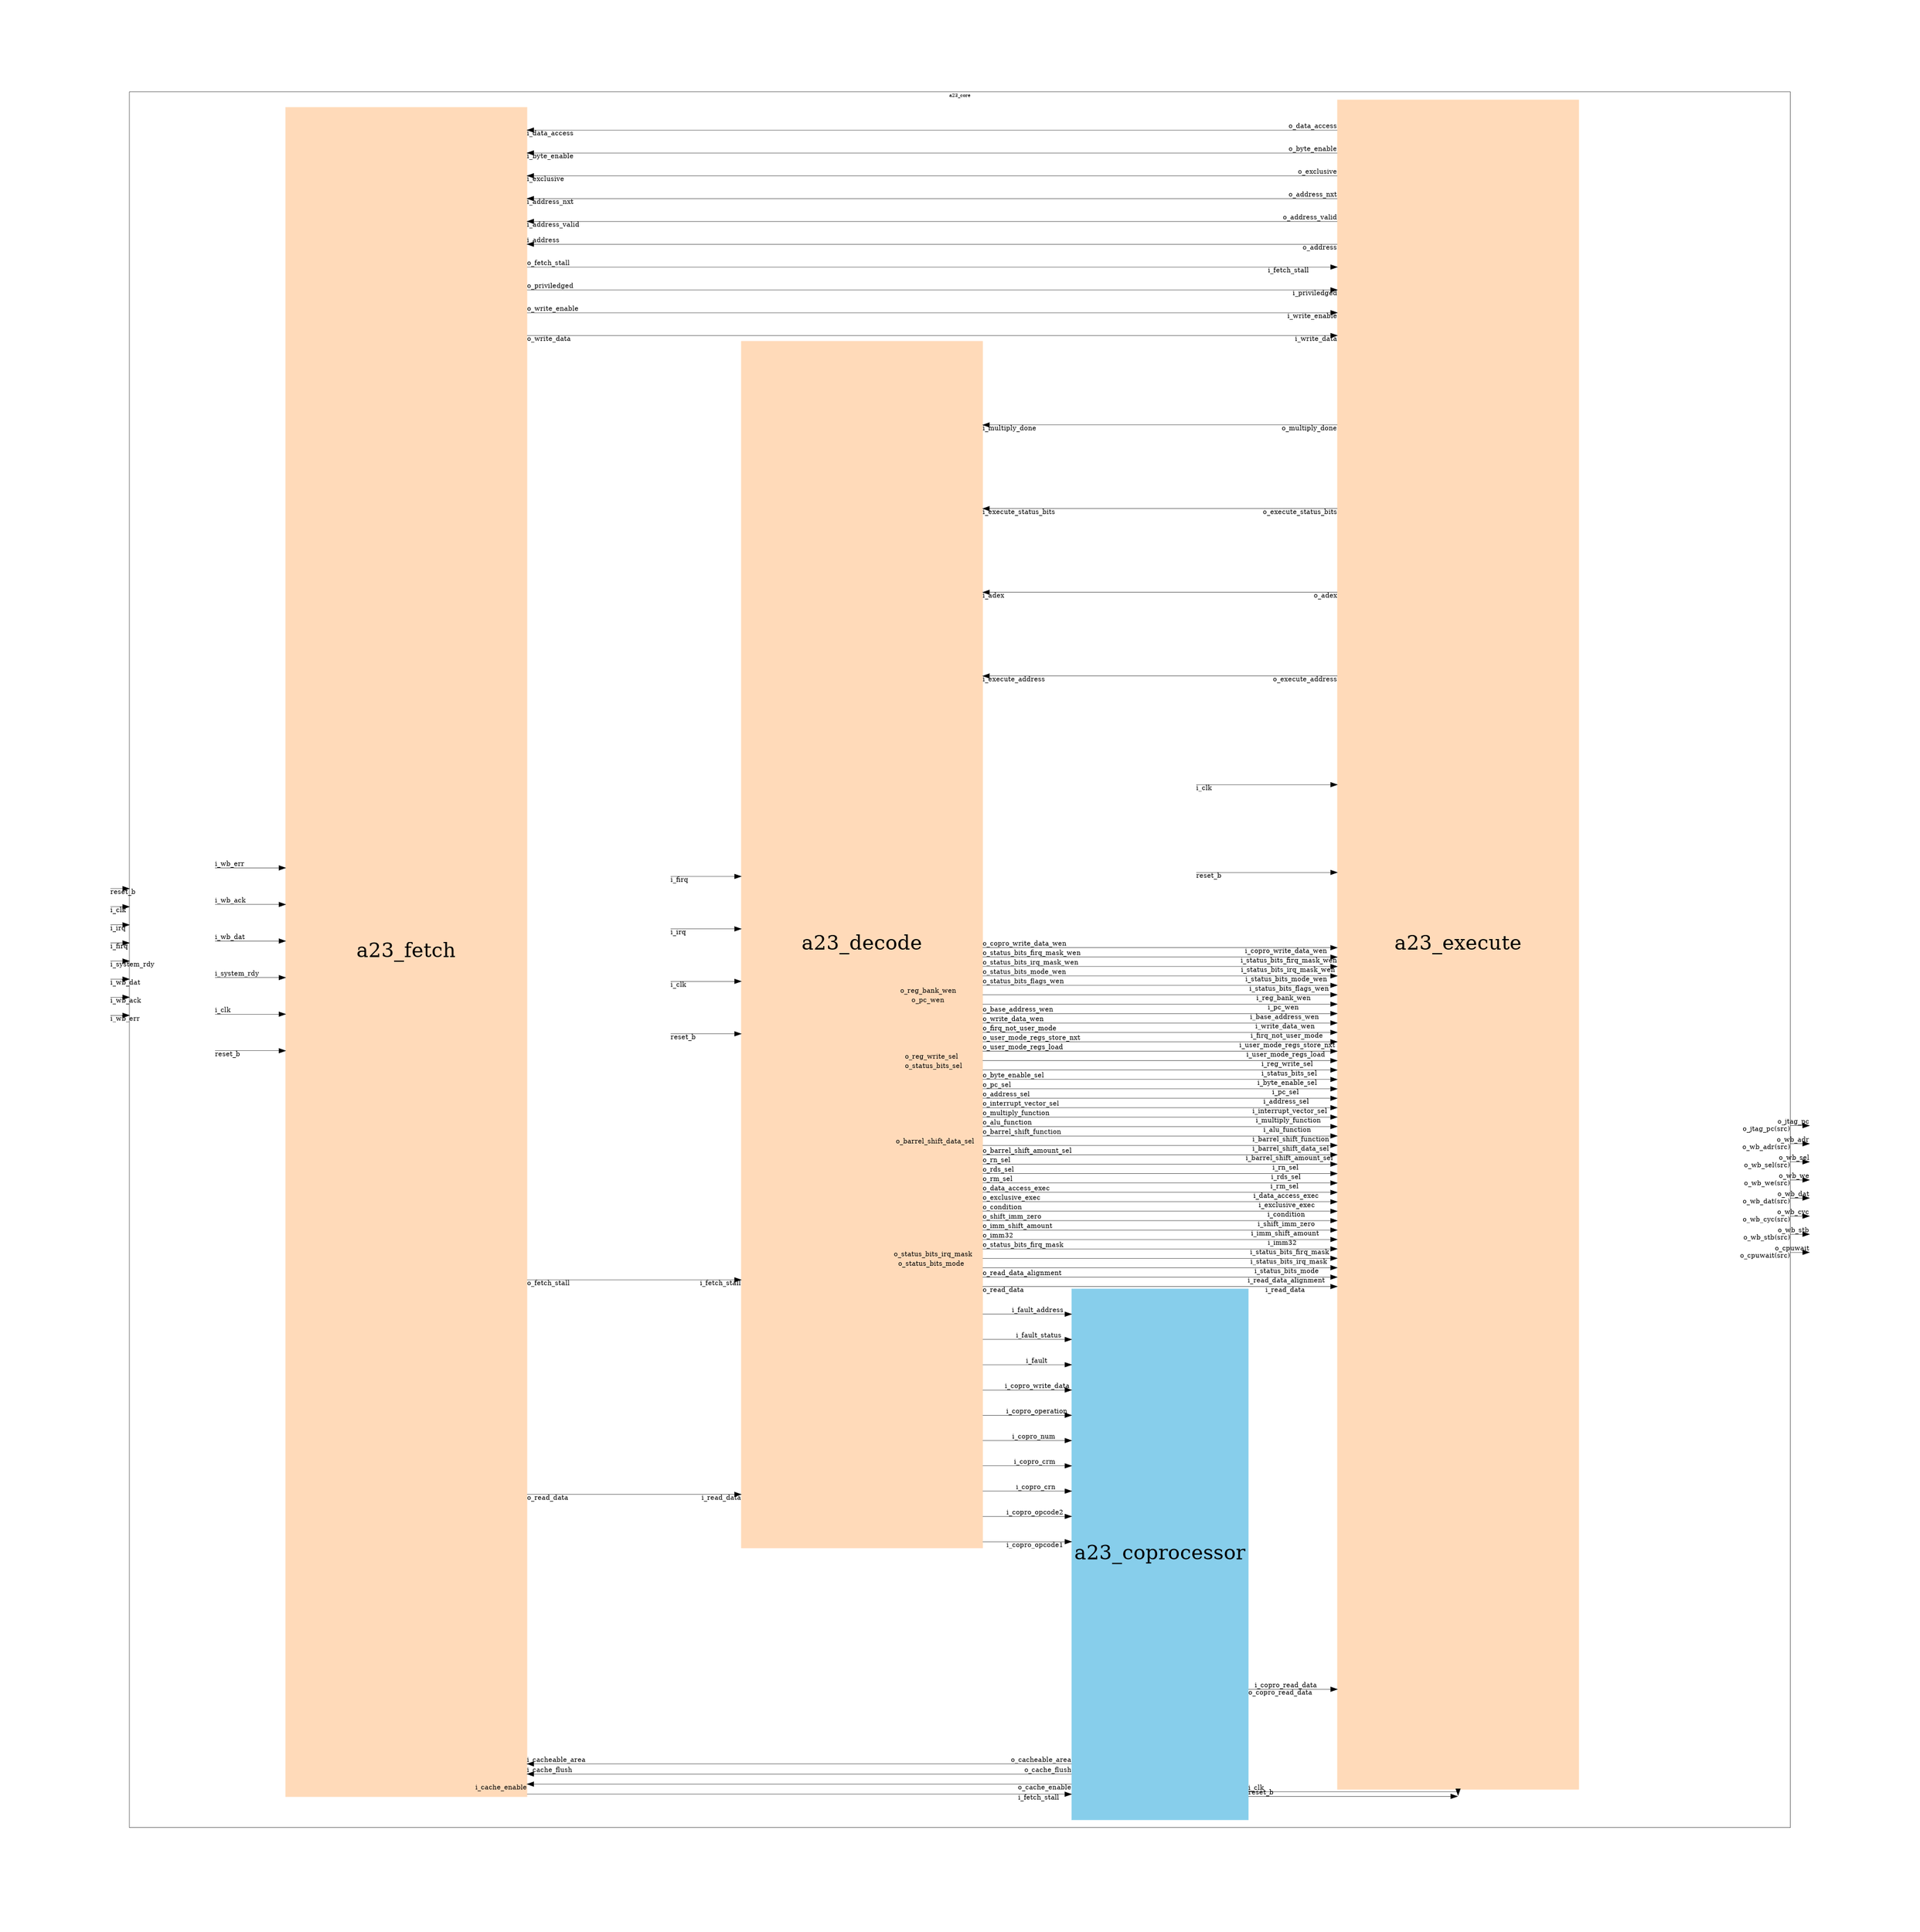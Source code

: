 digraph {
	graph [bb="0,0,5194,5231.2",
		comment=a23_core,
		compound=True,
		margin=1.0,
		multiedges=True,
		overlap=False,
		page="11,11",
		rank=same,
		rankdir=LR,
		ranksep=.5,
		ratio=1,
		size="20.0, 20.0",
		splines=ortho
	];
	node [label="\N"];
	edge [style=filled];
	subgraph cluster_1 {
		graph [bb="121.08,45.2,5072.9,5223.2",
			label=a23_core
		];
		"2_top_left"		 [fontsize=10,
			height=0.05,
			label="2_top_left",
			pos="269,5197.2",
			shape=point,
			style=invis,
			width=0.05];
		dummy_top		 [fontsize=10,
			height=0.05,
			label=dummy_top,
			pos="955,5197.2",
			shape=point,
			style=invis,
			width=0.05];
		"2_top_left" -> dummy_top		 [pos="e,953.15,5197.2 270.97,5197.2 270.97,5197.2 943.15,5197.2 943.15,5197.2",
			style=invis];
		"2_top_left" -> dummy_top		 [pos="e,955,5195.1 269,5195.1 269,5192 269,5186.5 269,5186.5 269,5186.5 955,5186.5 955,5186.5 955,5186.5 955,5187.4 955,5187.4",
			style=invis];
		"2_top_right"		 [fontsize=10,
			height=0.05,
			label="2_top_right",
			pos="1641,5197.2",
			shape=point,
			style=invis,
			width=0.05];
		dummy_top -> "2_top_right"		 [pos="e,1639.2,5197.2 956.97,5197.2 956.97,5197.2 1629.2,5197.2 1629.2,5197.2",
			style=invis];
		dummy_top -> "2_top_right"		 [pos="e,1641,5199 955,5199 955,5204 955,5217.2 955,5217.2 955,5217.2 1641,5217.2 1641,5217.2 1641,5217.2 1641,5209 1641,5209",
			style=invis];
		"20left"		 [fontsize=10,
			height=10,
			label="20left",
			pos="269,2657.2",
			shape=box,
			style=invis,
			width=3];
		a23_fetch		 [color=peachpuff,
			fontsize=60,
			height=70,
			label=a23_fetch,
			pos="955,2657.2",
			shape=box,
			style=filled,
			width=10];
		"20left" -> a23_fetch		 [pos="e,594.71,2624.5 377.32,2624.5 377.32,2624.5 584.71,2624.5 584.71,2624.5",
			style=invis];
		"20left" -> a23_fetch		 [pos="e,594.71,2602.7 377.32,2602.7 377.32,2602.7 584.71,2602.7 584.71,2602.7",
			style=invis];
		"20left" -> a23_fetch		 [arrowhead=normal,
			arrowsize=2,
			fontsize=20,
			penwidth=1,
			pos="e,594.71,2580.8 377.32,2580.8 377.32,2580.8 574.71,2580.8 574.71,2580.8",
			tail_lp="406.32,2569.8",
			taillabel=reset_b,
			weight=2.0];
		"20left" -> a23_fetch		 [arrowhead=normal,
			arrowsize=2,
			fontsize=20,
			penwidth=1,
			pos="e,594.71,2559 377.32,2559 377.32,2559 574.71,2559 574.71,2559",
			style=invis,
			tail_lp="410.82,2548",
			taillabel=reset_b0,
			weight=2.0];
		"20left" -> a23_fetch		 [arrowhead=normal,
			arrowsize=2,
			fontsize=20,
			penwidth=1,
			pos="e,594.71,2537.2 377.32,2537.2 377.32,2537.2 574.71,2537.2 574.71,2537.2",
			style=invis,
			tail_lp="420.82,2526.2",
			taillabel=reset_b100,
			weight=2.0];
		"20left" -> a23_fetch		 [arrowhead=normal,
			arrowsize=2,
			fontsize=20,
			penwidth=1,
			pos="e,594.71,2515.4 377.32,2515.4 377.32,2515.4 574.71,2515.4 574.71,2515.4",
			style=invis,
			tail_lp="420.82,2504.4",
			taillabel=reset_b200,
			weight=2.0];
		"20left" -> a23_fetch		 [arrowhead=normal,
			arrowsize=2,
			fontsize=20,
			penwidth=1,
			pos="e,594.71,2493.6 377.32,2493.6 377.32,2493.6 574.71,2493.6 574.71,2493.6",
			style=invis,
			tail_lp="420.82,2482.6",
			taillabel=reset_b300,
			weight=2.0];
		"20left" -> a23_fetch		 [arrowhead=normal,
			arrowsize=2,
			fontsize=20,
			penwidth=1,
			pos="e,594.71,2384.5 377.32,2384.5 377.32,2384.5 574.71,2384.5 574.71,2384.5",
			tail_lp="396.32,2373.5",
			taillabel=i_clk,
			weight=2.0];
		"20left" -> a23_fetch		 [arrowhead=normal,
			arrowsize=2,
			fontsize=20,
			penwidth=1,
			pos="e,594.71,2362.7 377.32,2362.7 377.32,2362.7 574.71,2362.7 574.71,2362.7",
			style=invis,
			tail_lp="401.32,2351.7",
			taillabel=i_clk1,
			weight=2.0];
		"20left" -> a23_fetch		 [arrowhead=normal,
			arrowsize=2,
			fontsize=20,
			penwidth=1,
			pos="e,594.71,2340.8 377.32,2340.8 377.32,2340.8 574.71,2340.8 574.71,2340.8",
			style=invis,
			tail_lp="410.82,2329.8",
			taillabel=i_clk101,
			weight=2.0];
		"20left" -> a23_fetch		 [arrowhead=normal,
			arrowsize=2,
			fontsize=20,
			penwidth=1,
			pos="e,594.71,2471.7 377.32,2471.7 377.32,2471.7 574.71,2471.7 574.71,2471.7",
			style=invis,
			tail_lp="410.82,2460.7",
			taillabel=i_clk201,
			weight=2.0];
		"20left" -> a23_fetch		 [arrowhead=normal,
			arrowsize=2,
			fontsize=20,
			penwidth=1,
			pos="e,594.71,2319 377.32,2319 377.32,2319 574.71,2319 574.71,2319",
			style=invis,
			tail_lp="410.82,2308",
			taillabel=i_clk301,
			weight=2.0];
		"20left" -> a23_fetch		 [arrowhead=normal,
			arrowsize=2,
			fontsize=20,
			penwidth=1,
			pos="e,594.71,2449.9 377.32,2449.9 377.32,2449.9 574.71,2449.9 574.71,2449.9",
			tail_lp="429.82,2438.9",
			taillabel=i_system_rdy,
			weight=2.0];
		"20left" -> a23_fetch		 [arrowhead=normal,
			arrowsize=2,
			fontsize=20,
			penwidth=1,
			pos="e,594.71,2428.1 377.32,2428.1 377.32,2428.1 574.71,2428.1 574.71,2428.1",
			style=invis,
			tail_lp="439.32,2417.1",
			taillabel=i_system_rdy15,
			weight=2.0];
		"20left" -> a23_fetch		 [arrowhead=normal,
			arrowsize=2,
			fontsize=20,
			penwidth=1,
			pos="e,594.71,2406.3 377.32,2406.3 377.32,2406.3 574.71,2406.3 574.71,2406.3",
			style=invis,
			tail_lp="444.32,2395.3",
			taillabel=i_system_rdy115,
			weight=2.0];
		"20left" -> a23_fetch		 [arrowhead=normal,
			arrowsize=2,
			fontsize=20,
			penwidth=1,
			pos="e,594.71,2995.4 377.32,2995.4 377.32,2995.4 574.71,2995.4 574.71,2995.4",
			style=invis,
			tail_lp="444.32,2984.4",
			taillabel=i_system_rdy215,
			weight=2.0];
		"20left" -> a23_fetch		 [arrowhead=normal,
			arrowsize=2,
			fontsize=20,
			penwidth=1,
			pos="e,594.71,2973.6 377.32,2973.6 377.32,2973.6 574.71,2973.6 574.71,2973.6",
			style=invis,
			tail_lp="444.32,2962.6",
			taillabel=i_system_rdy315,
			weight=2.0];
		"20left" -> a23_fetch		 [arrowhead=normal,
			arrowsize=2,
			fontsize=20,
			penwidth=1,
			pos="e,594.71,2951.7 377.32,2951.7 377.32,2951.7 574.71,2951.7 574.71,2951.7",
			tail_lp="413.32,2940.7",
			taillabel=i_wb_dat,
			weight=2.0];
		"20left" -> a23_fetch		 [arrowhead=normal,
			arrowsize=2,
			fontsize=20,
			penwidth=1,
			pos="e,594.71,2929.9 377.32,2929.9 377.32,2929.9 574.71,2929.9 574.71,2929.9",
			style=invis,
			tail_lp="422.82,2918.9",
			taillabel=i_wb_dat20,
			weight=2.0];
		"20left" -> a23_fetch		 [arrowhead=normal,
			arrowsize=2,
			fontsize=20,
			penwidth=1,
			pos="e,594.71,2646.3 377.32,2646.3 377.32,2646.3 574.71,2646.3 574.71,2646.3",
			style=invis,
			tail_lp="427.82,2635.3",
			taillabel=i_wb_dat120,
			weight=2.0];
		"20left" -> a23_fetch		 [arrowhead=normal,
			arrowsize=2,
			fontsize=20,
			penwidth=1,
			pos="e,594.71,2668.1 377.32,2668.1 377.32,2668.1 574.71,2668.1 574.71,2668.1",
			style=invis,
			tail_lp="427.82,2679.1",
			taillabel=i_wb_dat220,
			weight=2.0];
		"20left" -> a23_fetch		 [arrowhead=normal,
			arrowsize=2,
			fontsize=20,
			penwidth=1,
			pos="e,594.71,2689.9 377.32,2689.9 377.32,2689.9 574.71,2689.9 574.71,2689.9",
			style=invis,
			tail_lp="427.82,2700.9",
			taillabel=i_wb_dat320,
			weight=2.0];
		"20left" -> a23_fetch		 [arrowhead=normal,
			arrowsize=2,
			fontsize=20,
			penwidth=1,
			pos="e,594.71,2711.7 377.32,2711.7 377.32,2711.7 574.71,2711.7 574.71,2711.7",
			tail_lp="415.32,2722.7",
			taillabel=i_wb_ack,
			weight=2.0];
		"20left" -> a23_fetch		 [arrowhead=normal,
			arrowsize=2,
			fontsize=20,
			penwidth=1,
			pos="e,594.71,2733.6 377.32,2733.6 377.32,2733.6 574.71,2733.6 574.71,2733.6",
			style=invis,
			tail_lp="424.82,2744.6",
			taillabel=i_wb_ack24,
			weight=2.0];
		"20left" -> a23_fetch		 [arrowhead=normal,
			arrowsize=2,
			fontsize=20,
			penwidth=1,
			pos="e,594.71,2755.4 377.32,2755.4 377.32,2755.4 574.71,2755.4 574.71,2755.4",
			style=invis,
			tail_lp="429.82,2766.4",
			taillabel=i_wb_ack124,
			weight=2.0];
		"20left" -> a23_fetch		 [arrowhead=normal,
			arrowsize=2,
			fontsize=20,
			penwidth=1,
			pos="e,594.71,2777.2 377.32,2777.2 377.32,2777.2 574.71,2777.2 574.71,2777.2",
			style=invis,
			tail_lp="429.82,2788.2",
			taillabel=i_wb_ack224,
			weight=2.0];
		"20left" -> a23_fetch		 [arrowhead=normal,
			arrowsize=2,
			fontsize=20,
			penwidth=1,
			pos="e,594.71,2799 377.32,2799 377.32,2799 574.71,2799 574.71,2799",
			style=invis,
			tail_lp="429.82,2810",
			taillabel=i_wb_ack324,
			weight=2.0];
		"20left" -> a23_fetch		 [arrowhead=normal,
			arrowsize=2,
			fontsize=20,
			penwidth=1,
			pos="e,594.71,2820.8 377.32,2820.8 377.32,2820.8 574.71,2820.8 574.71,2820.8",
			tail_lp="412.32,2831.8",
			taillabel=i_wb_err,
			weight=2.0];
		"20left" -> a23_fetch		 [arrowhead=normal,
			arrowsize=2,
			fontsize=20,
			penwidth=1,
			pos="e,594.71,2842.7 377.32,2842.7 377.32,2842.7 574.71,2842.7 574.71,2842.7",
			style=invis,
			tail_lp="422.32,2853.7",
			taillabel=i_wb_err25,
			weight=2.0];
		"20left" -> a23_fetch		 [arrowhead=normal,
			arrowsize=2,
			fontsize=20,
			penwidth=1,
			pos="e,594.71,2864.5 377.32,2864.5 377.32,2864.5 574.71,2864.5 574.71,2864.5",
			style=invis,
			tail_lp="427.32,2875.5",
			taillabel=i_wb_err125,
			weight=2.0];
		"20left" -> a23_fetch		 [arrowhead=normal,
			arrowsize=2,
			fontsize=20,
			penwidth=1,
			pos="e,594.71,2886.3 377.32,2886.3 377.32,2886.3 574.71,2886.3 574.71,2886.3",
			style=invis,
			tail_lp="427.32,2897.3",
			taillabel=i_wb_err225,
			weight=2.0];
		"20left" -> a23_fetch		 [arrowhead=normal,
			arrowsize=2,
			fontsize=20,
			penwidth=1,
			pos="e,594.71,2908.1 377.32,2908.1 377.32,2908.1 574.71,2908.1 574.71,2908.1",
			style=invis,
			tail_lp="327.32,2897.1",
			taillabel=i_wb_err325,
			weight=2.0];
		"20right"		 [fontsize=10,
			height=10,
			label="20right",
			pos="1641,2679.2",
			shape=box,
			style=invis,
			width=3];
		a23_fetch -> "20right"		 [pos="e,1532.9,2559.2 1315.1,2559.2 1315.1,2559.2 1522.9,2559.2 1522.9,2559.2",
			style=invis];
		a23_fetch -> "20right"		 [pos="e,1532.9,2799.2 1315.1,2799.2 1315.1,2799.2 1522.9,2799.2 1522.9,2799.2",
			style=invis];
		a23_decode		 [color=peachpuff,
			fontsize=60,
			height=50,
			label=a23_decode,
			pos="2326,2679.2",
			shape=box,
			style=filled,
			width=10];
		a23_fetch -> a23_decode		 [arrowhead=normal,
			arrowsize=2,
			fontsize=20,
			head_lp="1919.8,1028.2",
			headlabel=i_read_data,
			penwidth=1,
			pos="e,1965.8,1039.2 1315.2,1039.2 1315.2,1039.2 1945.8,1039.2 1945.8,1039.2",
			tail_lp="1363.7,1028.2",
			taillabel=o_read_data,
			weight=2.0];
		a23_fetch -> a23_decode		 [arrowhead=normal,
			arrowsize=2,
			fontsize=20,
			penwidth=1,
			pos="e,1965.8,1999.2 1315.2,1999.2 1315.2,1999.2 1945.8,1999.2 1945.8,1999.2",
			style=invis,
			tail_lp="1366.2,1988.2",
			taillabel=i_read_data2,
			weight=2.0];
		a23_fetch -> a23_decode		 [arrowhead=normal,
			arrowsize=2,
			fontsize=20,
			penwidth=1,
			pos="e,1965.8,1839.2 1315.2,1839.2 1315.2,1839.2 1945.8,1839.2 1945.8,1839.2",
			style=invis,
			tail_lp="1375.7,1828.2",
			taillabel=i_read_data102,
			weight=2.0];
		a23_fetch -> a23_decode		 [arrowhead=normal,
			arrowsize=2,
			fontsize=20,
			penwidth=1,
			pos="e,1965.8,1679.2 1315.2,1679.2 1315.2,1679.2 1945.8,1679.2 1945.8,1679.2",
			style=invis,
			tail_lp="1375.7,1668.2",
			taillabel=i_read_data202,
			weight=2.0];
		a23_fetch -> a23_decode		 [arrowhead=normal,
			arrowsize=2,
			fontsize=20,
			head_lp="1918.8,1508.2",
			headlabel=i_fetch_stall,
			penwidth=1,
			pos="e,1965.8,1519.2 1315.2,1519.2 1315.2,1519.2 1945.8,1519.2 1945.8,1519.2",
			tail_lp="1364.7,1508.2",
			taillabel=o_fetch_stall,
			weight=2.0];
		a23_fetch -> a23_decode		 [arrowhead=normal,
			arrowsize=2,
			fontsize=20,
			penwidth=1,
			pos="e,1965.8,1359.2 1315.2,1359.2 1315.2,1359.2 1945.8,1359.2 1945.8,1359.2",
			style=invis,
			tail_lp="1371.7,1348.2",
			taillabel=i_fetch_stall12,
			weight=2.0];
		a23_fetch -> a23_decode		 [arrowhead=normal,
			arrowsize=2,
			fontsize=20,
			penwidth=1,
			pos="e,1965.8,1199.2 1315.2,1199.2 1315.2,1199.2 1945.8,1199.2 1945.8,1199.2",
			style=invis,
			tail_lp="1376.7,1188.2",
			taillabel=i_fetch_stall112,
			weight=2.0];
		a23_fetch -> a23_decode		 [arrowhead=normal,
			arrowsize=2,
			fontsize=20,
			penwidth=1,
			pos="e,1965.8,2159.2 1315.2,2159.2 1315.2,2159.2 1945.8,2159.2 1945.8,2159.2",
			style=invis,
			tail_lp="1376.7,2148.2",
			taillabel=i_fetch_stall212,
			weight=2.0];
		a23_execute		 [color=peachpuff,
			fontsize=60,
			height=70,
			label=a23_execute,
			pos="4089,2679.2",
			shape=box,
			style=filled,
			width=10];
		a23_fetch -> a23_execute		 [arrowhead=normal,
			arrowsize=2,
			fontsize=20,
			head_lp="3680.3,4825.7",
			headlabel=i_write_data,
			penwidth=1,
			pos="e,3728.8,4836.7 1315.3,4836.7 1315.3,4836.7 3708.8,4836.7 3708.8,4836.7",
			tail_lp="1366.3,4825.7",
			taillabel=o_write_data,
			weight=2.0];
		a23_fetch -> a23_execute		 [arrowhead=normal,
			arrowsize=2,
			fontsize=20,
			penwidth=1,
			pos="e,3728.8,4819.7 1315.3,4819.7 1315.3,4819.7 3708.8,4819.7 3708.8,4819.7",
			style=invis,
			tail_lp="1368.3,4808.7",
			taillabel=i_write_data5,
			weight=2.0];
		a23_fetch -> a23_execute		 [arrowhead=normal,
			arrowsize=2,
			fontsize=20,
			penwidth=1,
			pos="e,3728.8,4802.7 1315.3,4802.7 1315.3,4802.7 3708.8,4802.7 3708.8,4802.7",
			style=invis,
			tail_lp="1378.3,4791.7",
			taillabel=i_write_data105,
			weight=2.0];
		a23_fetch -> a23_execute		 [arrowhead=normal,
			arrowsize=2,
			fontsize=20,
			penwidth=1,
			pos="e,3728.8,4785.6 1315.3,4785.6 1315.3,4785.6 3708.8,4785.6 3708.8,4785.6",
			style=invis,
			tail_lp="1378.3,4774.6",
			taillabel=i_write_data205,
			weight=2.0];
		a23_fetch -> a23_execute		 [arrowhead=normal,
			arrowsize=2,
			fontsize=20,
			head_lp="3671.3,4757.6",
			headlabel=i_write_enable,
			penwidth=1,
			pos="e,3728.8,4768.6 1315.3,4768.6 1315.3,4768.6 3708.8,4768.6 3708.8,4768.6",
			tail_lp="1375.3,4757.6",
			taillabel=o_write_enable,
			weight=2.0];
		a23_fetch -> a23_execute		 [arrowhead=normal,
			arrowsize=2,
			fontsize=20,
			penwidth=1,
			pos="e,3728.8,4751.6 1315.3,4751.6 1315.3,4751.6 3708.8,4751.6 3708.8,4751.6",
			style=invis,
			tail_lp="1377.3,4740.6",
			taillabel=i_write_enable6,
			weight=2.0];
		a23_fetch -> a23_execute		 [arrowhead=normal,
			arrowsize=2,
			fontsize=20,
			penwidth=1,
			pos="e,3728.8,4615.4 1315.3,4615.4 1315.3,4615.4 3708.8,4615.4 3708.8,4615.4",
			style=invis,
			tail_lp="1387.3,4604.4",
			taillabel=i_write_enable106,
			weight=2.0];
		a23_fetch -> a23_execute		 [arrowhead=normal,
			arrowsize=2,
			fontsize=20,
			penwidth=1,
			pos="e,3728.8,4564.3 1315.3,4564.3 1315.3,4564.3 3708.8,4564.3 3708.8,4564.3",
			style=invis,
			tail_lp="1387.3,4553.3",
			taillabel=i_write_enable206,
			weight=2.0];
		a23_fetch -> a23_execute		 [arrowhead=normal,
			arrowsize=2,
			fontsize=20,
			head_lp="3677.3,4536.3",
			headlabel=i_priviledged,
			penwidth=1,
			pos="e,3728.8,4547.3 1315.3,4547.3 1315.3,4547.3 3708.8,4547.3 3708.8,4547.3",
			tail_lp="1369.3,4536.3",
			taillabel=o_priviledged,
			weight=2.0];
		a23_fetch -> a23_execute		 [arrowhead=normal,
			arrowsize=2,
			fontsize=20,
			penwidth=1,
			pos="e,3728.8,4530.3 1315.3,4530.3 1315.3,4530.3 3708.8,4530.3 3708.8,4530.3",
			style=invis,
			tail_lp="1371.3,4519.3",
			taillabel=i_priviledged8,
			weight=2.0];
		a23_fetch -> a23_execute		 [arrowhead=normal,
			arrowsize=2,
			fontsize=20,
			penwidth=1,
			pos="e,3728.8,4513.2 1315.3,4513.2 1315.3,4513.2 3708.8,4513.2 3708.8,4513.2",
			style=invis,
			tail_lp="1381.3,4502.2",
			taillabel=i_priviledged108,
			weight=2.0];
		a23_fetch -> a23_execute		 [arrowhead=normal,
			arrowsize=2,
			fontsize=20,
			penwidth=1,
			pos="e,3728.8,5007 1315.3,5007 1315.3,5007 3708.8,5007 3708.8,5007",
			style=invis,
			tail_lp="1381.3,4996",
			taillabel=i_priviledged208,
			weight=2.0];
		a23_fetch -> a23_execute		 [arrowhead=normal,
			arrowsize=2,
			fontsize=20,
			head_lp="3645.3,4570.3",
			headlabel="i_fetch_stall              ",
			penwidth=1,
			pos="e,3728.8,4581.3 1315.3,4581.3 1315.3,4581.3 3708.8,4581.3 3708.8,4581.3",
			tail_lp="1401.3,4581.3",
			taillabel="o_fetch_stall              ",
			weight=2.0];
		a23_fetch -> a23_execute		 [arrowhead=normal,
			arrowsize=2,
			fontsize=20,
			penwidth=1,
			pos="e,3728.8,4598.4 1315.3,4598.4 1315.3,4598.4 3708.8,4598.4 3708.8,4598.4",
			style=invis,
			tail_lp="1408.8,4609.4",
			taillabel="i_fetch_stall              19",
			weight=2.0];
		a23_fetch -> a23_execute		 [arrowhead=normal,
			arrowsize=2,
			fontsize=20,
			penwidth=1,
			pos="e,3728.8,4632.4 1315.3,4632.4 1315.3,4632.4 3708.8,4632.4 3708.8,4632.4",
			style=invis,
			tail_lp="1413.3,4643.4",
			taillabel="i_fetch_stall              119",
			weight=2.0];
		a23_fetch -> a23_execute		 [arrowhead=normal,
			arrowsize=2,
			fontsize=20,
			penwidth=1,
			pos="e,3728.8,4649.4 1315.3,4649.4 1315.3,4649.4 3708.8,4649.4 3708.8,4649.4",
			style=invis,
			tail_lp="1413.3,4660.4",
			taillabel="i_fetch_stall              219",
			weight=2.0];
		a23_coprocessor		 [color=skyblue,
			fontsize=60,
			height=22,
			label=a23_coprocessor,
			pos="3208,860.2",
			shape=box,
			style=filled,
			width=7];
		a23_fetch -> a23_coprocessor		 [arrowhead=normal,
			arrowsize=2,
			fontsize=20,
			head_lp="2893.1,170.94",
			headlabel="i_fetch_stall      ",
			penwidth=1,
			pos="e,2955.6,181.94 1315.1,181.94 1315.1,181.94 2935.6,181.94 2935.6,181.94",
			weight=2.0];
		a23_fetch -> a23_coprocessor		 [arrowhead=normal,
			arrowsize=2,
			fontsize=20,
			penwidth=1,
			pos="e,2955.6,204.31 1315.1,204.31 1315.1,204.31 2935.6,204.31 2935.6,204.31",
			style=invis,
			tail_lp="1382.6,193.31",
			taillabel="i_fetch_stall      2",
			weight=2.0];
		a23_fetch -> a23_coprocessor		 [arrowhead=normal,
			arrowsize=2,
			fontsize=20,
			penwidth=1,
			pos="e,2955.6,211.77 1315.1,211.77 1315.1,211.77 2935.6,211.77 2935.6,211.77",
			style=invis,
			tail_lp="1392.1,222.77",
			taillabel="i_fetch_stall      102",
			weight=2.0];
		a23_fetch -> a23_coprocessor		 [arrowhead=normal,
			arrowsize=2,
			fontsize=20,
			penwidth=1,
			pos="e,2955.6,174.49 1315.1,174.49 1315.1,174.49 2935.6,174.49 2935.6,174.49",
			style=invis,
			tail_lp="1392.1,163.49",
			taillabel="i_fetch_stall      202",
			weight=2.0];
		"20right" -> a23_decode		 [pos="e,1965.9,2413.1 1749.2,2413.1 1749.2,2413.1 1955.9,2413.1 1955.9,2413.1",
			style=invis];
		"20right" -> a23_decode		 [pos="e,1965.9,2444.4 1749.2,2444.4 1749.2,2444.4 1955.9,2444.4 1955.9,2444.4",
			style=invis];
		"20right" -> a23_decode		 [arrowhead=normal,
			arrowsize=2,
			fontsize=20,
			penwidth=1,
			pos="e,1965.9,2475.7 1749.2,2475.7 1749.2,2475.7 1945.9,2475.7 1945.9,2475.7",
			tail_lp="1778.2,2464.7",
			taillabel=reset_b,
			weight=2.0];
		"20right" -> a23_decode		 [arrowhead=normal,
			arrowsize=2,
			fontsize=20,
			penwidth=1,
			pos="e,1965.9,2507 1749.2,2507 1749.2,2507 1945.9,2507 1945.9,2507",
			style=invis,
			tail_lp="1782.7,2496",
			taillabel=reset_b0,
			weight=2.0];
		"20right" -> a23_decode		 [arrowhead=normal,
			arrowsize=2,
			fontsize=20,
			penwidth=1,
			pos="e,1965.9,2538.3 1749.2,2538.3 1749.2,2538.3 1945.9,2538.3 1945.9,2538.3",
			style=invis,
			tail_lp="1792.7,2527.3",
			taillabel=reset_b100,
			weight=2.0];
		"20right" -> a23_decode		 [arrowhead=normal,
			arrowsize=2,
			fontsize=20,
			penwidth=1,
			pos="e,1965.9,2569.6 1749.2,2569.6 1749.2,2569.6 1945.9,2569.6 1945.9,2569.6",
			style=invis,
			tail_lp="1792.7,2558.6",
			taillabel=reset_b200,
			weight=2.0];
		"20right" -> a23_decode		 [arrowhead=normal,
			arrowsize=2,
			fontsize=20,
			penwidth=1,
			pos="e,1965.9,2600.9 1749.2,2600.9 1749.2,2600.9 1945.9,2600.9 1945.9,2600.9",
			style=invis,
			tail_lp="1792.7,2589.9",
			taillabel=reset_b300,
			weight=2.0];
		"20right" -> a23_decode		 [arrowhead=normal,
			arrowsize=2,
			fontsize=20,
			penwidth=1,
			pos="e,1965.9,2632.2 1749.2,2632.2 1749.2,2632.2 1945.9,2632.2 1945.9,2632.2",
			tail_lp="1768.2,2621.2",
			taillabel=i_clk,
			weight=2.0];
		"20right" -> a23_decode		 [arrowhead=normal,
			arrowsize=2,
			fontsize=20,
			penwidth=1,
			pos="e,1965.9,2663.5 1749.2,2663.5 1749.2,2663.5 1945.9,2663.5 1945.9,2663.5",
			style=invis,
			tail_lp="1773.2,2652.5",
			taillabel=i_clk1,
			weight=2.0];
		"20right" -> a23_decode		 [arrowhead=normal,
			arrowsize=2,
			fontsize=20,
			penwidth=1,
			pos="e,1965.9,2694.9 1749.2,2694.9 1749.2,2694.9 1945.9,2694.9 1945.9,2694.9",
			style=invis,
			tail_lp="1782.7,2683.9",
			taillabel=i_clk101,
			weight=2.0];
		"20right" -> a23_decode		 [arrowhead=normal,
			arrowsize=2,
			fontsize=20,
			penwidth=1,
			pos="e,1965.9,2726.2 1749.2,2726.2 1749.2,2726.2 1945.9,2726.2 1945.9,2726.2",
			style=invis,
			tail_lp="1782.7,2715.2",
			taillabel=i_clk201,
			weight=2.0];
		"20right" -> a23_decode		 [arrowhead=normal,
			arrowsize=2,
			fontsize=20,
			penwidth=1,
			pos="e,1965.9,2757.5 1749.2,2757.5 1749.2,2757.5 1945.9,2757.5 1945.9,2757.5",
			style=invis,
			tail_lp="1782.7,2746.5",
			taillabel=i_clk301,
			weight=2.0];
		"20right" -> a23_decode		 [arrowhead=normal,
			arrowsize=2,
			fontsize=20,
			penwidth=1,
			pos="e,1965.9,2788.8 1749.2,2788.8 1749.2,2788.8 1945.9,2788.8 1945.9,2788.8",
			tail_lp="1767.2,2777.8",
			taillabel=i_irq,
			weight=2.0];
		"20right" -> a23_decode		 [arrowhead=normal,
			arrowsize=2,
			fontsize=20,
			penwidth=1,
			pos="e,1965.9,2820.1 1749.2,2820.1 1749.2,2820.1 1945.9,2820.1 1945.9,2820.1",
			style=invis,
			tail_lp="1776.7,2809.1",
			taillabel=i_irq10,
			weight=2.0];
		"20right" -> a23_decode		 [arrowhead=normal,
			arrowsize=2,
			fontsize=20,
			penwidth=1,
			pos="e,1965.9,2851.4 1749.2,2851.4 1749.2,2851.4 1945.9,2851.4 1945.9,2851.4",
			style=invis,
			tail_lp="1781.7,2840.4",
			taillabel=i_irq110,
			weight=2.0];
		"20right" -> a23_decode		 [arrowhead=normal,
			arrowsize=2,
			fontsize=20,
			penwidth=1,
			pos="e,1965.9,2882.7 1749.2,2882.7 1749.2,2882.7 1945.9,2882.7 1945.9,2882.7",
			style=invis,
			tail_lp="1781.7,2871.7",
			taillabel=i_irq210,
			weight=2.0];
		"20right" -> a23_decode		 [arrowhead=normal,
			arrowsize=2,
			fontsize=20,
			penwidth=1,
			pos="e,1965.9,2914 1749.2,2914 1749.2,2914 1945.9,2914 1945.9,2914",
			style=invis,
			tail_lp="1781.7,2903",
			taillabel=i_irq310,
			weight=2.0];
		"20right" -> a23_decode		 [arrowhead=normal,
			arrowsize=2,
			fontsize=20,
			penwidth=1,
			pos="e,1965.9,2945.3 1749.2,2945.3 1749.2,2945.3 1945.9,2945.3 1945.9,2945.3",
			tail_lp="1769.7,2934.3",
			taillabel=i_firq,
			weight=2.0];
		"20right" -> a23_decode		 [arrowhead=normal,
			arrowsize=2,
			fontsize=20,
			penwidth=1,
			pos="e,1965.9,2976.6 1749.2,2976.6 1749.2,2976.6 1945.9,2976.6 1945.9,2976.6",
			style=invis,
			tail_lp="1779.7,2965.6",
			taillabel=i_firq11,
			weight=2.0];
		"20right" -> a23_decode		 [arrowhead=normal,
			arrowsize=2,
			fontsize=20,
			penwidth=1,
			pos="e,1965.9,2350.5 1749.2,2350.5 1749.2,2350.5 1945.9,2350.5 1945.9,2350.5",
			style=invis,
			tail_lp="1784.2,2339.5",
			taillabel=i_firq111,
			weight=2.0];
		"20right" -> a23_decode		 [arrowhead=normal,
			arrowsize=2,
			fontsize=20,
			penwidth=1,
			pos="e,1965.9,3007.9 1749.2,3007.9 1749.2,3007.9 1945.9,3007.9 1945.9,3007.9",
			style=invis,
			tail_lp="1784.2,2996.9",
			taillabel=i_firq211,
			weight=2.0];
		"20right" -> a23_decode		 [arrowhead=normal,
			arrowsize=2,
			fontsize=20,
			penwidth=1,
			pos="e,1965.9,2381.8 1749.2,2381.8 1749.2,2381.8 1945.9,2381.8 1945.9,2381.8",
			style=invis,
			tail_lp="1784.2,2370.8",
			taillabel=i_firq311,
			weight=2.0];
		"21right"		 [fontsize=10,
			height=10,
			label="21right",
			pos="3208,2300.2",
			shape=box,
			style=invis,
			width=3];
		a23_decode -> "21right"		 [pos="e,3099.8,2420.2 2686,2420.2 2686,2420.2 3089.8,2420.2 3089.8,2420.2",
			style=invis];
		a23_decode -> "21right"		 [pos="e,3099.8,2180.2 2686,2180.2 2686,2180.2 3089.8,2180.2 3089.8,2180.2",
			style=invis];
		a23_decode -> a23_execute		 [arrowhead=normal,
			arrowsize=2,
			fontsize=20,
			head_lp="3640.9,1858.8",
			headlabel="i_read_data                ",
			penwidth=1,
			pos="e,3728.9,1869.8 2686.2,1869.8 2686.2,1869.8 3708.9,1869.8 3708.9,1869.8",
			tail_lp="2776.7,1858.8",
			taillabel="o_read_data                ",
			weight=2.0];
		a23_decode -> a23_execute		 [arrowhead=normal,
			arrowsize=2,
			fontsize=20,
			penwidth=1,
			pos="e,3728.9,1871.9 2686.2,1871.9 2686.2,1871.9 3708.9,1871.9 3708.9,1871.9",
			style=invis,
			tail_lp="2779.2,1882.9",
			taillabel="i_read_data                2",
			weight=2.0];
		a23_decode -> a23_execute		 [arrowhead=normal,
			arrowsize=2,
			fontsize=20,
			penwidth=1,
			pos="e,3728.9,1874.1 2686.2,1874.1 2686.2,1874.1 3708.9,1874.1 3708.9,1874.1",
			style=invis,
			tail_lp="2788.7,1885.1",
			taillabel="i_read_data                102",
			weight=2.0];
		a23_decode -> a23_execute		 [arrowhead=normal,
			arrowsize=2,
			fontsize=20,
			penwidth=1,
			pos="e,3728.9,1876.2 2686.2,1876.2 2686.2,1876.2 3708.9,1876.2 3708.9,1876.2",
			style=invis,
			tail_lp="2583.7,1865.2",
			taillabel="i_read_data                202",
			weight=2.0];
		a23_decode -> a23_execute		 [arrowhead=normal,
			arrowsize=2,
			fontsize=20,
			head_lp="3623.9,1889.3",
			headlabel="i_read_data_alignment      ",
			penwidth=1,
			pos="e,3728.9,1878.3 2686.2,1878.3 2686.2,1878.3 3708.9,1878.3 3708.9,1878.3",
			tail_lp="2578.7,1889.3",
			taillabel="o_read_data_alignment      ",
			weight=2.0];
		a23_decode -> a23_execute		 [arrowhead=normal,
			arrowsize=2,
			fontsize=20,
			penwidth=1,
			pos="e,3728.9,1880.5 2686.2,1880.5 2686.2,1880.5 3708.9,1880.5 3708.9,1880.5",
			style=invis,
			tail_lp="2796.2,1891.5",
			taillabel="i_read_data_alignment      3",
			weight=2.0];
		a23_decode -> a23_execute		 [arrowhead=normal,
			arrowsize=2,
			fontsize=20,
			penwidth=1,
			pos="e,3728.9,1882.6 2686.2,1882.6 2686.2,1882.6 3708.9,1882.6 3708.9,1882.6",
			style=invis,
			tail_lp="2805.7,1871.6",
			taillabel="i_read_data_alignment      103",
			weight=2.0];
		a23_decode -> a23_execute		 [arrowhead=normal,
			arrowsize=2,
			fontsize=20,
			penwidth=1,
			pos="e,3728.9,1884.7 2686.2,1884.7 2686.2,1884.7 3708.9,1884.7 3708.9,1884.7",
			style=invis,
			tail_lp="2566.7,1895.7",
			taillabel="i_read_data_alignment      203",
			weight=2.0];
		a23_decode -> a23_execute		 [arrowhead=normal,
			arrowsize=2,
			fontsize=20,
			head_lp="3630.9,1897.9",
			headlabel="i_status_bits_mode         ",
			penwidth=1,
			pos="e,3728.9,1886.9 2686.2,1886.9 2686.2,1886.9 3708.9,1886.9 3708.9,1886.9",
			tail_lp="2787.2,1897.9",
			taillabel="o_status_bits_mode         ",
			weight=2.0];
		a23_decode -> a23_execute		 [arrowhead=normal,
			arrowsize=2,
			fontsize=20,
			penwidth=1,
			pos="e,3728.9,1889 2686.2,1889 2686.2,1889 3708.9,1889 3708.9,1889",
			style=invis,
			tail_lp="2578.2,1878",
			taillabel="i_status_bits_mode         20",
			weight=2.0];
		a23_decode -> a23_execute		 [arrowhead=normal,
			arrowsize=2,
			fontsize=20,
			penwidth=1,
			pos="e,3728.9,1891.1 2686.2,1891.1 2686.2,1891.1 3708.9,1891.1 3708.9,1891.1",
			style=invis,
			tail_lp="2799.2,1902.1",
			taillabel="i_status_bits_mode         120",
			weight=2.0];
		a23_decode -> a23_execute		 [arrowhead=normal,
			arrowsize=2,
			fontsize=20,
			penwidth=1,
			pos="e,3728.9,1893.3 2686.2,1893.3 2686.2,1893.3 3708.9,1893.3 3708.9,1893.3",
			style=invis,
			tail_lp="2573.2,1904.3",
			taillabel="i_status_bits_mode         220",
			weight=2.0];
		a23_decode -> a23_execute		 [arrowhead=normal,
			arrowsize=2,
			fontsize=20,
			head_lp="3830.9,1884.4",
			headlabel="i_status_bits_irq_mask     ",
			penwidth=1,
			pos="e,3728.9,1895.4 2686.2,1895.4 2686.2,1895.4 3708.9,1895.4 3708.9,1895.4",
			tail_lp="2790.7,1906.4",
			taillabel="o_status_bits_irq_mask     ",
			weight=2.0];
		a23_decode -> a23_execute		 [arrowhead=normal,
			arrowsize=2,
			fontsize=20,
			penwidth=1,
			pos="e,3728.9,1897.5 2686.2,1897.5 2686.2,1897.5 3708.9,1897.5 3708.9,1897.5",
			style=invis,
			tail_lp="2797.7,1908.5",
			taillabel="i_status_bits_irq_mask     21",
			weight=2.0];
		a23_decode -> a23_execute		 [arrowhead=normal,
			arrowsize=2,
			fontsize=20,
			penwidth=1,
			pos="e,3728.9,1899.7 2686.2,1899.7 2686.2,1899.7 3708.9,1899.7 3708.9,1899.7",
			style=invis,
			tail_lp="2569.7,1910.7",
			taillabel="i_status_bits_irq_mask     121",
			weight=2.0];
		a23_decode -> a23_execute		 [arrowhead=normal,
			arrowsize=2,
			fontsize=20,
			penwidth=1,
			pos="e,3728.9,1901.8 2686.2,1901.8 2686.2,1901.8 3708.9,1901.8 3708.9,1901.8",
			style=invis,
			tail_lp="2802.7,1912.8",
			taillabel="i_status_bits_irq_mask     221",
			weight=2.0];
		a23_decode -> a23_execute		 [arrowhead=normal,
			arrowsize=2,
			fontsize=20,
			head_lp="3626.9,1914.9",
			headlabel="i_status_bits_firq_mask    ",
			penwidth=1,
			pos="e,3728.9,1903.9 2686.2,1903.9 2686.2,1903.9 3708.9,1903.9 3708.9,1903.9",
			tail_lp="2581.7,1914.9",
			taillabel="o_status_bits_firq_mask    ",
			weight=2.0];
		a23_decode -> a23_execute		 [arrowhead=normal,
			arrowsize=2,
			fontsize=20,
			penwidth=1,
			pos="e,3728.9,1906.1 2686.2,1906.1 2686.2,1906.1 3708.9,1906.1 3708.9,1906.1",
			style=invis,
			tail_lp="2574.7,1917.1",
			taillabel="i_status_bits_firq_mask    22",
			weight=2.0];
		a23_decode -> a23_execute		 [arrowhead=normal,
			arrowsize=2,
			fontsize=20,
			penwidth=1,
			pos="e,3728.9,1908.2 2686.2,1908.2 2686.2,1908.2 3708.9,1908.2 3708.9,1908.2",
			style=invis,
			tail_lp="2802.7,1919.2",
			taillabel="i_status_bits_firq_mask    122",
			weight=2.0];
		a23_decode -> a23_execute		 [arrowhead=normal,
			arrowsize=2,
			fontsize=20,
			penwidth=1,
			pos="e,3728.9,1910.3 2686.2,1910.3 2686.2,1910.3 3708.9,1910.3 3708.9,1910.3",
			style=invis,
			tail_lp="2802.7,1921.3",
			taillabel="i_status_bits_firq_mask    222",
			weight=2.0];
		a23_decode -> a23_execute		 [arrowhead=normal,
			arrowsize=2,
			fontsize=20,
			head_lp="3641.9,1923.5",
			headlabel="i_imm32                    ",
			penwidth=1,
			pos="e,3728.9,1912.5 2686.2,1912.5 2686.2,1912.5 3708.9,1912.5 3708.9,1912.5",
			tail_lp="2775.7,1923.5",
			taillabel="o_imm32                    ",
			weight=2.0];
		a23_decode -> a23_execute		 [arrowhead=normal,
			arrowsize=2,
			fontsize=20,
			penwidth=1,
			pos="e,3728.9,1914.6 2686.2,1914.6 2686.2,1914.6 3708.9,1914.6 3708.9,1914.6",
			style=invis,
			tail_lp="2589.7,1925.6",
			taillabel="i_imm32                    23",
			weight=2.0];
		a23_decode -> a23_execute		 [arrowhead=normal,
			arrowsize=2,
			fontsize=20,
			penwidth=1,
			pos="e,3728.9,1916.7 2686.2,1916.7 2686.2,1916.7 3708.9,1916.7 3708.9,1916.7",
			style=invis,
			tail_lp="2787.7,1927.7",
			taillabel="i_imm32                    123",
			weight=2.0];
		a23_decode -> a23_execute		 [arrowhead=normal,
			arrowsize=2,
			fontsize=20,
			penwidth=1,
			pos="e,3728.9,1918.9 2686.2,1918.9 2686.2,1918.9 3708.9,1918.9 3708.9,1918.9",
			style=invis,
			tail_lp="2584.7,1929.9",
			taillabel="i_imm32                    223",
			weight=2.0];
		a23_decode -> a23_execute		 [arrowhead=normal,
			arrowsize=2,
			fontsize=20,
			head_lp="3832.4,1910",
			headlabel="i_imm_shift_amount         ",
			penwidth=1,
			pos="e,3728.9,1921 2686.2,1921 2686.2,1921 3708.9,1921 3708.9,1921",
			tail_lp="2792.2,1932",
			taillabel="o_imm_shift_amount         ",
			weight=2.0];
		a23_decode -> a23_execute		 [arrowhead=normal,
			arrowsize=2,
			fontsize=20,
			penwidth=1,
			pos="e,3728.9,1923.1 2686.2,1923.1 2686.2,1923.1 3708.9,1923.1 3708.9,1923.1",
			style=invis,
			tail_lp="2573.2,1934.1",
			taillabel="i_imm_shift_amount         24",
			weight=2.0];
		a23_decode -> a23_execute		 [arrowhead=normal,
			arrowsize=2,
			fontsize=20,
			penwidth=1,
			pos="e,3728.9,1925.3 2686.2,1925.3 2686.2,1925.3 3708.9,1925.3 3708.9,1925.3",
			style=invis,
			tail_lp="2804.2,1936.3",
			taillabel="i_imm_shift_amount         124",
			weight=2.0];
		a23_decode -> a23_execute		 [arrowhead=normal,
			arrowsize=2,
			fontsize=20,
			penwidth=1,
			pos="e,3728.9,1927.4 2686.2,1927.4 2686.2,1927.4 3708.9,1927.4 3708.9,1927.4",
			style=invis,
			tail_lp="2568.2,1938.4",
			taillabel="i_imm_shift_amount         224",
			weight=2.0];
		a23_decode -> a23_execute		 [arrowhead=normal,
			arrowsize=2,
			fontsize=20,
			head_lp="3632.4,1940.5",
			headlabel="i_shift_imm_zero           ",
			penwidth=1,
			pos="e,3728.9,1929.5 2686.2,1929.5 2686.2,1929.5 3708.9,1929.5 3708.9,1929.5",
			tail_lp="2785.7,1940.5",
			taillabel="o_shift_imm_zero           ",
			weight=2.0];
		a23_decode -> a23_execute		 [arrowhead=normal,
			arrowsize=2,
			fontsize=20,
			penwidth=1,
			pos="e,3728.9,1931.7 2686.2,1931.7 2686.2,1931.7 3708.9,1931.7 3708.9,1931.7",
			style=invis,
			tail_lp="2579.7,1942.7",
			taillabel="i_shift_imm_zero           25",
			weight=2.0];
		a23_decode -> a23_execute		 [arrowhead=normal,
			arrowsize=2,
			fontsize=20,
			penwidth=1,
			pos="e,3728.9,1933.8 2686.2,1933.8 2686.2,1933.8 3708.9,1933.8 3708.9,1933.8",
			style=invis,
			tail_lp="2797.7,1944.8",
			taillabel="i_shift_imm_zero           125",
			weight=2.0];
		a23_decode -> a23_execute		 [arrowhead=normal,
			arrowsize=2,
			fontsize=20,
			penwidth=1,
			pos="e,3728.9,1935.9 2686.2,1935.9 2686.2,1935.9 3708.9,1935.9 3708.9,1935.9",
			style=invis,
			tail_lp="2797.7,1946.9",
			taillabel="i_shift_imm_zero           225",
			weight=2.0];
		a23_decode -> a23_execute		 [arrowhead=normal,
			arrowsize=2,
			fontsize=20,
			head_lp="3643.4,1949.1",
			headlabel="i_condition                ",
			penwidth=1,
			pos="e,3728.9,1938.1 2686.2,1938.1 2686.2,1938.1 3708.9,1938.1 3708.9,1938.1",
			tail_lp="2598.2,1949.1",
			taillabel="o_condition                ",
			weight=2.0];
		a23_decode -> a23_execute		 [arrowhead=normal,
			arrowsize=2,
			fontsize=20,
			penwidth=1,
			pos="e,3728.9,3657.7 2686.2,3657.7 2686.2,3657.7 3708.9,3657.7 3708.9,3657.7",
			style=invis,
			tail_lp="2781.2,3646.7",
			taillabel="i_condition                26",
			weight=2.0];
		a23_decode -> a23_execute		 [arrowhead=normal,
			arrowsize=2,
			fontsize=20,
			penwidth=1,
			pos="e,3728.9,3716.4 2686.2,3716.4 2686.2,3716.4 3708.9,3716.4 3708.9,3716.4",
			style=invis,
			tail_lp="2786.2,3705.4",
			taillabel="i_condition                126",
			weight=2.0];
		a23_decode -> a23_execute		 [arrowhead=normal,
			arrowsize=2,
			fontsize=20,
			penwidth=1,
			pos="e,3728.9,3775.1 2686.2,3775.1 2686.2,3775.1 3708.9,3775.1 3708.9,3775.1",
			style=invis,
			tail_lp="2786.2,3764.1",
			taillabel="i_condition                226",
			weight=2.0];
		a23_decode -> a23_execute		 [arrowhead=normal,
			arrowsize=2,
			fontsize=20,
			head_lp="3632.4,3822.7",
			headlabel="i_exclusive_exec           ",
			penwidth=1,
			pos="e,3728.9,3833.7 2686.2,3833.7 2686.2,3833.7 3708.9,3833.7 3708.9,3833.7",
			tail_lp="2785.2,3822.7",
			taillabel="o_exclusive_exec           ",
			weight=2.0];
		a23_decode -> a23_execute		 [arrowhead=normal,
			arrowsize=2,
			fontsize=20,
			penwidth=1,
			pos="e,3728.9,3892.4 2686.2,3892.4 2686.2,3892.4 3708.9,3892.4 3708.9,3892.4",
			style=invis,
			tail_lp="2792.2,3881.4",
			taillabel="i_exclusive_exec           27",
			weight=2.0];
		a23_decode -> a23_execute		 [arrowhead=normal,
			arrowsize=2,
			fontsize=20,
			penwidth=1,
			pos="e,3728.9,3951.1 2686.2,3951.1 2686.2,3951.1 3708.9,3951.1 3708.9,3951.1",
			style=invis,
			tail_lp="2797.2,3940.1",
			taillabel="i_exclusive_exec           127",
			weight=2.0];
		a23_decode -> a23_execute		 [arrowhead=normal,
			arrowsize=2,
			fontsize=20,
			penwidth=1,
			pos="e,3728.9,4009.8 2686.2,4009.8 2686.2,4009.8 3708.9,4009.8 3708.9,4009.8",
			style=invis,
			tail_lp="2797.2,3998.8",
			taillabel="i_exclusive_exec           227",
			weight=2.0];
		a23_decode -> a23_execute		 [arrowhead=normal,
			arrowsize=2,
			fontsize=20,
			head_lp="3627.9,4057.5",
			headlabel="i_data_access_exec         ",
			penwidth=1,
			pos="e,3728.9,4068.5 2686.2,4068.5 2686.2,4068.5 3708.9,4068.5 3708.9,4068.5",
			tail_lp="2790.2,4057.5",
			taillabel="o_data_access_exec         ",
			weight=2.0];
		a23_decode -> a23_execute		 [arrowhead=normal,
			arrowsize=2,
			fontsize=20,
			penwidth=1,
			pos="e,3728.9,4127.1 2686.2,4127.1 2686.2,4127.1 3708.9,4127.1 3708.9,4127.1",
			style=invis,
			tail_lp="2797.2,4116.1",
			taillabel="i_data_access_exec         28",
			weight=2.0];
		a23_decode -> a23_execute		 [arrowhead=normal,
			arrowsize=2,
			fontsize=20,
			penwidth=1,
			pos="e,3728.9,4185.8 2686.2,4185.8 2686.2,4185.8 3708.9,4185.8 3708.9,4185.8",
			style=invis,
			tail_lp="2802.2,4174.8",
			taillabel="i_data_access_exec         128",
			weight=2.0];
		a23_decode -> a23_execute		 [arrowhead=normal,
			arrowsize=2,
			fontsize=20,
			penwidth=1,
			pos="e,3728.9,4244.5 2686.2,4244.5 2686.2,4244.5 3708.9,4244.5 3708.9,4244.5",
			style=invis,
			tail_lp="2802.2,4233.5",
			taillabel="i_data_access_exec         228",
			weight=2.0];
		a23_decode -> a23_execute		 [arrowhead=normal,
			arrowsize=2,
			fontsize=20,
			head_lp="3645.4,4292.2",
			headlabel="i_rm_sel                   ",
			penwidth=1,
			pos="e,3728.9,4303.2 2686.2,4303.2 2686.2,4303.2 3708.9,4303.2 3708.9,4303.2",
			tail_lp="2772.2,4292.2",
			taillabel="o_rm_sel                   ",
			weight=2.0];
		a23_decode -> a23_execute		 [arrowhead=normal,
			arrowsize=2,
			fontsize=20,
			penwidth=1,
			pos="e,3728.9,4361.8 2686.2,4361.8 2686.2,4361.8 3708.9,4361.8 3708.9,4361.8",
			style=invis,
			tail_lp="2779.7,4350.8",
			taillabel="i_rm_sel                   29",
			weight=2.0];
		a23_decode -> a23_execute		 [arrowhead=normal,
			arrowsize=2,
			fontsize=20,
			penwidth=1,
			pos="e,3728.9,4420.5 2686.2,4420.5 2686.2,4420.5 3708.9,4420.5 3708.9,4420.5",
			style=invis,
			tail_lp="2784.2,4409.5",
			taillabel="i_rm_sel                   129",
			weight=2.0];
		a23_decode -> a23_execute		 [arrowhead=normal,
			arrowsize=2,
			fontsize=20,
			penwidth=1,
			pos="e,3728.9,1656.5 2686.2,1656.5 2686.2,1656.5 3708.9,1656.5 3708.9,1656.5",
			style=invis,
			tail_lp="2784.2,1645.5",
			taillabel="i_rm_sel                   229",
			weight=2.0];
		a23_decode -> a23_execute		 [arrowhead=normal,
			arrowsize=2,
			fontsize=20,
			head_lp="3646.9,1647.6",
			headlabel="i_rds_sel                  ",
			penwidth=1,
			pos="e,3728.9,1658.6 2686.2,1658.6 2686.2,1658.6 3708.9,1658.6 3708.9,1658.6",
			tail_lp="2770.7,1669.6",
			taillabel="o_rds_sel                  ",
			weight=2.0];
		a23_decode -> a23_execute		 [arrowhead=normal,
			arrowsize=2,
			fontsize=20,
			penwidth=1,
			pos="e,3728.9,1660.7 2686.2,1660.7 2686.2,1660.7 3708.9,1660.7 3708.9,1660.7",
			style=invis,
			tail_lp="2778.2,1671.7",
			taillabel="i_rds_sel                  30",
			weight=2.0];
		a23_decode -> a23_execute		 [arrowhead=normal,
			arrowsize=2,
			fontsize=20,
			penwidth=1,
			pos="e,3728.9,1662.9 2686.2,1662.9 2686.2,1662.9 3708.9,1662.9 3708.9,1662.9",
			style=invis,
			tail_lp="2589.7,1651.9",
			taillabel="i_rds_sel                  130",
			weight=2.0];
		a23_decode -> a23_execute		 [arrowhead=normal,
			arrowsize=2,
			fontsize=20,
			penwidth=1,
			pos="e,3728.9,1665 2686.2,1665 2686.2,1665 3708.9,1665 3708.9,1665",
			style=invis,
			tail_lp="2589.7,1676",
			taillabel="i_rds_sel                  230",
			weight=2.0];
		a23_decode -> a23_execute		 [arrowhead=normal,
			arrowsize=2,
			fontsize=20,
			head_lp="3647.9,1678.1",
			headlabel="i_rn_sel                   ",
			penwidth=1,
			pos="e,3728.9,1667.1 2686.2,1667.1 2686.2,1667.1 3708.9,1667.1 3708.9,1667.1",
			tail_lp="2769.7,1656.1",
			taillabel="o_rn_sel                   ",
			weight=2.0];
		a23_decode -> a23_execute		 [arrowhead=normal,
			arrowsize=2,
			fontsize=20,
			penwidth=1,
			pos="e,3728.9,1669.3 2686.2,1669.3 2686.2,1669.3 3708.9,1669.3 3708.9,1669.3",
			style=invis,
			tail_lp="2776.7,1680.3",
			taillabel="i_rn_sel                   31",
			weight=2.0];
		a23_decode -> a23_execute		 [arrowhead=normal,
			arrowsize=2,
			fontsize=20,
			penwidth=1,
			pos="e,3728.9,1671.4 2686.2,1671.4 2686.2,1671.4 3708.9,1671.4 3708.9,1671.4",
			style=invis,
			tail_lp="2590.7,1682.4",
			taillabel="i_rn_sel                   131",
			weight=2.0];
		a23_decode -> a23_execute		 [arrowhead=normal,
			arrowsize=2,
			fontsize=20,
			penwidth=1,
			pos="e,3728.9,1673.5 2686.2,1673.5 2686.2,1673.5 3708.9,1673.5 3708.9,1673.5",
			style=invis,
			tail_lp="2781.7,1684.5",
			taillabel="i_rn_sel                   231",
			weight=2.0];
		a23_decode -> a23_execute		 [arrowhead=normal,
			arrowsize=2,
			fontsize=20,
			head_lp="3622.9,1686.7",
			headlabel="i_barrel_shift_amount_sel  ",
			penwidth=1,
			pos="e,3728.9,1675.7 2686.2,1675.7 2686.2,1675.7 3708.9,1675.7 3708.9,1675.7",
			tail_lp="2794.7,1686.7",
			taillabel="o_barrel_shift_amount_sel  ",
			weight=2.0];
		a23_decode -> a23_execute		 [arrowhead=normal,
			arrowsize=2,
			fontsize=20,
			penwidth=1,
			pos="e,3728.9,1677.8 2686.2,1677.8 2686.2,1677.8 3708.9,1677.8 3708.9,1677.8",
			style=invis,
			tail_lp="2570.2,1666.8",
			taillabel="i_barrel_shift_amount_sel  32",
			weight=2.0];
		a23_decode -> a23_execute		 [arrowhead=normal,
			arrowsize=2,
			fontsize=20,
			penwidth=1,
			pos="e,3728.9,1679.9 2686.2,1679.9 2686.2,1679.9 3708.9,1679.9 3708.9,1679.9",
			style=invis,
			tail_lp="2565.7,1690.9",
			taillabel="i_barrel_shift_amount_sel  132",
			weight=2.0];
		a23_decode -> a23_execute		 [arrowhead=normal,
			arrowsize=2,
			fontsize=20,
			penwidth=1,
			pos="e,3728.9,1682.1 2686.2,1682.1 2686.2,1682.1 3708.9,1682.1 3708.9,1682.1",
			style=invis,
			tail_lp="2806.7,1693.1",
			taillabel="i_barrel_shift_amount_sel  232",
			weight=2.0];
		a23_decode -> a23_execute		 [arrowhead=normal,
			arrowsize=2,
			fontsize=20,
			head_lp="3630.4,1673.2",
			headlabel="i_barrel_shift_data_sel    ",
			penwidth=1,
			pos="e,3728.9,1684.2 2686.2,1684.2 2686.2,1684.2 3708.9,1684.2 3708.9,1684.2",
			tail_lp="2787.2,1695.2",
			taillabel="o_barrel_shift_data_sel    ",
			weight=2.0];
		a23_decode -> a23_execute		 [arrowhead=normal,
			arrowsize=2,
			fontsize=20,
			penwidth=1,
			pos="e,3728.9,1686.3 2686.2,1686.3 2686.2,1686.3 3708.9,1686.3 3708.9,1686.3",
			style=invis,
			tail_lp="2577.7,1697.3",
			taillabel="i_barrel_shift_data_sel    33",
			weight=2.0];
		a23_decode -> a23_execute		 [arrowhead=normal,
			arrowsize=2,
			fontsize=20,
			penwidth=1,
			pos="e,3728.9,1688.5 2686.2,1688.5 2686.2,1688.5 3708.9,1688.5 3708.9,1688.5",
			style=invis,
			tail_lp="2573.2,1699.5",
			taillabel="i_barrel_shift_data_sel    133",
			weight=2.0];
		a23_decode -> a23_execute		 [arrowhead=normal,
			arrowsize=2,
			fontsize=20,
			penwidth=1,
			pos="e,3728.9,1690.6 2686.2,1690.6 2686.2,1690.6 3708.9,1690.6 3708.9,1690.6",
			style=invis,
			tail_lp="2799.2,1701.6",
			taillabel="i_barrel_shift_data_sel    233",
			weight=2.0];
		a23_decode -> a23_execute		 [arrowhead=normal,
			arrowsize=2,
			fontsize=20,
			head_lp="3630.9,1703.7",
			headlabel="i_barrel_shift_function    ",
			penwidth=1,
			pos="e,3728.9,1692.7 2686.2,1692.7 2686.2,1692.7 3708.9,1692.7 3708.9,1692.7",
			tail_lp="2585.2,1703.7",
			taillabel="o_barrel_shift_function    ",
			weight=2.0];
		a23_decode -> a23_execute		 [arrowhead=normal,
			arrowsize=2,
			fontsize=20,
			penwidth=1,
			pos="e,3728.9,1694.9 2686.2,1694.9 2686.2,1694.9 3708.9,1694.9 3708.9,1694.9",
			style=invis,
			tail_lp="2578.2,1705.9",
			taillabel="i_barrel_shift_function    34",
			weight=2.0];
		a23_decode -> a23_execute		 [arrowhead=normal,
			arrowsize=2,
			fontsize=20,
			penwidth=1,
			pos="e,3728.9,1697 2686.2,1697 2686.2,1697 3708.9,1697 3708.9,1697",
			style=invis,
			tail_lp="2799.2,1708",
			taillabel="i_barrel_shift_function    134",
			weight=2.0];
		a23_decode -> a23_execute		 [arrowhead=normal,
			arrowsize=2,
			fontsize=20,
			penwidth=1,
			pos="e,3728.9,1699.1 2686.2,1699.1 2686.2,1699.1 3708.9,1699.1 3708.9,1699.1",
			style=invis,
			tail_lp="2799.2,1710.1",
			taillabel="i_barrel_shift_function    234",
			weight=2.0];
		a23_decode -> a23_execute		 [arrowhead=normal,
			arrowsize=2,
			fontsize=20,
			head_lp="3639.4,1712.3",
			headlabel="i_alu_function             ",
			penwidth=1,
			pos="e,3728.9,1701.3 2686.2,1701.3 2686.2,1701.3 3708.9,1701.3 3708.9,1701.3",
			tail_lp="2594.2,1712.3",
			taillabel="o_alu_function             ",
			weight=2.0];
		a23_decode -> a23_execute		 [arrowhead=normal,
			arrowsize=2,
			fontsize=20,
			penwidth=1,
			pos="e,3728.9,1703.4 2686.2,1703.4 2686.2,1703.4 3708.9,1703.4 3708.9,1703.4",
			style=invis,
			tail_lp="2785.7,1714.4",
			taillabel="i_alu_function             35",
			weight=2.0];
		a23_decode -> a23_execute		 [arrowhead=normal,
			arrowsize=2,
			fontsize=20,
			penwidth=1,
			pos="e,3728.9,1705.5 2686.2,1705.5 2686.2,1705.5 3708.9,1705.5 3708.9,1705.5",
			style=invis,
			tail_lp="2790.2,1716.5",
			taillabel="i_alu_function             135",
			weight=2.0];
		a23_decode -> a23_execute		 [arrowhead=normal,
			arrowsize=2,
			fontsize=20,
			penwidth=1,
			pos="e,3728.9,1707.7 2686.2,1707.7 2686.2,1707.7 3708.9,1707.7 3708.9,1707.7",
			style=invis,
			tail_lp="2582.2,1718.7",
			taillabel="i_alu_function             235",
			weight=2.0];
		a23_decode -> a23_execute		 [arrowhead=normal,
			arrowsize=2,
			fontsize=20,
			head_lp="3632.4,1720.8",
			headlabel="i_multiply_function        ",
			penwidth=1,
			pos="e,3728.9,1709.8 2686.2,1709.8 2686.2,1709.8 3708.9,1709.8 3708.9,1709.8",
			tail_lp="2785.2,1720.8",
			taillabel="o_multiply_function        ",
			weight=2.0];
		a23_decode -> a23_execute		 [arrowhead=normal,
			arrowsize=2,
			fontsize=20,
			penwidth=1,
			pos="e,3728.9,1711.9 2686.2,1711.9 2686.2,1711.9 3708.9,1711.9 3708.9,1711.9",
			style=invis,
			tail_lp="2792.2,1722.9",
			taillabel="i_multiply_function        36",
			weight=2.0];
		a23_decode -> a23_execute		 [arrowhead=normal,
			arrowsize=2,
			fontsize=20,
			penwidth=1,
			pos="e,3728.9,1714.1 2686.2,1714.1 2686.2,1714.1 3708.9,1714.1 3708.9,1714.1",
			style=invis,
			tail_lp="2575.2,1725.1",
			taillabel="i_multiply_function        136",
			weight=2.0];
		a23_decode -> a23_execute		 [arrowhead=normal,
			arrowsize=2,
			fontsize=20,
			penwidth=1,
			pos="e,3728.9,1716.2 2686.2,1716.2 2686.2,1716.2 3708.9,1716.2 3708.9,1716.2",
			style=invis,
			tail_lp="2797.2,1727.2",
			taillabel="i_multiply_function        236",
			weight=2.0];
		a23_decode -> a23_execute		 [arrowhead=normal,
			arrowsize=2,
			fontsize=20,
			head_lp="3828.4,1707.3",
			headlabel="i_interrupt_vector_sel     ",
			penwidth=1,
			pos="e,3728.9,1718.3 2686.2,1718.3 2686.2,1718.3 3708.9,1718.3 3708.9,1718.3",
			tail_lp="2584.2,1729.3",
			taillabel="o_interrupt_vector_sel     ",
			weight=2.0];
		a23_decode -> a23_execute		 [arrowhead=normal,
			arrowsize=2,
			fontsize=20,
			penwidth=1,
			pos="e,3728.9,1720.5 2686.2,1720.5 2686.2,1720.5 3708.9,1720.5 3708.9,1720.5",
			style=invis,
			tail_lp="2795.2,1731.5",
			taillabel="i_interrupt_vector_sel     37",
			weight=2.0];
		a23_decode -> a23_execute		 [arrowhead=normal,
			arrowsize=2,
			fontsize=20,
			penwidth=1,
			pos="e,3728.9,1722.6 2686.2,1722.6 2686.2,1722.6 3708.9,1722.6 3708.9,1722.6",
			style=invis,
			tail_lp="2800.2,1733.6",
			taillabel="i_interrupt_vector_sel     137",
			weight=2.0];
		a23_decode -> a23_execute		 [arrowhead=normal,
			arrowsize=2,
			fontsize=20,
			penwidth=1,
			pos="e,3728.9,1724.7 2686.2,1724.7 2686.2,1724.7 3708.9,1724.7 3708.9,1724.7",
			style=invis,
			tail_lp="2572.2,1735.7",
			taillabel="i_interrupt_vector_sel     237",
			weight=2.0];
		a23_decode -> a23_execute		 [arrowhead=normal,
			arrowsize=2,
			fontsize=20,
			head_lp="3639.9,1737.9",
			headlabel="i_address_sel              ",
			penwidth=1,
			pos="e,3728.9,1726.9 2686.2,1726.9 2686.2,1726.9 3708.9,1726.9 3708.9,1726.9",
			tail_lp="2778.2,1737.9",
			taillabel="o_address_sel              ",
			weight=2.0];
		a23_decode -> a23_execute		 [arrowhead=normal,
			arrowsize=2,
			fontsize=20,
			penwidth=1,
			pos="e,3728.9,1729 2686.2,1729 2686.2,1729 3708.9,1729 3708.9,1729",
			style=invis,
			tail_lp="2587.2,1740",
			taillabel="i_address_sel              38",
			weight=2.0];
		a23_decode -> a23_execute		 [arrowhead=normal,
			arrowsize=2,
			fontsize=20,
			penwidth=1,
			pos="e,3728.9,1731.1 2686.2,1731.1 2686.2,1731.1 3708.9,1731.1 3708.9,1731.1",
			style=invis,
			tail_lp="2582.2,1742.1",
			taillabel="i_address_sel              138",
			weight=2.0];
		a23_decode -> a23_execute		 [arrowhead=normal,
			arrowsize=2,
			fontsize=20,
			penwidth=1,
			pos="e,3728.9,1733.3 2686.2,1733.3 2686.2,1733.3 3708.9,1733.3 3708.9,1733.3",
			style=invis,
			tail_lp="2790.2,1744.3",
			taillabel="i_address_sel              238",
			weight=2.0];
		a23_decode -> a23_execute		 [arrowhead=normal,
			arrowsize=2,
			fontsize=20,
			head_lp="3646.9,1746.4",
			headlabel="i_pc_sel                   ",
			penwidth=1,
			pos="e,3728.9,1735.4 2686.2,1735.4 2686.2,1735.4 3708.9,1735.4 3708.9,1735.4",
			tail_lp="2601.7,1746.4",
			taillabel="o_pc_sel                   ",
			weight=2.0];
		a23_decode -> a23_execute		 [arrowhead=normal,
			arrowsize=2,
			fontsize=20,
			penwidth=1,
			pos="e,3728.9,1737.5 2686.2,1737.5 2686.2,1737.5 3708.9,1737.5 3708.9,1737.5",
			style=invis,
			tail_lp="2778.2,1748.5",
			taillabel="i_pc_sel                   39",
			weight=2.0];
		a23_decode -> a23_execute		 [arrowhead=normal,
			arrowsize=2,
			fontsize=20,
			penwidth=1,
			pos="e,3728.9,1739.7 2686.2,1739.7 2686.2,1739.7 3708.9,1739.7 3708.9,1739.7",
			style=invis,
			tail_lp="2589.7,1750.7",
			taillabel="i_pc_sel                   139",
			weight=2.0];
		a23_decode -> a23_execute		 [arrowhead=normal,
			arrowsize=2,
			fontsize=20,
			penwidth=1,
			pos="e,3728.9,1741.8 2686.2,1741.8 2686.2,1741.8 3708.9,1741.8 3708.9,1741.8",
			style=invis,
			tail_lp="2782.7,1752.8",
			taillabel="i_pc_sel                   239",
			weight=2.0];
		a23_decode -> a23_execute		 [arrowhead=normal,
			arrowsize=2,
			fontsize=20,
			head_lp="3632.4,1754.9",
			headlabel="i_byte_enable_sel          ",
			penwidth=1,
			pos="e,3728.9,1743.9 2686.2,1743.9 2686.2,1743.9 3708.9,1743.9 3708.9,1743.9",
			tail_lp="2785.2,1754.9",
			taillabel="o_byte_enable_sel          ",
			weight=2.0];
		a23_decode -> a23_execute		 [arrowhead=normal,
			arrowsize=2,
			fontsize=20,
			penwidth=1,
			pos="e,3728.9,1746.1 2686.2,1746.1 2686.2,1746.1 3708.9,1746.1 3708.9,1746.1",
			style=invis,
			tail_lp="2792.2,1757.1",
			taillabel="i_byte_enable_sel          40",
			weight=2.0];
		a23_decode -> a23_execute		 [arrowhead=normal,
			arrowsize=2,
			fontsize=20,
			penwidth=1,
			pos="e,3728.9,1748.2 2686.2,1748.2 2686.2,1748.2 3708.9,1748.2 3708.9,1748.2",
			style=invis,
			tail_lp="2575.2,1759.2",
			taillabel="i_byte_enable_sel          140",
			weight=2.0];
		a23_decode -> a23_execute		 [arrowhead=normal,
			arrowsize=2,
			fontsize=20,
			penwidth=1,
			pos="e,3728.9,1750.3 2686.2,1750.3 2686.2,1750.3 3708.9,1750.3 3708.9,1750.3",
			style=invis,
			tail_lp="2797.2,1761.3",
			taillabel="i_byte_enable_sel          240",
			weight=2.0];
		a23_decode -> a23_execute		 [arrowhead=normal,
			arrowsize=2,
			fontsize=20,
			head_lp="3818.4,1741.5",
			headlabel="i_status_bits_sel          ",
			penwidth=1,
			pos="e,3728.9,1752.5 2686.2,1752.5 2686.2,1752.5 3708.9,1752.5 3708.9,1752.5",
			tail_lp="2594.2,1763.5",
			taillabel="o_status_bits_sel          ",
			weight=2.0];
		a23_decode -> a23_execute		 [arrowhead=normal,
			arrowsize=2,
			fontsize=20,
			penwidth=1,
			pos="e,3728.9,1754.6 2686.2,1754.6 2686.2,1754.6 3708.9,1754.6 3708.9,1754.6",
			style=invis,
			tail_lp="2586.7,1765.6",
			taillabel="i_status_bits_sel          41",
			weight=2.0];
		a23_decode -> a23_execute		 [arrowhead=normal,
			arrowsize=2,
			fontsize=20,
			penwidth=1,
			pos="e,3728.9,1756.7 2686.2,1756.7 2686.2,1756.7 3708.9,1756.7 3708.9,1756.7",
			style=invis,
			tail_lp="2790.2,1767.7",
			taillabel="i_status_bits_sel          141",
			weight=2.0];
		a23_decode -> a23_execute		 [arrowhead=normal,
			arrowsize=2,
			fontsize=20,
			penwidth=1,
			pos="e,3728.9,1758.9 2686.2,1758.9 2686.2,1758.9 3708.9,1758.9 3708.9,1758.9",
			style=invis,
			tail_lp="2582.2,1769.9",
			taillabel="i_status_bits_sel          241",
			weight=2.0];
		a23_decode -> a23_execute		 [arrowhead=normal,
			arrowsize=2,
			fontsize=20,
			head_lp="3637.4,1772",
			headlabel="i_reg_write_sel            ",
			penwidth=1,
			pos="e,3728.9,1761 2686.2,1761 2686.2,1761 3708.9,1761 3708.9,1761",
			tail_lp="2780.2,1772",
			taillabel="o_reg_write_sel            ",
			weight=2.0];
		a23_decode -> a23_execute		 [arrowhead=normal,
			arrowsize=2,
			fontsize=20,
			penwidth=1,
			pos="e,3728.9,1763.1 2686.2,1763.1 2686.2,1763.1 3708.9,1763.1 3708.9,1763.1",
			style=invis,
			tail_lp="2585.2,1774.1",
			taillabel="i_reg_write_sel            42",
			weight=2.0];
		a23_decode -> a23_execute		 [arrowhead=normal,
			arrowsize=2,
			fontsize=20,
			penwidth=1,
			pos="e,3728.9,1765.3 2686.2,1765.3 2686.2,1765.3 3708.9,1765.3 3708.9,1765.3",
			style=invis,
			tail_lp="2792.2,1776.3",
			taillabel="i_reg_write_sel            142",
			weight=2.0];
		a23_decode -> a23_execute		 [arrowhead=normal,
			arrowsize=2,
			fontsize=20,
			penwidth=1,
			pos="e,3728.9,1767.4 2686.2,1767.4 2686.2,1767.4 3708.9,1767.4 3708.9,1767.4",
			style=invis,
			tail_lp="2792.2,1778.4",
			taillabel="i_reg_write_sel            242",
			weight=2.0];
		a23_decode -> a23_execute		 [arrowhead=normal,
			arrowsize=2,
			fontsize=20,
			head_lp="3619.9,1780.5",
			headlabel="i_user_mode_regs_load      ",
			penwidth=1,
			pos="e,3728.9,1769.5 2686.2,1769.5 2686.2,1769.5 3708.9,1769.5 3708.9,1769.5",
			tail_lp="2574.7,1780.5",
			taillabel="o_user_mode_regs_load      ",
			weight=2.0];
		a23_decode -> a23_execute		 [arrowhead=normal,
			arrowsize=2,
			fontsize=20,
			penwidth=1,
			pos="e,3728.9,1771.7 2686.2,1771.7 2686.2,1771.7 3708.9,1771.7 3708.9,1771.7",
			style=invis,
			tail_lp="2805.2,1782.7",
			taillabel="i_user_mode_regs_load      43",
			weight=2.0];
		a23_decode -> a23_execute		 [arrowhead=normal,
			arrowsize=2,
			fontsize=20,
			penwidth=1,
			pos="e,3728.9,1773.8 2686.2,1773.8 2686.2,1773.8 3708.9,1773.8 3708.9,1773.8",
			style=invis,
			tail_lp="2809.7,1784.8",
			taillabel="i_user_mode_regs_load      143",
			weight=2.0];
		a23_decode -> a23_execute		 [arrowhead=normal,
			arrowsize=2,
			fontsize=20,
			penwidth=1,
			pos="e,3728.9,1775.9 2686.2,1775.9 2686.2,1775.9 3708.9,1775.9 3708.9,1775.9",
			style=invis,
			tail_lp="2562.7,1786.9",
			taillabel="i_user_mode_regs_load      243",
			weight=2.0];
		a23_decode -> a23_execute		 [arrowhead=normal,
			arrowsize=2,
			fontsize=20,
			head_lp="3844.9,1767.1",
			headlabel="i_user_mode_regs_store_nxt ",
			penwidth=1,
			pos="e,3728.9,1778.1 2686.2,1778.1 2686.2,1778.1 3708.9,1778.1 3708.9,1778.1",
			tail_lp="2567.7,1789.1",
			taillabel="o_user_mode_regs_store_nxt ",
			weight=2.0];
		a23_decode -> a23_execute		 [arrowhead=normal,
			arrowsize=2,
			fontsize=20,
			penwidth=1,
			pos="e,3728.9,1780.2 2686.2,1780.2 2686.2,1780.2 3708.9,1780.2 3708.9,1780.2",
			style=invis,
			tail_lp="2811.7,1791.2",
			taillabel="i_user_mode_regs_store_nxt 44",
			weight=2.0];
		a23_decode -> a23_execute		 [arrowhead=normal,
			arrowsize=2,
			fontsize=20,
			penwidth=1,
			pos="e,3728.9,1782.3 2686.2,1782.3 2686.2,1782.3 3708.9,1782.3 3708.9,1782.3",
			style=invis,
			tail_lp="2816.7,1793.3",
			taillabel="i_user_mode_regs_store_nxt 144",
			weight=2.0];
		a23_decode -> a23_execute		 [arrowhead=normal,
			arrowsize=2,
			fontsize=20,
			penwidth=1,
			pos="e,3728.9,1784.5 2686.2,1784.5 2686.2,1784.5 3708.9,1784.5 3708.9,1784.5",
			style=invis,
			tail_lp="2555.7,1795.5",
			taillabel="i_user_mode_regs_store_nxt 244",
			weight=2.0];
		a23_decode -> a23_execute		 [arrowhead=normal,
			arrowsize=2,
			fontsize=20,
			head_lp="3624.9,1797.6",
			headlabel="i_firq_not_user_mode       ",
			penwidth=1,
			pos="e,3728.9,1786.6 2686.2,1786.6 2686.2,1786.6 3708.9,1786.6 3708.9,1786.6",
			tail_lp="2793.2,1797.6",
			taillabel="o_firq_not_user_mode       ",
			weight=2.0];
		a23_decode -> a23_execute		 [arrowhead=normal,
			arrowsize=2,
			fontsize=20,
			penwidth=1,
			pos="e,3728.9,1788.7 2686.2,1788.7 2686.2,1788.7 3708.9,1788.7 3708.9,1788.7",
			style=invis,
			tail_lp="2572.2,1799.7",
			taillabel="i_firq_not_user_mode       45",
			weight=2.0];
		a23_decode -> a23_execute		 [arrowhead=normal,
			arrowsize=2,
			fontsize=20,
			penwidth=1,
			pos="e,3728.9,1790.9 2686.2,1790.9 2686.2,1790.9 3708.9,1790.9 3708.9,1790.9",
			style=invis,
			tail_lp="2805.2,1801.9",
			taillabel="i_firq_not_user_mode       145",
			weight=2.0];
		a23_decode -> a23_execute		 [arrowhead=normal,
			arrowsize=2,
			fontsize=20,
			penwidth=1,
			pos="e,3728.9,1793 2686.2,1793 2686.2,1793 3708.9,1793 3708.9,1793",
			style=invis,
			tail_lp="2805.2,1804",
			taillabel="i_firq_not_user_mode       245",
			weight=2.0];
		a23_decode -> a23_execute		 [arrowhead=normal,
			arrowsize=2,
			fontsize=20,
			head_lp="3630.9,1806.1",
			headlabel="i_write_data_wen           ",
			penwidth=1,
			pos="e,3728.9,1795.1 2686.2,1795.1 2686.2,1795.1 3708.9,1795.1 3708.9,1795.1",
			tail_lp="2585.2,1806.1",
			taillabel="o_write_data_wen           ",
			weight=2.0];
		a23_decode -> a23_execute		 [arrowhead=normal,
			arrowsize=2,
			fontsize=20,
			penwidth=1,
			pos="e,3728.9,1797.3 2686.2,1797.3 2686.2,1797.3 3708.9,1797.3 3708.9,1797.3",
			style=invis,
			tail_lp="2794.2,1808.3",
			taillabel="i_write_data_wen           46",
			weight=2.0];
		a23_decode -> a23_execute		 [arrowhead=normal,
			arrowsize=2,
			fontsize=20,
			penwidth=1,
			pos="e,3728.9,1799.4 2686.2,1799.4 2686.2,1799.4 3708.9,1799.4 3708.9,1799.4",
			style=invis,
			tail_lp="2573.2,1810.4",
			taillabel="i_write_data_wen           146",
			weight=2.0];
		a23_decode -> a23_execute		 [arrowhead=normal,
			arrowsize=2,
			fontsize=20,
			penwidth=1,
			pos="e,3728.9,1801.5 2686.2,1801.5 2686.2,1801.5 3708.9,1801.5 3708.9,1801.5",
			style=invis,
			tail_lp="2799.2,1812.5",
			taillabel="i_write_data_wen           246",
			weight=2.0];
		a23_decode -> a23_execute		 [arrowhead=normal,
			arrowsize=2,
			fontsize=20,
			head_lp="3832.9,1792.7",
			headlabel="i_base_address_wen         ",
			penwidth=1,
			pos="e,3728.9,1803.7 2686.2,1803.7 2686.2,1803.7 3708.9,1803.7 3708.9,1803.7",
			tail_lp="2579.2,1814.7",
			taillabel="o_base_address_wen         ",
			weight=2.0];
		a23_decode -> a23_execute		 [arrowhead=normal,
			arrowsize=2,
			fontsize=20,
			penwidth=1,
			pos="e,3728.9,1805.8 2686.2,1805.8 2686.2,1805.8 3708.9,1805.8 3708.9,1805.8",
			style=invis,
			tail_lp="2800.2,1816.8",
			taillabel="i_base_address_wen         47",
			weight=2.0];
		a23_decode -> a23_execute		 [arrowhead=normal,
			arrowsize=2,
			fontsize=20,
			penwidth=1,
			pos="e,3728.9,1807.9 2686.2,1807.9 2686.2,1807.9 3708.9,1807.9 3708.9,1807.9",
			style=invis,
			tail_lp="2567.2,1818.9",
			taillabel="i_base_address_wen         147",
			weight=2.0];
		a23_decode -> a23_execute		 [arrowhead=normal,
			arrowsize=2,
			fontsize=20,
			penwidth=1,
			pos="e,3728.9,1810.1 2686.2,1810.1 2686.2,1810.1 3708.9,1810.1 3708.9,1810.1",
			style=invis,
			tail_lp="2805.2,1821.1",
			taillabel="i_base_address_wen         247",
			weight=2.0];
		a23_decode -> a23_execute		 [arrowhead=normal,
			arrowsize=2,
			fontsize=20,
			head_lp="3641.4,1823.2",
			headlabel="i_pc_wen                   ",
			penwidth=1,
			pos="e,3728.9,1812.2 2686.2,1812.2 2686.2,1812.2 3708.9,1812.2 3708.9,1812.2",
			tail_lp="2595.7,1823.2",
			taillabel="o_pc_wen                   ",
			weight=2.0];
		a23_decode -> a23_execute		 [arrowhead=normal,
			arrowsize=2,
			fontsize=20,
			penwidth=1,
			pos="e,3728.9,1654.3 2686.2,1654.3 2686.2,1654.3 3708.9,1654.3 3708.9,1654.3",
			style=invis,
			tail_lp="2783.7,1643.3",
			taillabel="i_pc_wen                   48",
			weight=2.0];
		a23_decode -> a23_execute		 [arrowhead=normal,
			arrowsize=2,
			fontsize=20,
			penwidth=1,
			pos="e,3728.9,1814.3 2686.2,1814.3 2686.2,1814.3 3708.9,1814.3 3708.9,1814.3",
			style=invis,
			tail_lp="2788.7,1825.3",
			taillabel="i_pc_wen                   148",
			weight=2.0];
		a23_decode -> a23_execute		 [arrowhead=normal,
			arrowsize=2,
			fontsize=20,
			penwidth=1,
			pos="e,3728.9,1816.5 2686.2,1816.5 2686.2,1816.5 3708.9,1816.5 3708.9,1816.5",
			style=invis,
			tail_lp="2788.7,1827.5",
			taillabel="i_pc_wen                   248",
			weight=2.0];
		a23_decode -> a23_execute		 [arrowhead=normal,
			arrowsize=2,
			fontsize=20,
			head_lp="3629.4,1829.6",
			headlabel="i_reg_bank_wen             ",
			penwidth=1,
			pos="e,3728.9,1818.6 2686.2,1818.6 2686.2,1818.6 3708.9,1818.6 3708.9,1818.6",
			tail_lp="2584.2,1829.6",
			taillabel="o_reg_bank_wen             ",
			weight=2.0];
		a23_decode -> a23_execute		 [arrowhead=normal,
			arrowsize=2,
			fontsize=20,
			penwidth=1,
			pos="e,3728.9,1820.7 2686.2,1820.7 2686.2,1820.7 3708.9,1820.7 3708.9,1820.7",
			style=invis,
			tail_lp="2795.2,1831.7",
			taillabel="i_reg_bank_wen             49",
			weight=2.0];
		a23_decode -> a23_execute		 [arrowhead=normal,
			arrowsize=2,
			fontsize=20,
			penwidth=1,
			pos="e,3728.9,1822.9 2686.2,1822.9 2686.2,1822.9 3708.9,1822.9 3708.9,1822.9",
			style=invis,
			tail_lp="2572.2,1833.9",
			taillabel="i_reg_bank_wen             149",
			weight=2.0];
		a23_decode -> a23_execute		 [arrowhead=normal,
			arrowsize=2,
			fontsize=20,
			penwidth=1,
			pos="e,3728.9,1825 2686.2,1825 2686.2,1825 3708.9,1825 3708.9,1825",
			style=invis,
			tail_lp="2800.2,1836",
			taillabel="i_reg_bank_wen             249",
			weight=2.0];
		a23_decode -> a23_execute		 [arrowhead=normal,
			arrowsize=2,
			fontsize=20,
			head_lp="3626.4,1838.1",
			headlabel="i_status_bits_flags_wen    ",
			penwidth=1,
			pos="e,3728.9,1827.1 2686.2,1827.1 2686.2,1827.1 3708.9,1827.1 3708.9,1827.1",
			tail_lp="2581.2,1838.1",
			taillabel="o_status_bits_flags_wen    ",
			weight=2.0];
		a23_decode -> a23_execute		 [arrowhead=normal,
			arrowsize=2,
			fontsize=20,
			penwidth=1,
			pos="e,3728.9,1829.3 2686.2,1829.3 2686.2,1829.3 3708.9,1829.3 3708.9,1829.3",
			style=invis,
			tail_lp="2798.2,1840.3",
			taillabel="i_status_bits_flags_wen    50",
			weight=2.0];
		a23_decode -> a23_execute		 [arrowhead=normal,
			arrowsize=2,
			fontsize=20,
			penwidth=1,
			pos="e,3728.9,1831.4 2686.2,1831.4 2686.2,1831.4 3708.9,1831.4 3708.9,1831.4",
			style=invis,
			tail_lp="2569.2,1842.4",
			taillabel="i_status_bits_flags_wen    150",
			weight=2.0];
		a23_decode -> a23_execute		 [arrowhead=normal,
			arrowsize=2,
			fontsize=20,
			penwidth=1,
			pos="e,3728.9,1833.5 2686.2,1833.5 2686.2,1833.5 3708.9,1833.5 3708.9,1833.5",
			style=invis,
			tail_lp="2803.2,1844.5",
			taillabel="i_status_bits_flags_wen    250",
			weight=2.0];
		a23_decode -> a23_execute		 [arrowhead=normal,
			arrowsize=2,
			fontsize=20,
			head_lp="3837.4,1824.7",
			headlabel="i_status_bits_mode_wen     ",
			penwidth=1,
			pos="e,3728.9,1835.7 2686.2,1835.7 2686.2,1835.7 3708.9,1835.7 3708.9,1835.7",
			tail_lp="2574.7,1846.7",
			taillabel="o_status_bits_mode_wen     ",
			weight=2.0];
		a23_decode -> a23_execute		 [arrowhead=normal,
			arrowsize=2,
			fontsize=20,
			penwidth=1,
			pos="e,3728.9,1837.8 2686.2,1837.8 2686.2,1837.8 3708.9,1837.8 3708.9,1837.8",
			style=invis,
			tail_lp="2804.7,1848.8",
			taillabel="i_status_bits_mode_wen     51",
			weight=2.0];
		a23_decode -> a23_execute		 [arrowhead=normal,
			arrowsize=2,
			fontsize=20,
			penwidth=1,
			pos="e,3728.9,1839.9 2686.2,1839.9 2686.2,1839.9 3708.9,1839.9 3708.9,1839.9",
			style=invis,
			tail_lp="2562.7,1850.9",
			taillabel="i_status_bits_mode_wen     151",
			weight=2.0];
		a23_decode -> a23_execute		 [arrowhead=normal,
			arrowsize=2,
			fontsize=20,
			penwidth=1,
			pos="e,3728.9,1842.1 2686.2,1842.1 2686.2,1842.1 3708.9,1842.1 3708.9,1842.1",
			style=invis,
			tail_lp="2809.7,1853.1",
			taillabel="i_status_bits_mode_wen     251",
			weight=2.0];
		a23_decode -> a23_execute		 [arrowhead=normal,
			arrowsize=2,
			fontsize=20,
			head_lp="3841.4,1855.2",
			headlabel="i_status_bits_irq_mask_wen ",
			penwidth=1,
			pos="e,3728.9,1844.2 2686.2,1844.2 2686.2,1844.2 3708.9,1844.2 3708.9,1844.2",
			tail_lp="2571.2,1855.2",
			taillabel="o_status_bits_irq_mask_wen ",
			weight=2.0];
		a23_decode -> a23_execute		 [arrowhead=normal,
			arrowsize=2,
			fontsize=20,
			penwidth=1,
			pos="e,3728.9,1846.3 2686.2,1846.3 2686.2,1846.3 3708.9,1846.3 3708.9,1846.3",
			style=invis,
			tail_lp="2808.2,1857.3",
			taillabel="i_status_bits_irq_mask_wen 52",
			weight=2.0];
		a23_decode -> a23_execute		 [arrowhead=normal,
			arrowsize=2,
			fontsize=20,
			penwidth=1,
			pos="e,3728.9,1848.5 2686.2,1848.5 2686.2,1848.5 3708.9,1848.5 3708.9,1848.5",
			style=invis,
			tail_lp="2559.2,1859.5",
			taillabel="i_status_bits_irq_mask_wen 152",
			weight=2.0];
		a23_decode -> a23_execute		 [arrowhead=normal,
			arrowsize=2,
			fontsize=20,
			penwidth=1,
			pos="e,3728.9,1850.6 2686.2,1850.6 2686.2,1850.6 3708.9,1850.6 3708.9,1850.6",
			style=invis,
			tail_lp="2813.2,1861.6",
			taillabel="i_status_bits_irq_mask_wen 252",
			weight=2.0];
		a23_decode -> a23_execute		 [arrowhead=normal,
			arrowsize=2,
			fontsize=20,
			head_lp="3616.4,1863.7",
			headlabel=i_status_bits_firq_mask_wen,
			penwidth=1,
			pos="e,3728.9,1852.7 2686.2,1852.7 2686.2,1852.7 3708.9,1852.7 3708.9,1852.7",
			tail_lp="2571.2,1841.7",
			taillabel=o_status_bits_firq_mask_wen,
			weight=2.0];
		a23_decode -> a23_execute		 [arrowhead=normal,
			arrowsize=2,
			fontsize=20,
			penwidth=1,
			pos="e,3728.9,1854.9 2686.2,1854.9 2686.2,1854.9 3708.9,1854.9 3708.9,1854.9",
			style=invis,
			tail_lp="2564.2,1865.9",
			taillabel=i_status_bits_firq_mask_wen53,
			weight=2.0];
		a23_decode -> a23_execute		 [arrowhead=normal,
			arrowsize=2,
			fontsize=20,
			penwidth=1,
			pos="e,3728.9,1857 2686.2,1857 2686.2,1857 3708.9,1857 3708.9,1857",
			style=invis,
			tail_lp="2813.2,1868",
			taillabel=i_status_bits_firq_mask_wen153,
			weight=2.0];
		a23_decode -> a23_execute		 [arrowhead=normal,
			arrowsize=2,
			fontsize=20,
			penwidth=1,
			pos="e,3728.9,1859.1 2686.2,1859.1 2686.2,1859.1 3708.9,1859.1 3708.9,1859.1",
			style=invis,
			tail_lp="2559.2,1870.1",
			taillabel=i_status_bits_firq_mask_wen253,
			weight=2.0];
		a23_decode -> a23_execute		 [arrowhead=normal,
			arrowsize=2,
			fontsize=20,
			head_lp="3618.9,1872.3",
			headlabel="i_copro_write_data_wen     ",
			penwidth=1,
			pos="e,3728.9,1861.3 2686.2,1861.3 2686.2,1861.3 3708.9,1861.3 3708.9,1861.3",
			tail_lp="2573.7,1872.3",
			taillabel="o_copro_write_data_wen     ",
			weight=2.0];
		a23_decode -> a23_execute		 [arrowhead=normal,
			arrowsize=2,
			fontsize=20,
			penwidth=1,
			pos="e,3728.9,1863.4 2686.2,1863.4 2686.2,1863.4 3708.9,1863.4 3708.9,1863.4",
			style=invis,
			tail_lp="2805.7,1874.4",
			taillabel="i_copro_write_data_wen     54",
			weight=2.0];
		a23_decode -> a23_execute		 [arrowhead=normal,
			arrowsize=2,
			fontsize=20,
			penwidth=1,
			pos="e,3728.9,1865.5 2686.2,1865.5 2686.2,1865.5 3708.9,1865.5 3708.9,1865.5",
			style=invis,
			tail_lp="2561.7,1876.5",
			taillabel="i_copro_write_data_wen     154",
			weight=2.0];
		a23_decode -> a23_execute		 [arrowhead=normal,
			arrowsize=2,
			fontsize=20,
			penwidth=1,
			pos="e,3728.9,1867.7 2686.2,1867.7 2686.2,1867.7 3708.9,1867.7 3708.9,1867.7",
			style=invis,
			tail_lp="2810.7,1878.7",
			taillabel="i_copro_write_data_wen     254",
			weight=2.0];
		a23_decode -> a23_coprocessor		 [arrowhead=normal,
			arrowsize=2,
			fontsize=20,
			head_lp="2877.2,1490.4",
			headlabel="i_copro_opcode1    ",
			penwidth=1,
			pos="e,2955.7,1501.4 2686,1501.4 2686,1501.4 2935.7,1501.4 2935.7,1501.4",
			weight=2.0];
		a23_decode -> a23_coprocessor		 [arrowhead=normal,
			arrowsize=2,
			fontsize=20,
			penwidth=1,
			pos="e,2955.7,1520.2 2686,1520.2 2686,1520.2 2935.7,1520.2 2935.7,1520.2",
			style=invis,
			tail_lp="2769.5,1531.2",
			taillabel="i_copro_opcode1    3",
			weight=2.0];
		a23_decode -> a23_coprocessor		 [arrowhead=normal,
			arrowsize=2,
			fontsize=20,
			penwidth=1,
			pos="e,2955.7,1539.1 2686,1539.1 2686,1539.1 2935.7,1539.1 2935.7,1539.1",
			style=invis,
			tail_lp="2779.5,1550.1",
			taillabel="i_copro_opcode1    103",
			weight=2.0];
		a23_decode -> a23_coprocessor		 [arrowhead=normal,
			arrowsize=2,
			fontsize=20,
			penwidth=1,
			pos="e,2955.7,1557.9 2686,1557.9 2686,1557.9 2935.7,1557.9 2935.7,1557.9",
			style=invis,
			tail_lp="2779.5,1568.9",
			taillabel="i_copro_opcode1    203",
			weight=2.0];
		a23_decode -> a23_coprocessor		 [arrowhead=normal,
			arrowsize=2,
			fontsize=20,
			head_lp="2877.2,1587.8",
			headlabel="i_copro_opcode2    ",
			penwidth=1,
			pos="e,2955.7,1576.8 2686,1576.8 2686,1576.8 2935.7,1576.8 2935.7,1576.8",
			weight=2.0];
		a23_decode -> a23_coprocessor		 [arrowhead=normal,
			arrowsize=2,
			fontsize=20,
			penwidth=1,
			pos="e,2955.7,1595.6 2686,1595.6 2686,1595.6 2935.7,1595.6 2935.7,1595.6",
			style=invis,
			tail_lp="2769.5,1606.6",
			taillabel="i_copro_opcode2    4",
			weight=2.0];
		a23_decode -> a23_coprocessor		 [arrowhead=normal,
			arrowsize=2,
			fontsize=20,
			penwidth=1,
			pos="e,2955.7,1614.5 2686,1614.5 2686,1614.5 2935.7,1614.5 2935.7,1614.5",
			style=invis,
			tail_lp="2779.5,1620",
			taillabel="i_copro_opcode2    104",
			weight=2.0];
		a23_decode -> a23_coprocessor		 [arrowhead=normal,
			arrowsize=2,
			fontsize=20,
			penwidth=1,
			pos="e,2955.7,1426 2686,1426 2686,1426 2935.7,1426 2935.7,1426",
			style=invis,
			tail_lp="2779.5,1415",
			taillabel="i_copro_opcode2    204",
			weight=2.0];
		a23_decode -> a23_coprocessor		 [arrowhead=normal,
			arrowsize=2,
			fontsize=20,
			head_lp="2887.2,1622.3",
			headlabel="i_copro_crn        ",
			penwidth=1,
			pos="e,2955.7,1633.3 2686,1633.3 2686,1633.3 2935.7,1633.3 2935.7,1633.3",
			weight=2.0];
		a23_decode -> a23_coprocessor		 [arrowhead=normal,
			arrowsize=2,
			fontsize=20,
			penwidth=1,
			pos="e,2955.7,1444.8 2686,1444.8 2686,1444.8 2935.7,1444.8 2935.7,1444.8",
			style=invis,
			tail_lp="2759.5,1455.8",
			taillabel="i_copro_crn        5",
			weight=2.0];
		a23_decode -> a23_coprocessor		 [arrowhead=normal,
			arrowsize=2,
			fontsize=20,
			penwidth=1,
			pos="e,2955.7,1463.7 2686,1463.7 2686,1463.7 2935.7,1463.7 2935.7,1463.7",
			style=invis,
			tail_lp="2769,1474.7",
			taillabel="i_copro_crn        105",
			weight=2.0];
		a23_decode -> a23_coprocessor		 [arrowhead=normal,
			arrowsize=2,
			fontsize=20,
			penwidth=1,
			pos="e,2955.7,1482.5 2686,1482.5 2686,1482.5 2935.7,1482.5 2935.7,1482.5",
			style=invis,
			tail_lp="2769,1493.5",
			taillabel="i_copro_crn        205",
			weight=2.0];
		a23_decode -> a23_coprocessor		 [arrowhead=normal,
			arrowsize=2,
			fontsize=20,
			head_lp="2884.7,887.05",
			headlabel="i_copro_crm        ",
			penwidth=1,
			pos="e,2955.7,898.05 2686,898.05 2686,898.05 2935.7,898.05 2935.7,898.05",
			weight=2.0];
		a23_decode -> a23_coprocessor		 [arrowhead=normal,
			arrowsize=2,
			fontsize=20,
			penwidth=1,
			pos="e,2955.7,916.91 2686,916.91 2686,916.91 2935.7,916.91 2935.7,916.91",
			style=invis,
			tail_lp="2762,927.91",
			taillabel="i_copro_crm        6",
			weight=2.0];
		a23_decode -> a23_coprocessor		 [arrowhead=normal,
			arrowsize=2,
			fontsize=20,
			penwidth=1,
			pos="e,2955.7,935.76 2686,935.76 2686,935.76 2935.7,935.76 2935.7,935.76",
			style=invis,
			tail_lp="2772,946.76",
			taillabel="i_copro_crm        106",
			weight=2.0];
		a23_decode -> a23_coprocessor		 [arrowhead=normal,
			arrowsize=2,
			fontsize=20,
			penwidth=1,
			pos="e,2955.7,954.61 2686,954.61 2686,954.61 2935.7,954.61 2935.7,954.61",
			style=invis,
			tail_lp="2772,965.61",
			taillabel="i_copro_crm        206",
			weight=2.0];
		a23_decode -> a23_coprocessor		 [arrowhead=normal,
			arrowsize=2,
			fontsize=20,
			head_lp="2882.7,984.47",
			headlabel="i_copro_num        ",
			penwidth=1,
			pos="e,2955.7,973.47 2686,973.47 2686,973.47 2935.7,973.47 2935.7,973.47",
			weight=2.0];
		a23_decode -> a23_coprocessor		 [arrowhead=normal,
			arrowsize=2,
			fontsize=20,
			penwidth=1,
			pos="e,2955.7,992.32 2686,992.32 2686,992.32 2935.7,992.32 2935.7,992.32",
			style=invis,
			tail_lp="2764,1003.3",
			taillabel="i_copro_num        7",
			weight=2.0];
		a23_decode -> a23_coprocessor		 [arrowhead=normal,
			arrowsize=2,
			fontsize=20,
			penwidth=1,
			pos="e,2955.7,1011.2 2686,1011.2 2686,1011.2 2935.7,1011.2 2935.7,1011.2",
			style=invis,
			tail_lp="2773.5,1022.2",
			taillabel="i_copro_num        107",
			weight=2.0];
		a23_decode -> a23_coprocessor		 [arrowhead=normal,
			arrowsize=2,
			fontsize=20,
			penwidth=1,
			pos="e,2955.7,1030 2686,1030 2686,1030 2935.7,1030 2935.7,1030",
			style=invis,
			tail_lp="2773.5,1041",
			taillabel="i_copro_num        207",
			weight=2.0];
		a23_decode -> a23_coprocessor		 [arrowhead=normal,
			arrowsize=2,
			fontsize=20,
			head_lp="2878.7,1059.9",
			headlabel="i_copro_operation  ",
			penwidth=1,
			pos="e,2955.7,1048.9 2686,1048.9 2686,1048.9 2935.7,1048.9 2935.7,1048.9",
			weight=2.0];
		a23_decode -> a23_coprocessor		 [arrowhead=normal,
			arrowsize=2,
			fontsize=20,
			penwidth=1,
			pos="e,2955.7,1067.7 2686,1067.7 2686,1067.7 2935.7,1067.7 2935.7,1067.7",
			style=invis,
			tail_lp="2767.5,1078.7",
			taillabel="i_copro_operation  8",
			weight=2.0];
		a23_decode -> a23_coprocessor		 [arrowhead=normal,
			arrowsize=2,
			fontsize=20,
			penwidth=1,
			pos="e,2955.7,1086.6 2686,1086.6 2686,1086.6 2935.7,1086.6 2935.7,1086.6",
			style=invis,
			tail_lp="2777.5,1097.6",
			taillabel="i_copro_operation  108",
			weight=2.0];
		a23_decode -> a23_coprocessor		 [arrowhead=normal,
			arrowsize=2,
			fontsize=20,
			penwidth=1,
			pos="e,2955.7,1105.4 2686,1105.4 2686,1105.4 2935.7,1105.4 2935.7,1105.4",
			style=invis,
			tail_lp="2777.5,1116.4",
			taillabel="i_copro_operation  208",
			weight=2.0];
		a23_decode -> a23_coprocessor		 [arrowhead=normal,
			arrowsize=2,
			fontsize=20,
			head_lp="2877.2,1135.3",
			headlabel="i_copro_write_data ",
			penwidth=1,
			pos="e,2955.7,1124.3 2686,1124.3 2686,1124.3 2935.7,1124.3 2935.7,1124.3",
			weight=2.0];
		a23_decode -> a23_coprocessor		 [arrowhead=normal,
			arrowsize=2,
			fontsize=20,
			penwidth=1,
			pos="e,2955.7,1143.2 2686,1143.2 2686,1143.2 2935.7,1143.2 2935.7,1143.2",
			style=invis,
			tail_lp="2769,1154.2",
			taillabel="i_copro_write_data 9",
			weight=2.0];
		a23_decode -> a23_coprocessor		 [arrowhead=normal,
			arrowsize=2,
			fontsize=20,
			penwidth=1,
			pos="e,2955.7,1162 2686,1162 2686,1162 2935.7,1162 2935.7,1162",
			style=invis,
			tail_lp="2779,1173",
			taillabel="i_copro_write_data 109",
			weight=2.0];
		a23_decode -> a23_coprocessor		 [arrowhead=normal,
			arrowsize=2,
			fontsize=20,
			penwidth=1,
			pos="e,2955.7,1180.9 2686,1180.9 2686,1180.9 2935.7,1180.9 2935.7,1180.9",
			style=invis,
			tail_lp="2779,1191.9",
			taillabel="i_copro_write_data 209",
			weight=2.0];
		a23_decode -> a23_coprocessor		 [arrowhead=normal,
			arrowsize=2,
			fontsize=20,
			head_lp="2899.7,1210.7",
			headlabel="i_fault            ",
			penwidth=1,
			pos="e,2955.7,1199.7 2686,1199.7 2686,1199.7 2935.7,1199.7 2935.7,1199.7",
			weight=2.0];
		a23_decode -> a23_coprocessor		 [arrowhead=normal,
			arrowsize=2,
			fontsize=20,
			penwidth=1,
			pos="e,2955.7,1218.6 2686,1218.6 2686,1218.6 2935.7,1218.6 2935.7,1218.6",
			style=invis,
			tail_lp="2751.5,1229.6",
			taillabel="i_fault            10",
			weight=2.0];
		a23_decode -> a23_coprocessor		 [arrowhead=normal,
			arrowsize=2,
			fontsize=20,
			penwidth=1,
			pos="e,2955.7,1237.4 2686,1237.4 2686,1237.4 2935.7,1237.4 2935.7,1237.4",
			style=invis,
			tail_lp="2756.5,1248.4",
			taillabel="i_fault            110",
			weight=2.0];
		a23_decode -> a23_coprocessor		 [arrowhead=normal,
			arrowsize=2,
			fontsize=20,
			penwidth=1,
			pos="e,2955.7,1256.3 2686,1256.3 2686,1256.3 2935.7,1256.3 2935.7,1256.3",
			style=invis,
			tail_lp="2756.5,1267.3",
			taillabel="i_fault            210",
			weight=2.0];
		a23_decode -> a23_coprocessor		 [arrowhead=normal,
			arrowsize=2,
			fontsize=20,
			head_lp="2891.2,1286.1",
			headlabel="i_fault_status     ",
			penwidth=1,
			pos="e,2955.7,1275.1 2686,1275.1 2686,1275.1 2935.7,1275.1 2935.7,1275.1",
			weight=2.0];
		a23_decode -> a23_coprocessor		 [arrowhead=normal,
			arrowsize=2,
			fontsize=20,
			penwidth=1,
			pos="e,2955.7,1294 2686,1294 2686,1294 2935.7,1294 2935.7,1294",
			style=invis,
			tail_lp="2760,1305",
			taillabel="i_fault_status     11",
			weight=2.0];
		a23_decode -> a23_coprocessor		 [arrowhead=normal,
			arrowsize=2,
			fontsize=20,
			penwidth=1,
			pos="e,2955.7,1312.8 2686,1312.8 2686,1312.8 2935.7,1312.8 2935.7,1312.8",
			style=invis,
			tail_lp="2765,1323.8",
			taillabel="i_fault_status     111",
			weight=2.0];
		a23_decode -> a23_coprocessor		 [arrowhead=normal,
			arrowsize=2,
			fontsize=20,
			penwidth=1,
			pos="e,2955.7,1331.7 2686,1331.7 2686,1331.7 2935.7,1331.7 2935.7,1331.7",
			style=invis,
			tail_lp="2765,1342.7",
			taillabel="i_fault_status     211",
			weight=2.0];
		a23_decode -> a23_coprocessor		 [arrowhead=normal,
			arrowsize=2,
			fontsize=20,
			head_lp="2886.2,1361.5",
			headlabel="i_fault_address    ",
			penwidth=1,
			pos="e,2955.7,1350.5 2686,1350.5 2686,1350.5 2935.7,1350.5 2935.7,1350.5",
			weight=2.0];
		a23_decode -> a23_coprocessor		 [arrowhead=normal,
			arrowsize=2,
			fontsize=20,
			penwidth=1,
			pos="e,2955.7,1369.4 2686,1369.4 2686,1369.4 2935.7,1369.4 2935.7,1369.4",
			style=invis,
			tail_lp="2765,1380.4",
			taillabel="i_fault_address    12",
			weight=2.0];
		a23_decode -> a23_coprocessor		 [arrowhead=normal,
			arrowsize=2,
			fontsize=20,
			penwidth=1,
			pos="e,2955.7,1388.2 2686,1388.2 2686,1388.2 2935.7,1388.2 2935.7,1388.2",
			style=invis,
			tail_lp="2770,1393.7",
			taillabel="i_fault_address    112",
			weight=2.0];
		a23_decode -> a23_coprocessor		 [arrowhead=normal,
			arrowsize=2,
			fontsize=20,
			penwidth=1,
			pos="e,2955.7,1407.1 2686,1407.1 2686,1407.1 2935.7,1407.1 2935.7,1407.1",
			style=invis,
			tail_lp="2770,1418.1",
			taillabel="i_fault_address    212",
			weight=2.0];
		"21right" -> a23_execute		 [pos="e,3728.6,2594.7 3316,2594.7 3316,2594.7 3718.6,2594.7 3718.6,2594.7",
			style=invis];
		"21right" -> a23_execute		 [pos="e,3728.6,2005.7 3316,2005.7 3316,2005.7 3718.6,2005.7 3718.6,2005.7",
			style=invis];
		"21right" -> a23_execute		 [arrowhead=normal,
			arrowsize=2,
			fontsize=20,
			penwidth=1,
			pos="e,3728.6,2071.1 3316,2071.1 3316,2071.1 3708.6,2071.1 3708.6,2071.1",
			tail_lp="3345,2060.1",
			taillabel=reset_b,
			weight=2.0];
		"21right" -> a23_execute		 [arrowhead=normal,
			arrowsize=2,
			fontsize=20,
			penwidth=1,
			pos="e,3728.6,2136.6 3316,2136.6 3316,2136.6 3708.6,2136.6 3708.6,2136.6",
			style=invis,
			tail_lp="3349.5,2125.6",
			taillabel=reset_b0,
			weight=2.0];
		"21right" -> a23_execute		 [arrowhead=normal,
			arrowsize=2,
			fontsize=20,
			penwidth=1,
			pos="e,3728.6,2202 3316,2202 3316,2202 3708.6,2202 3708.6,2202",
			style=invis,
			tail_lp="3359.5,2191",
			taillabel=reset_b100,
			weight=2.0];
		"21right" -> a23_execute		 [arrowhead=normal,
			arrowsize=2,
			fontsize=20,
			penwidth=1,
			pos="e,3728.6,2267.5 3316,2267.5 3316,2267.5 3708.6,2267.5 3708.6,2267.5",
			style=invis,
			tail_lp="3359.5,2256.5",
			taillabel=reset_b200,
			weight=2.0];
		"21right" -> a23_execute		 [arrowhead=normal,
			arrowsize=2,
			fontsize=20,
			penwidth=1,
			pos="e,3728.6,2398.4 3316,2398.4 3316,2398.4 3708.6,2398.4 3708.6,2398.4",
			tail_lp="3335,2387.4",
			taillabel=i_clk,
			weight=2.0];
		"21right" -> a23_execute		 [arrowhead=normal,
			arrowsize=2,
			fontsize=20,
			penwidth=1,
			pos="e,3728.6,2332.9 3316,2332.9 3316,2332.9 3708.6,2332.9 3708.6,2332.9",
			style=invis,
			tail_lp="3340,2321.9",
			taillabel=i_clk1,
			weight=2.0];
		"21right" -> a23_execute		 [arrowhead=normal,
			arrowsize=2,
			fontsize=20,
			penwidth=1,
			pos="e,3728.6,2529.3 3316,2529.3 3316,2529.3 3708.6,2529.3 3708.6,2529.3",
			style=invis,
			tail_lp="3349.5,2518.3",
			taillabel=i_clk101,
			weight=2.0];
		"21right" -> a23_execute		 [arrowhead=normal,
			arrowsize=2,
			fontsize=20,
			penwidth=1,
			pos="e,3728.6,2463.8 3316,2463.8 3316,2463.8 3708.6,2463.8 3708.6,2463.8",
			style=invis,
			tail_lp="3349.5,2452.8",
			taillabel=i_clk201,
			weight=2.0];
		a23_execute -> a23_fetch		 [arrowhead=normal,
			arrowsize=2,
			fontsize=20,
			head_lp="1352.2,5035",
			headlabel=i_address,
			penwidth=1,
			pos="e,1315.2,5024 3728.7,5024 3728.7,5024 1335.2,5024 1335.2,5024",
			tail_lp="3689.2,5013",
			taillabel=o_address,
			weight=2.0];
		a23_execute -> a23_fetch		 [arrowhead=normal,
			arrowsize=2,
			fontsize=20,
			penwidth=1,
			pos="e,1315.2,5160.2 3728.7,5160.2 3728.7,5160.2 1335.2,5160.2 1335.2,5160.2",
			style=invis,
			tail_lp="3686.7,5149.2",
			taillabel=i_address2,
			weight=2.0];
		a23_execute -> a23_fetch		 [arrowhead=normal,
			arrowsize=2,
			fontsize=20,
			penwidth=1,
			pos="e,1315.2,5143.2 3728.7,5143.2 3728.7,5143.2 1335.2,5143.2 1335.2,5143.2",
			style=invis,
			tail_lp="3677.2,5132.2",
			taillabel=i_address102,
			weight=2.0];
		a23_execute -> a23_fetch		 [arrowhead=normal,
			arrowsize=2,
			fontsize=20,
			penwidth=1,
			pos="e,1315.2,5126.1 3728.7,5126.1 3728.7,5126.1 1335.2,5126.1 1335.2,5126.1",
			style=invis,
			tail_lp="3677.2,5115.1",
			taillabel=i_address202,
			weight=2.0];
		a23_execute -> a23_fetch		 [arrowhead=normal,
			arrowsize=2,
			fontsize=20,
			head_lp="1376.2,5098.1",
			headlabel=i_address_valid,
			penwidth=1,
			pos="e,1315.2,5109.1 3728.7,5109.1 3728.7,5109.1 1335.2,5109.1 1335.2,5109.1",
			tail_lp="3665.2,5098.1",
			taillabel=o_address_valid,
			weight=2.0];
		a23_execute -> a23_fetch		 [arrowhead=normal,
			arrowsize=2,
			fontsize=20,
			penwidth=1,
			pos="e,1315.2,5092.1 3728.7,5092.1 3728.7,5092.1 1335.2,5092.1 1335.2,5092.1",
			style=invis,
			tail_lp="3662.7,5081.1",
			taillabel=i_address_valid3,
			weight=2.0];
		a23_execute -> a23_fetch		 [arrowhead=normal,
			arrowsize=2,
			fontsize=20,
			penwidth=1,
			pos="e,1315.2,5075.1 3728.7,5075.1 3728.7,5075.1 1335.2,5075.1 1335.2,5075.1",
			style=invis,
			tail_lp="3653.2,5064.1",
			taillabel=i_address_valid103,
			weight=2.0];
		a23_execute -> a23_fetch		 [arrowhead=normal,
			arrowsize=2,
			fontsize=20,
			penwidth=1,
			pos="e,1315.2,5058 3728.7,5058 3728.7,5058 1335.2,5058 1335.2,5058",
			style=invis,
			tail_lp="3653.2,5047",
			taillabel=i_address_valid203,
			weight=2.0];
		a23_execute -> a23_fetch		 [arrowhead=normal,
			arrowsize=2,
			fontsize=20,
			head_lp="1369.7,5052",
			headlabel=i_address_nxt,
			penwidth=1,
			pos="e,1315.2,5041 3728.7,5041 3728.7,5041 1335.2,5041 1335.2,5041",
			tail_lp="3671.7,5030",
			taillabel=o_address_nxt,
			weight=2.0];
		a23_execute -> a23_fetch		 [arrowhead=normal,
			arrowsize=2,
			fontsize=20,
			penwidth=1,
			pos="e,1315.2,4496.2 3728.7,4496.2 3728.7,4496.2 1335.2,4496.2 1335.2,4496.2",
			style=invis,
			tail_lp="3669.7,4485.2",
			taillabel=i_address_nxt4,
			weight=2.0];
		a23_execute -> a23_fetch		 [arrowhead=normal,
			arrowsize=2,
			fontsize=20,
			penwidth=1,
			pos="e,1315.2,4989.9 3728.7,4989.9 3728.7,4989.9 1335.2,4989.9 1335.2,4989.9",
			style=invis,
			tail_lp="3659.7,4978.9",
			taillabel=i_address_nxt104,
			weight=2.0];
		a23_execute -> a23_fetch		 [arrowhead=normal,
			arrowsize=2,
			fontsize=20,
			penwidth=1,
			pos="e,1315.2,4972.9 3728.7,4972.9 3728.7,4972.9 1335.2,4972.9 1335.2,4972.9",
			style=invis,
			tail_lp="3659.7,4961.9",
			taillabel=i_address_nxt204,
			weight=2.0];
		a23_execute -> a23_fetch		 [arrowhead=normal,
			arrowsize=2,
			fontsize=20,
			head_lp="1359.2,4944.9",
			headlabel=i_exclusive,
			penwidth=1,
			pos="e,1315.2,4955.9 3728.7,4955.9 3728.7,4955.9 1335.2,4955.9 1335.2,4955.9",
			tail_lp="3681.7,4944.9",
			taillabel=o_exclusive,
			weight=2.0];
		a23_execute -> a23_fetch		 [arrowhead=normal,
			arrowsize=2,
			fontsize=20,
			penwidth=1,
			pos="e,1315.2,4938.9 3728.7,4938.9 3728.7,4938.9 1335.2,4938.9 1335.2,4938.9",
			style=invis,
			tail_lp="3679.7,4927.9",
			taillabel=i_exclusive9,
			weight=2.0];
		a23_execute -> a23_fetch		 [arrowhead=normal,
			arrowsize=2,
			fontsize=20,
			penwidth=1,
			pos="e,1315.2,4921.8 3728.7,4921.8 3728.7,4921.8 1335.2,4921.8 1335.2,4921.8",
			style=invis,
			tail_lp="3669.7,4910.8",
			taillabel=i_exclusive109,
			weight=2.0];
		a23_execute -> a23_fetch		 [arrowhead=normal,
			arrowsize=2,
			fontsize=20,
			penwidth=1,
			pos="e,1315.2,4904.8 3728.7,4904.8 3728.7,4904.8 1335.2,4904.8 1335.2,4904.8",
			style=invis,
			tail_lp="3669.7,4893.8",
			taillabel=i_exclusive209,
			weight=2.0];
		a23_execute -> a23_fetch		 [arrowhead=normal,
			arrowsize=2,
			fontsize=20,
			head_lp="1369.7,4876.8",
			headlabel=i_byte_enable,
			penwidth=1,
			pos="e,1315.2,4887.8 3728.7,4887.8 3728.7,4887.8 1335.2,4887.8 1335.2,4887.8",
			tail_lp="3671.2,4876.8",
			taillabel=o_byte_enable,
			weight=2.0];
		a23_execute -> a23_fetch		 [arrowhead=normal,
			arrowsize=2,
			fontsize=20,
			penwidth=1,
			pos="e,1315.2,4870.8 3728.7,4870.8 3728.7,4870.8 1335.2,4870.8 1335.2,4870.8",
			style=invis,
			tail_lp="3664.2,4859.8",
			taillabel=i_byte_enable10,
			weight=2.0];
		a23_execute -> a23_fetch		 [arrowhead=normal,
			arrowsize=2,
			fontsize=20,
			penwidth=1,
			pos="e,1315.2,4853.7 3728.7,4853.7 3728.7,4853.7 1335.2,4853.7 1335.2,4853.7",
			style=invis,
			tail_lp="3659.2,4842.7",
			taillabel=i_byte_enable110,
			weight=2.0];
		a23_execute -> a23_fetch		 [arrowhead=normal,
			arrowsize=2,
			fontsize=20,
			penwidth=1,
			pos="e,1315.2,4734.6 3728.7,4734.6 3728.7,4734.6 1335.2,4734.6 1335.2,4734.6",
			style=invis,
			tail_lp="3659.2,4723.6",
			taillabel=i_byte_enable210,
			weight=2.0];
		a23_execute -> a23_fetch		 [arrowhead=normal,
			arrowsize=2,
			fontsize=20,
			head_lp="1369.7,4706.5",
			headlabel=i_data_access,
			penwidth=1,
			pos="e,1315.2,4717.5 3728.7,4717.5 3728.7,4717.5 1335.2,4717.5 1335.2,4717.5",
			tail_lp="3671.7,4706.5",
			taillabel=o_data_access,
			weight=2.0];
		a23_execute -> a23_fetch		 [arrowhead=normal,
			arrowsize=2,
			fontsize=20,
			penwidth=1,
			pos="e,1315.2,4700.5 3728.7,4700.5 3728.7,4700.5 1335.2,4700.5 1335.2,4700.5",
			style=invis,
			tail_lp="3664.7,4689.5",
			taillabel=i_data_access11,
			weight=2.0];
		a23_execute -> a23_fetch		 [arrowhead=normal,
			arrowsize=2,
			fontsize=20,
			penwidth=1,
			pos="e,1315.2,4683.5 3728.7,4683.5 3728.7,4683.5 1335.2,4683.5 1335.2,4683.5",
			style=invis,
			tail_lp="3659.7,4672.5",
			taillabel=i_data_access111,
			weight=2.0];
		a23_execute -> a23_fetch		 [arrowhead=normal,
			arrowsize=2,
			fontsize=20,
			penwidth=1,
			pos="e,1315.2,4666.5 3728.7,4666.5 3728.7,4666.5 1335.2,4666.5 1335.2,4666.5",
			style=invis,
			tail_lp="3659.7,4655.5",
			taillabel=i_data_access211,
			weight=2.0];
		a23_execute -> a23_decode		 [arrowhead=normal,
			arrowsize=2,
			fontsize=20,
			head_lp="2758.6,2707.9",
			headlabel=i_execute_address,
			penwidth=1,
			pos="e,2686.1,2718.9 3728.8,2718.9 3728.8,2718.9 2706.1,2718.9 2706.1,2718.9",
			tail_lp="3653.8,2707.9",
			taillabel=o_execute_address,
			weight=2.0];
		a23_execute -> a23_decode		 [arrowhead=normal,
			arrowsize=2,
			fontsize=20,
			penwidth=1,
			pos="e,2686.1,2777.6 3728.8,2777.6 3728.8,2777.6 2706.1,2777.6 2706.1,2777.6",
			style=invis,
			tail_lp="3651.8,2766.6",
			taillabel=i_execute_address3,
			weight=2.0];
		a23_execute -> a23_decode		 [arrowhead=normal,
			arrowsize=2,
			fontsize=20,
			penwidth=1,
			pos="e,2686.1,2836.2 3728.8,2836.2 3728.8,2836.2 2706.1,2836.2 2706.1,2836.2",
			style=invis,
			tail_lp="3641.8,2825.2",
			taillabel=i_execute_address103,
			weight=2.0];
		a23_execute -> a23_decode		 [arrowhead=normal,
			arrowsize=2,
			fontsize=20,
			penwidth=1,
			pos="e,2686.1,2894.9 3728.8,2894.9 3728.8,2894.9 2706.1,2894.9 2706.1,2894.9",
			style=invis,
			tail_lp="3641.8,2883.9",
			taillabel=i_execute_address203,
			weight=2.0];
		a23_execute -> a23_decode		 [arrowhead=normal,
			arrowsize=2,
			fontsize=20,
			head_lp="2712.1,2942.6",
			headlabel=i_adex,
			penwidth=1,
			pos="e,2686.1,2953.6 3728.8,2953.6 3728.8,2953.6 2706.1,2953.6 2706.1,2953.6",
			tail_lp="3699.8,2942.6",
			taillabel=o_adex,
			weight=2.0];
		a23_execute -> a23_decode		 [arrowhead=normal,
			arrowsize=2,
			fontsize=20,
			penwidth=1,
			pos="e,2686.1,3012.3 3728.8,3012.3 3728.8,3012.3 2706.1,3012.3 2706.1,3012.3",
			style=invis,
			tail_lp="3697.8,3001.3",
			taillabel=i_adex4,
			weight=2.0];
		a23_execute -> a23_decode		 [arrowhead=normal,
			arrowsize=2,
			fontsize=20,
			penwidth=1,
			pos="e,2686.1,3070.9 3728.8,3070.9 3728.8,3070.9 2706.1,3070.9 2706.1,3070.9",
			style=invis,
			tail_lp="3687.8,3059.9",
			taillabel=i_adex104,
			weight=2.0];
		a23_execute -> a23_decode		 [arrowhead=normal,
			arrowsize=2,
			fontsize=20,
			penwidth=1,
			pos="e,2686.1,3129.6 3728.8,3129.6 3728.8,3129.6 2706.1,3129.6 2706.1,3129.6",
			style=invis,
			tail_lp="3687.8,3118.6",
			taillabel=i_adex204,
			weight=2.0];
		a23_execute -> a23_decode		 [arrowhead=normal,
			arrowsize=2,
			fontsize=20,
			head_lp="2769.1,3177.3",
			headlabel=i_execute_status_bits,
			penwidth=1,
			pos="e,2686.1,3188.3 3728.8,3188.3 3728.8,3188.3 2706.1,3188.3 2706.1,3188.3",
			tail_lp="3642.8,3177.3",
			taillabel=o_execute_status_bits,
			weight=2.0];
		a23_execute -> a23_decode		 [arrowhead=normal,
			arrowsize=2,
			fontsize=20,
			penwidth=1,
			pos="e,2686.1,3247 3728.8,3247 3728.8,3247 2706.1,3247 2706.1,3247",
			style=invis,
			tail_lp="3635.8,3236",
			taillabel=i_execute_status_bits13,
			weight=2.0];
		a23_execute -> a23_decode		 [arrowhead=normal,
			arrowsize=2,
			fontsize=20,
			penwidth=1,
			pos="e,2686.1,3305.7 3728.8,3305.7 3728.8,3305.7 2706.1,3305.7 2706.1,3305.7",
			style=invis,
			tail_lp="3630.8,3294.7",
			taillabel=i_execute_status_bits113,
			weight=2.0];
		a23_execute -> a23_decode		 [arrowhead=normal,
			arrowsize=2,
			fontsize=20,
			penwidth=1,
			pos="e,2686.1,3364.3 3728.8,3364.3 3728.8,3364.3 2706.1,3364.3 2706.1,3364.3",
			style=invis,
			tail_lp="3630.8,3353.3",
			taillabel=i_execute_status_bits213,
			weight=2.0];
		a23_execute -> a23_decode		 [arrowhead=normal,
			arrowsize=2,
			fontsize=20,
			head_lp="2749.1,3412",
			headlabel=i_multiply_done,
			penwidth=1,
			pos="e,2686.1,3423 3728.8,3423 3728.8,3423 2706.1,3423 2706.1,3423",
			tail_lp="3663.3,3412",
			taillabel=o_multiply_done,
			weight=2.0];
		a23_execute -> a23_decode		 [arrowhead=normal,
			arrowsize=2,
			fontsize=20,
			penwidth=1,
			pos="e,2686.1,3481.7 3728.8,3481.7 3728.8,3481.7 2706.1,3481.7 2706.1,3481.7",
			style=invis,
			tail_lp="3656.3,3470.7",
			taillabel=i_multiply_done14,
			weight=2.0];
		a23_execute -> a23_decode		 [arrowhead=normal,
			arrowsize=2,
			fontsize=20,
			penwidth=1,
			pos="e,2686.1,3540.4 3728.8,3540.4 3728.8,3540.4 2706.1,3540.4 2706.1,3540.4",
			style=invis,
			tail_lp="3651.3,3529.4",
			taillabel=i_multiply_done114,
			weight=2.0];
		a23_execute -> a23_decode		 [arrowhead=normal,
			arrowsize=2,
			fontsize=20,
			penwidth=1,
			pos="e,2686.1,3599 3728.8,3599 3728.8,3599 2706.1,3599 2706.1,3599",
			style=invis,
			tail_lp="3651.3,3588",
			taillabel=i_multiply_done214,
			weight=2.0];
		"22right_top"		 [fontsize=10,
			height=20,
			label="22right_top",
			pos="4678,1950.2",
			shape=box,
			style=invis,
			width=1];
		a23_execute -> "22right_top"		 [pos="e,4641.7,1710.2 4449,1710.2 4449,1710.2 4631.7,1710.2 4631.7,1710.2",
			style=invis];
		a23_execute -> "22right_top"		 [pos="e,4641.7,2190.2 4449,2190.2 4449,2190.2 4631.7,2190.2 4631.7,2190.2",
			style=invis];
		"22right_down"		 [fontsize=10,
			height=20,
			label="22right_down",
			pos="4678,3408.2",
			shape=box,
			style=invis,
			width=1.0278];
		a23_execute -> "22right_down"		 [pos="e,4640.9,3168.2 4449,3168.2 4449,3168.2 4630.9,3168.2 4630.9,3168.2",
			style=invis];
		a23_execute -> "22right_down"		 [pos="e,4640.9,3648.2 4449,3648.2 4449,3648.2 4630.9,3648.2 4630.9,3648.2",
			style=invis];
		"22empty_last"		 [fontsize=10,
			height=20,
			label="22empty_last",
			pos="4925,3408.2",
			shape=box,
			style=invis,
			width=1];
		"22right_down" -> "22empty_last"		 [pos="e,4888.7,3168.2 4715.2,3168.2 4715.2,3168.2 4878.7,3168.2 4878.7,3168.2",
			style=invis];
		"22right_down" -> "22empty_last"		 [pos="e,4888.7,3648.2 4715.2,3648.2 4715.2,3648.2 4878.7,3648.2 4878.7,3648.2",
			style=invis];
		"2_midleft"		 [fontsize=10,
			height=0.05,
			label="2_midleft",
			pos="1641,817.2",
			shape=point,
			style=invis,
			width=0.05];
		dummy_mid		 [fontsize=10,
			height=0.05,
			label=dummy_mid,
			pos="2326,817.2",
			shape=point,
			style=invis,
			width=0.05];
		"2_midleft" -> dummy_mid		 [pos="e,2326,819.26 1641,819.26 1641,824.21 1641,836.4 1641,836.4 1641,836.4 2326,836.4 2326,836.4 2326,836.4 2326,829.26 2326,829.26",
			style=invis];
		"2_midleft" -> dummy_mid		 [pos="e,2324.6,815.85 1642.5,815.85 1642.5,815.85 2314.6,815.85 2314.6,815.85",
			style=invis];
		"2_midright"		 [fontsize=10,
			height=0.05,
			label="2_midright",
			pos="3208,48.2",
			shape=point,
			style=invis,
			width=0.05];
		dummy_mid -> "2_midright"		 [pos="e,3208,46.286 2325,815.43 2325,773.8 2325,12.6 2325,12.6 2325,12.6 3208,12.6 3208,12.6 3208,12.6 3208,36.286 3208,36.286",
			style=invis];
		dummy_mid -> "2_midright"		 [pos="e,3208,50.114 2324.1,817.34 2296.3,817.34 1973,817.34 1973,817.34 1973,817.34 1973,54.25 1973,54.25 1973,54.25 3208,54.25 3208,54.25 \
3208,54.25 3208,53.836 3208,53.836",
			style=invis];
		dummy_mid -> a23_coprocessor		 [pos="e,2955.8,614.46 2326,814.92 2326,792.65 2326,614.46 2326,614.46 2326,614.46 2945.8,614.46 2945.8,614.46",
			style=invis];
		dummy_mid -> a23_coprocessor		 [pos="e,2955.8,815.9 2327.4,815.9 2327.4,815.9 2945.8,815.9 2945.8,815.9",
			style=invis];
		dummy_mid -> a23_coprocessor		 [pos="e,2955.8,824.19 2326,819.11 2326,821.18 2326,824.19 2326,824.19 2326,824.19 2945.8,824.19 2945.8,824.19",
			style=invis];
		dummy_mid -> a23_coprocessor		 [pos="e,2955.8,621.91 2326,815.01 2326,793.55 2326,621.91 2326,621.91 2326,621.91 2945.8,621.91 2945.8,621.91",
			style=invis];
		dummy_mid -> a23_coprocessor		 [pos="e,2955.9,833.61 2324.5,818.21 2322.1,818.21 2318,818.21 2318,818.21 2318,818.21 2318,833.61 2318,833.61 2318,833.61 2945.9,833.61 \
2945.9,833.61",
			style=invis];
		dummy_mid -> a23_coprocessor		 [pos="e,2955.8,815.94 2327.4,815.94 2327.4,815.94 2945.8,815.94 2945.8,815.94",
			style=invis];
		dummy_mid -> a23_coprocessor		 [pos="e,2955.8,629.37 2326,815.09 2326,794.46 2326,629.37 2326,629.37 2326,629.37 2945.8,629.37 2945.8,629.37",
			style=invis];
		dummy_mid -> a23_coprocessor		 [pos="e,2955.7,833.96 2324.3,818.26 2320.5,818.26 2312,818.26 2312,818.26 2312,818.26 2312,833.96 2312,833.96 2312,833.96 2945.7,833.96 \
2945.7,833.96",
			style=invis];
		dummy_mid -> a23_coprocessor		 [pos="e,2955.8,815.99 2327.4,815.99 2327.4,815.99 2945.8,815.99 2945.8,815.99",
			style=invis];
		dummy_mid -> a23_coprocessor		 [pos="e,2955.8,636.83 2326,815.17 2326,795.36 2326,636.83 2326,636.83 2326,636.83 2945.8,636.83 2945.8,636.83",
			style=invis];
		dummy_mid -> a23_coprocessor		 [pos="e,2955.8,834.31 2324.4,818.31 2319.7,818.31 2306,818.31 2306,818.31 2306,818.31 2306,834.31 2306,834.31 2306,834.31 2945.8,834.31 \
2945.8,834.31",
			style=invis];
		dummy_mid -> a23_coprocessor		 [pos="e,2955.8,816.04 2327.4,816.04 2327.4,816.04 2945.8,816.04 2945.8,816.04",
			style=invis];
		dummy_mid -> a23_coprocessor		 [pos="e,2955.8,644.29 2326,815.26 2326,796.26 2326,644.29 2326,644.29 2326,644.29 2945.8,644.29 2945.8,644.29",
			style=invis];
		dummy_mid -> a23_coprocessor		 [pos="e,2956,834.66 2324.6,818.36 2319.2,818.36 2300,818.36 2300,818.36 2300,818.36 2300,834.66 2300,834.66 2300,834.66 2946,834.66 2946,\
834.66",
			style=invis];
		dummy_mid -> a23_coprocessor		 [pos="e,2955.8,816.09 2327.4,816.09 2327.4,816.09 2945.8,816.09 2945.8,816.09",
			style=invis];
		dummy_mid -> a23_coprocessor		 [pos="e,2955.8,651.74 2327,815.34 2327,797.16 2327,651.74 2327,651.74 2327,651.74 2945.8,651.74 2945.8,651.74",
			style=invis];
		dummy_mid -> a23_coprocessor		 [pos="e,2955.9,835.01 2324.6,818.41 2318.3,818.41 2293,818.41 2293,818.41 2293,818.41 2293,835.01 2293,835.01 2293,835.01 2945.9,835.01 \
2945.9,835.01",
			style=invis];
		dummy_mid -> a23_coprocessor		 [pos="e,2955.8,816.14 2327.7,816.14 2327.7,816.14 2945.8,816.14 2945.8,816.14",
			style=invis];
		dummy_mid -> a23_coprocessor		 [pos="e,2955.8,659.2 2327,815.43 2327,798.07 2327,659.2 2327,659.2 2327,659.2 2945.8,659.2 2945.8,659.2",
			style=invis];
		dummy_mid -> a23_coprocessor		 [pos="e,2955.7,835.36 2324.7,818.46 2317.9,818.46 2287,818.46 2287,818.46 2287,818.46 2287,835.36 2287,835.36 2287,835.36 2945.7,835.36 \
2945.7,835.36",
			style=invis];
		dummy_mid -> a23_coprocessor		 [pos="e,2955.8,816.19 2327.7,816.19 2327.7,816.19 2945.8,816.19 2945.8,816.19",
			style=invis];
		dummy_mid -> a23_coprocessor		 [pos="e,2955.8,666.66 2327,815.51 2327,798.97 2327,666.66 2327,666.66 2327,666.66 2945.8,666.66 2945.8,666.66",
			style=invis];
		dummy_mid -> a23_coprocessor		 [pos="e,2955.9,835.71 2324.5,818.5 2316.7,818.5 2281,818.5 2281,818.5 2281,818.5 2281,835.71 2281,835.71 2281,835.71 2945.9,835.71 2945.9,\
835.71",
			style=invis];
		dummy_mid -> a23_coprocessor		 [pos="e,2955.8,816.23 2327.7,816.23 2327.7,816.23 2945.8,816.23 2945.8,816.23",
			style=invis];
		dummy_mid -> a23_coprocessor		 [pos="e,2955.8,674.11 2327,815.59 2327,799.87 2327,674.11 2327,674.11 2327,674.11 2945.8,674.11 2945.8,674.11",
			style=invis];
		dummy_mid -> a23_coprocessor		 [pos="e,2955.9,836.05 2324.7,818.55 2316.7,818.55 2274,818.55 2274,818.55 2274,818.55 2274,836.05 2274,836.05 2274,836.05 2945.9,836.05 \
2945.9,836.05",
			style=invis];
		dummy_mid -> a23_coprocessor		 [pos="e,2955.8,816.28 2327.7,816.28 2327.7,816.28 2945.8,816.28 2945.8,816.28",
			style=invis];
		dummy_mid -> a23_coprocessor		 [pos="e,2955.8,681.57 2327,815.68 2327,800.78 2327,681.57 2327,681.57 2327,681.57 2945.8,681.57 2945.8,681.57",
			style=invis];
		dummy_mid -> a23_coprocessor		 [pos="e,2955.8,844.46 2324.1,817.39 2314,817.39 2268,817.39 2268,817.39 2268,817.39 2268,844.46 2268,844.46 2268,844.46 2945.8,844.46 \
2945.8,844.46",
			style=invis];
		dummy_mid -> a23_coprocessor		 [pos="e,2955.8,816.33 2327.7,816.33 2327.7,816.33 2945.8,816.33 2945.8,816.33",
			style=invis];
		dummy_mid -> a23_coprocessor		 [pos="e,2955.8,824.53 2326,819.2 2326,821.38 2326,824.53 2326,824.53 2326,824.53 2945.8,824.53 2945.8,824.53",
			style=invis];
		dummy_mid -> a23_coprocessor		 [pos="e,2955.8,689.03 2327,815.39 2327,799.81 2327,689.03 2327,689.03 2327,689.03 2945.8,689.03 2945.8,689.03",
			style=invis];
		dummy_mid -> a23_coprocessor		 [pos="e,2955.7,846.39 2324.2,817.44 2313.7,817.44 2262,817.44 2262,817.44 2262,817.44 2262,846.39 2262,846.39 2262,846.39 2945.7,846.39 \
2945.7,846.39",
			style=invis];
		dummy_mid -> a23_coprocessor		 [pos="e,2955.8,816.38 2327.7,816.38 2327.7,816.38 2945.8,816.38 2945.8,816.38",
			style=invis];
		dummy_mid -> a23_coprocessor		 [pos="e,2955.8,824.88 2326,819.3 2326,821.57 2326,824.88 2326,824.88 2326,824.88 2945.8,824.88 2945.8,824.88",
			style=invis];
		dummy_mid -> a23_coprocessor		 [pos="e,2955.8,696.49 2327,815.49 2327,800.82 2327,696.49 2327,696.49 2327,696.49 2945.8,696.49 2945.8,696.49",
			style=invis];
		dummy_mid -> a23_coprocessor		 [pos="e,2955.7,848.32 2324,817.49 2312.5,817.49 2256,817.49 2256,817.49 2256,817.49 2256,848.32 2256,848.32 2256,848.32 2945.7,848.32 \
2945.7,848.32",
			style=invis];
		dummy_mid -> a23_coprocessor		 [pos="e,2955.8,816.43 2327.7,816.43 2327.7,816.43 2945.8,816.43 2945.8,816.43",
			style=invis];
		dummy_mid -> a23_coprocessor		 [pos="e,2955.8,825.23 2326,819.06 2326,821.44 2326,825.23 2326,825.23 2326,825.23 2945.8,825.23 2945.8,825.23",
			style=invis];
		dummy_mid -> a23_coprocessor		 [pos="e,2955.8,703.94 2327,815.6 2327,801.83 2327,703.94 2327,703.94 2327,703.94 2945.8,703.94 2945.8,703.94",
			style=invis];
		dummy_mid -> a23_coprocessor		 [pos="e,2955.7,850.25 2324.1,817.54 2312.2,817.54 2249,817.54 2249,817.54 2249,817.54 2249,850.25 2249,850.25 2249,850.25 2945.7,850.25 \
2945.7,850.25",
			style=invis];
		dummy_mid -> a23_coprocessor		 [pos="e,2955.8,816.48 2327.7,816.48 2327.7,816.48 2945.8,816.48 2945.8,816.48",
			style=invis];
		dummy_mid -> a23_coprocessor		 [pos="e,2955.8,825.58 2327,818.82 2327,821.25 2327,825.58 2327,825.58 2327,825.58 2945.8,825.58 2945.8,825.58",
			style=invis];
		dummy_mid -> a23_coprocessor		 [pos="e,2955.8,711.4 2327,815.36 2327,801.31 2327,711.4 2327,711.4 2327,711.4 2945.8,711.4 2945.8,711.4",
			style=invis];
		dummy_mid -> a23_coprocessor		 [pos="e,2955.7,852.18 2323.9,817.59 2311.2,817.59 2243,817.59 2243,817.59 2243,817.59 2243,852.18 2243,852.18 2243,852.18 2945.7,852.18 \
2945.7,852.18",
			style=invis];
		dummy_mid -> a23_coprocessor		 [pos="e,2955.8,816.52 2327.7,816.52 2327.7,816.52 2945.8,816.52 2945.8,816.52",
			style=invis];
		dummy_mid -> a23_coprocessor		 [pos="e,2955.8,825.93 2327,818.88 2327,821.42 2327,825.93 2327,825.93 2327,825.93 2945.8,825.93 2945.8,825.93",
			style=invis];
		dummy_mid -> a23_coprocessor		 [pos="e,2955.8,718.86 2327,815.49 2327,802.43 2327,718.86 2327,718.86 2327,718.86 2945.8,718.86 2945.8,718.86",
			style=invis];
		dummy_mid -> a23_coprocessor		 [pos="e,2955.7,854.11 2324.1,817.63 2311.4,817.63 2237,817.63 2237,817.63 2237,817.63 2237,854.11 2237,854.11 2237,854.11 2945.7,854.11 \
2945.7,854.11",
			style=invis];
		dummy_mid -> a23_coprocessor		 [pos="e,2955.7,816.57 2327.9,816.57 2327.9,816.57 2945.7,816.57 2945.7,816.57",
			style=invis];
		dummy_mid -> a23_coprocessor		 [pos="e,2955.8,826.28 2327,818.95 2327,821.59 2327,826.28 2327,826.28 2327,826.28 2945.8,826.28 2945.8,826.28",
			style=invis];
		dummy_mid -> a23_coprocessor		 [pos="e,2955.8,726.31 2327,815.62 2327,803.55 2327,726.31 2327,726.31 2327,726.31 2945.8,726.31 2945.8,726.31",
			style=invis];
		dummy_mid -> a23_coprocessor		 [pos="e,2955.8,856.04 2324,817.68 2310.2,817.68 2230,817.68 2230,817.68 2230,817.68 2230,856.04 2230,856.04 2230,856.04 2945.8,856.04 \
2945.8,856.04",
			style=invis];
		dummy_mid -> a23_coprocessor		 [pos="e,2955.7,816.62 2327.9,816.62 2327.9,816.62 2945.7,816.62 2945.7,816.62",
			style=invis];
		dummy_mid -> a23_coprocessor		 [pos="e,2955.8,826.63 2327,819.02 2327,821.76 2327,826.63 2327,826.63 2327,826.63 2945.8,826.63 2945.8,826.63",
			style=invis];
		dummy_mid -> a23_coprocessor		 [pos="e,2955.8,733.77 2327,815.46 2327,803.48 2327,733.77 2327,733.77 2327,733.77 2945.8,733.77 2945.8,733.77",
			style=invis];
		dummy_mid -> a23_coprocessor		 [pos="e,2955.9,857.97 2324.2,817.73 2310.7,817.73 2224,817.73 2224,817.73 2224,817.73 2224,857.97 2224,857.97 2224,857.97 2945.9,857.97 \
2945.9,857.97",
			style=invis];
		dummy_mid -> a23_coprocessor		 [pos="e,2955.7,816.67 2327.9,816.67 2327.9,816.67 2945.7,816.67 2945.7,816.67",
			style=invis];
		dummy_mid -> a23_coprocessor		 [pos="e,2955.8,826.98 2327,818.73 2327,821.48 2327,826.98 2327,826.98 2327,826.98 2945.8,826.98 2945.8,826.98",
			style=invis];
		dummy_mid -> a23_coprocessor		 [pos="e,2955.8,741.23 2327,815.61 2327,804.7 2327,741.23 2327,741.23 2327,741.23 2945.8,741.23 2945.8,741.23",
			style=invis];
		dummy_mid -> a23_coprocessor		 [pos="e,2955.9,859.9 2324.1,817.78 2309.8,817.78 2218,817.78 2218,817.78 2218,817.78 2218,859.9 2218,859.9 2218,859.9 2945.9,859.9 2945.9,\
859.9",
			style=invis];
		dummy_mid -> a23_coprocessor		 [pos="e,2955.7,816.72 2327.9,816.72 2327.9,816.72 2945.7,816.72 2945.7,816.72",
			style=invis];
		dummy_mid -> a23_coprocessor		 [pos="e,2955.8,748.69 2328,817.15 2328,815.08 2328,748.69 2328,748.69 2328,748.69 2945.8,748.69 2945.8,748.69",
			style=invis];
		dummy_mid -> a23_coprocessor		 [pos="e,2955.7,861.83 2324,817.83 2308.9,817.83 2212,817.83 2212,817.83 2212,817.83 2212,861.83 2212,861.83 2212,861.83 2945.7,861.83 \
2945.7,861.83",
			style=invis];
		dummy_mid -> a23_coprocessor		 [pos="e,2956,877.27 2326,819.07 2326,824.08 2326,837.45 2326,837.45 2326,837.45 1942,837.45 1942,837.45 1942,837.45 1942,877.27 1942,877.27 \
1942,877.27 2946,877.27 2946,877.27",
			style=invis];
		dummy_mid -> a23_coprocessor		 [pos="e,2955.7,816.77 2327.9,816.77 2327.9,816.77 2945.7,816.77 2945.7,816.77",
			style=invis];
		dummy_mid -> a23_coprocessor		 [pos="e,2955.8,756.14 2328,817.16 2328,815.31 2328,756.14 2328,756.14 2328,756.14 2945.8,756.14 2945.8,756.14",
			style=invis];
		dummy_mid -> a23_coprocessor		 [pos="e,2955.9,863.76 2324.3,817.88 2309.6,817.88 2205,817.88 2205,817.88 2205,817.88 2205,863.76 2205,863.76 2205,863.76 2945.9,863.76 \
2945.9,863.76",
			style=invis];
		dummy_mid -> a23_coprocessor		 [pos="e,2955.7,816.81 2327.9,816.81 2327.9,816.81 2945.7,816.81 2945.7,816.81",
			style=invis];
		dummy_mid -> a23_coprocessor		 [pos="e,2955.8,827.33 2327,818.78 2327,821.63 2327,827.33 2327,827.33 2327,827.33 2945.8,827.33 2945.8,827.33",
			style=invis];
		dummy_mid -> a23_coprocessor		 [pos="e,2955.8,763.6 2328,817.05 2328,813.9 2328,763.6 2328,763.6 2328,763.6 2945.8,763.6 2945.8,763.6",
			style=invis];
		dummy_mid -> a23_coprocessor		 [pos="e,2956,865.69 2324.2,817.92 2308.8,817.92 2199,817.92 2199,817.92 2199,817.92 2199,865.69 2199,865.69 2199,865.69 2946,865.69 2946,\
865.69",
			style=invis];
		dummy_mid -> a23_coprocessor		 [pos="e,2955.7,816.86 2327.9,816.86 2327.9,816.86 2945.7,816.86 2945.7,816.86",
			style=invis];
		dummy_mid -> a23_coprocessor		 [pos="e,2955.8,827.68 2327,818.84 2327,821.78 2327,827.68 2327,827.68 2327,827.68 2945.8,827.68 2945.8,827.68",
			style=invis];
		dummy_mid -> a23_coprocessor		 [pos="e,2955.8,771.06 2328,817.07 2328,814.36 2328,771.06 2328,771.06 2328,771.06 2945.8,771.06 2945.8,771.06",
			style=invis];
		dummy_mid -> a23_coprocessor		 [pos="e,2955.8,867.62 2324.1,817.97 2308,817.97 2193,817.97 2193,817.97 2193,817.97 2193,867.62 2193,867.62 2193,867.62 2945.8,867.62 \
2945.8,867.62",
			style=invis];
		dummy_mid -> a23_coprocessor		 [pos="e,2955.7,816.91 2327.9,816.91 2327.9,816.91 2945.7,816.91 2945.7,816.91",
			style=invis];
		dummy_mid -> a23_coprocessor		 [pos="e,2955.8,828.03 2327,818.89 2327,821.94 2327,828.03 2327,828.03 2327,828.03 2945.8,828.03 2945.8,828.03",
			style=invis];
		dummy_mid -> a23_coprocessor		 [pos="e,2955.8,778.51 2328,817.09 2328,814.82 2328,778.51 2328,778.51 2328,778.51 2945.8,778.51 2945.8,778.51",
			style=invis];
		dummy_mid -> a23_coprocessor		 [pos="e,2955.7,869.55 2324,818.02 2307,818.02 2186,818.02 2186,818.02 2186,818.02 2186,869.55 2186,869.55 2186,869.55 2945.7,869.55 2945.7,\
869.55",
			style=invis];
		dummy_mid -> a23_coprocessor		 [pos="e,2955.7,816.96 2327.9,816.96 2327.9,816.96 2945.7,816.96 2945.7,816.96",
			style=invis];
		dummy_mid -> a23_coprocessor		 [pos="e,2955.8,828.37 2327,818.95 2327,822.09 2327,828.37 2327,828.37 2327,828.37 2945.8,828.37 2945.8,828.37",
			style=invis];
		dummy_mid -> a23_coprocessor		 [pos="e,2955.8,785.97 2328,817.11 2328,815.28 2328,785.97 2328,785.97 2328,785.97 2945.8,785.97 2945.8,785.97",
			style=invis];
		dummy_mid -> a23_coprocessor		 [pos="e,2955.9,871.48 2324.4,818.07 2308.3,818.07 2180,818.07 2180,818.07 2180,818.07 2180,871.48 2180,871.48 2180,871.48 2945.9,871.48 \
2945.9,871.48",
			style=invis];
		dummy_mid -> a23_coprocessor		 [pos="e,2955.7,817.01 2327.9,817.01 2327.9,817.01 2945.7,817.01 2945.7,817.01",
			style=invis];
		dummy_mid -> a23_coprocessor		 [pos="e,2955.8,828.72 2327,819 2327,822.24 2327,828.72 2327,828.72 2327,828.72 2945.8,828.72 2945.8,828.72",
			style=invis];
		dummy_mid -> a23_coprocessor		 [pos="e,2955.8,793.43 2328,817.13 2328,815.74 2328,793.43 2328,793.43 2328,793.43 2945.8,793.43 2945.8,793.43",
			style=invis];
		dummy_mid -> a23_coprocessor		 [pos="e,2955.7,873.41 2324.3,818.12 2307.6,818.12 2174,818.12 2174,818.12 2174,818.12 2174,873.41 2174,873.41 2174,873.41 2945.7,873.41 \
2945.7,873.41",
			style=invis];
		dummy_mid -> a23_coprocessor		 [pos="e,2955.7,817.06 2327.9,817.06 2327.9,817.06 2945.7,817.06 2945.7,817.06",
			style=invis];
		dummy_mid -> a23_coprocessor		 [pos="e,2955.8,829.07 2327,819.06 2327,822.39 2327,829.07 2327,829.07 2327,829.07 2945.8,829.07 2945.8,829.07",
			style=invis];
		dummy_mid -> a23_coprocessor		 [pos="e,2955.8,800.89 2328,817.15 2328,816.2 2328,800.89 2328,800.89 2328,800.89 2945.8,800.89 2945.8,800.89",
			style=invis];
		dummy_mid -> a23_coprocessor		 [pos="e,2955.9,875.34 2324.2,818.17 2306.9,818.17 2168,818.17 2168,818.17 2168,818.17 2168,875.34 2168,875.34 2168,875.34 2945.9,875.34 \
2945.9,875.34",
			style=invis];
		dummy_mid -> a23_coprocessor		 [pos="e,2955.7,817.1 2327.9,817.1 2327.9,817.1 2945.7,817.1 2945.7,817.1",
			style=invis];
		dummy_mid -> a23_coprocessor		 [pos="e,2955.8,829.42 2327,818.7 2327,821.96 2327,829.42 2327,829.42 2327,829.42 2945.8,829.42 2945.8,829.42",
			style=invis];
		dummy_mid -> a23_coprocessor		 [pos="e,2955.8,808.34 2328,817.1 2328,816.13 2328,808.34 2328,808.34 2328,808.34 2945.8,808.34 2945.8,808.34",
			style=invis];
		dummy_mid -> a23_coprocessor		 [pos="e,2956,390.74 2324.1,817.3 2296.8,817.3 1979,817.3 1979,817.3 1979,817.3 1979,390.74 1979,390.74 1979,390.74 2946,390.74 2946,390.74",
			style=invis];
		dummy_mid -> a23_coprocessor		 [pos="e,2955.7,817.15 2327.9,817.15 2327.9,817.15 2945.7,817.15 2945.7,817.15",
			style=invis];
		dummy_mid -> a23_coprocessor		 [pos="e,2955.8,829.77 2327,818.74 2327,822.1 2327,829.77 2327,829.77 2327,829.77 2945.8,829.77 2945.8,829.77",
			style=invis];
		dummy_mid -> a23_coprocessor		 [pos="e,2955.8,102.7 2326,815.15 2326,773.24 2326,102.7 2326,102.7 2326,102.7 2945.8,102.7 2945.8,102.7",
			style=invis];
		dummy_mid -> a23_coprocessor		 [pos="e,2955.7,398.2 2324.2,817.25 2297.3,817.25 1985,817.25 1985,817.25 1985,817.25 1985,398.2 1985,398.2 1985,398.2 2945.7,398.2 2945.7,\
398.2",
			style=invis];
		dummy_mid -> a23_coprocessor		 [pos="e,2955.7,817.2 2327.9,817.2 2327.9,817.2 2945.7,817.2 2945.7,817.2",
			style=invis,
			xlabel="0_hack",
			xlp="2658.3,809.7"];
		dummy_mid -> a23_coprocessor		 [pos="e,2955.8,830.12 2328,817.35 2328,818.76 2328,830.12 2328,830.12 2328,830.12 2945.8,830.12 2945.8,830.12",
			style=invis,
			xlabel="1_hack",
			xlp="2609,822.62"];
		dummy_mid -> a23_coprocessor		 [pos="e,2955.7,405.66 2323.9,817.2 2295.4,817.2 1992,817.2 1992,817.2 1992,817.2 1992,405.66 1992,405.66 1992,405.66 2945.7,405.66 2945.7,\
405.66",
			style=invis,
			xlabel="2_hack",
			xlp="2075.6,398.16"];
		dummy_mid -> a23_coprocessor		 [pos="e,3191,67.836 2326,815.04 2326,770.83 2326,63.55 2326,63.55 2326,63.55 3191,63.55 3191,63.55 3191,63.55 3191,63.979 3191,63.979",
			style=invis,
			xlabel="3_hack",
			xlp="2361.5,56.05"];
		dummy_mid -> a23_coprocessor		 [pos="e,2955.7,817.25 2327.9,817.25 2327.9,817.25 2945.7,817.25 2945.7,817.25",
			style=invis,
			xlabel="4_hack",
			xlp="2658.3,824.75"];
		dummy_mid -> a23_coprocessor		 [pos="e,2955.8,413.11 2323.9,817.15 2296,817.15 1998,817.15 1998,817.15 1998,817.15 1998,413.11 1998,413.11 1998,413.11 2945.8,413.11 \
2945.8,413.11",
			style=invis,
			xlabel="5_hack",
			xlp="2128.4,405.61"];
		dummy_mid -> a23_coprocessor		 [pos="e,2972,67.87 2326,814.99 2326,769.89 2326,48.2 2326,48.2 2326,48.2 2972,48.2 2972,48.2 2972,48.2 2972,57.87 2972,57.87",
			style=invis,
			xlabel="6_hack",
			xlp="2304.5,96.262"];
		dummy_mid -> a23_coprocessor		 [pos="e,2955.8,338.54 2325,818.76 2325,819.83 2325,821.04 2325,821.04 2325,821.04 1774,821.04 1774,821.04 1774,821.04 1774,338.54 1774,\
338.54 1774,338.54 2945.8,338.54 2945.8,338.54",
			style=invis,
			xlabel="7_hack",
			xlp="1863.5,331.04"];
		dummy_mid -> a23_coprocessor		 [pos="e,2955.7,817.3 2327.9,817.3 2327.9,817.3 2945.7,817.3 2945.7,817.3",
			style=invis,
			xlabel="8_hack",
			xlp="2615.3,809.8"];
		dummy_mid -> a23_coprocessor		 [pos="e,2956,420.57 2323.9,817.1 2296.5,817.1 2004,817.1 2004,817.1 2004,817.1 2004,420.57 2004,420.57 2004,420.57 2946,420.57 2946,420.57",
			style=invis,
			xlabel="9_hack",
			xlp="2095.2,428.07"];
		dummy_mid -> a23_coprocessor		 [pos="e,2988,67.791 2326,814.98 2326,769.62 2326,43.8 2326,43.8 2326,43.8 2988,43.8 2988,43.8 2988,43.8 2988,57.791 2988,57.791",
			style=invis,
			xlabel="10_hack",
			xlp="2351,83.895"];
		dummy_mid -> a23_coprocessor		 [pos="e,2955.9,346 2325,818.95 2325,819.82 2325,820.69 2325,820.69 2325,820.69 1798,820.69 1798,820.69 1798,820.69 1798,346 1798,346 1798,\
346 2945.9,346 2945.9,346",
			style=invis,
			xlabel="11_hack",
			xlp="1845.2,353.5"];
		dummy_mid -> a23_coprocessor		 [pos="e,2955.7,817.34 2327.9,817.34 2327.9,817.34 2945.7,817.34 2945.7,817.34",
			style=invis,
			xlabel="12_hack",
			xlp="2611.8,824.84"];
		dummy_mid -> a23_coprocessor		 [pos="e,2955.8,428.03 2324,817.06 2297.1,817.06 2010,817.06 2010,817.06 2010,817.06 2010,428.03 2010,428.03 2010,428.03 2945.8,428.03 \
2945.8,428.03",
			style=invis,
			xlabel="13_hack",
			xlp="2151.4,420.53"];
		dummy_mid -> a23_coprocessor		 [pos="e,2955.8,353.46 2325,818.77 2325,819.56 2325,820.35 2325,820.35 2325,820.35 1822,820.35 1822,820.35 1822,820.35 1822,353.46 1822,\
353.46 1822,353.46 2945.8,353.46 2945.8,353.46",
			style=invis,
			xlabel="14_hack",
			xlp="1923.2,345.96"];
		dummy_mid -> a23_coprocessor		 [pos="e,2955.7,817.39 2327.9,817.39 2327.9,817.39 2945.7,817.39 2945.7,817.39",
			style=invis,
			xlabel="15_hack",
			xlp="2661.8,809.89"];
		dummy_mid -> a23_coprocessor		 [pos="e,2955.8,435.49 2324,817.01 2297.7,817.01 2017,817.01 2017,817.01 2017,817.01 2017,435.49 2017,435.49 2017,435.49 2945.8,435.49 \
2945.8,435.49",
			style=invis,
			xlabel="16_hack",
			xlp="2112.1,442.99"];
		dummy_mid -> a23_coprocessor		 [pos="e,3003,68.177 2326,814.97 2326,769.47 2326,41.4 2326,41.4 2326,41.4 3003,41.4 3003,41.4 3003,41.4 3003,58.177 3003,58.177",
			style=invis,
			xlabel="17_hack",
			xlp="2301,73.799"];
		dummy_mid -> a23_coprocessor		 [pos="e,2955.8,360.91 2325,819.11 2325,819.6 2325,820 2325,820 2325,820 1846,820 1846,820 1846,820 1846,360.91 1846,360.91 1846,360.91 \
2945.8,360.91 2945.8,360.91",
			style=invis,
			xlabel="18_hack",
			xlp="1901.4,368.41"];
		dummy_mid -> a23_coprocessor		 [pos="e,2955.7,817.44 2327.9,817.44 2327.9,817.44 2945.7,817.44 2945.7,817.44",
			style=invis,
			xlabel="19_hack",
			xlp="2661.8,824.94"];
		dummy_mid -> a23_coprocessor		 [pos="e,2956,442.94 2324.1,816.96 2298.3,816.96 2023,816.96 2023,816.96 2023,816.96 2023,442.94 2023,442.94 2023,442.94 2946,442.94 2946,\
442.94",
			style=invis,
			xlabel="20_hack",
			xlp="2171.9,435.44"];
		dummy_mid -> a23_coprocessor		 [pos="e,2955.9,368.37 2325,818.87 2325,819.3 2325,819.65 2325,819.65 2325,819.65 1870,819.65 1870,819.65 1870,819.65 1870,368.37 1870,\
368.37 1870,368.37 2945.9,368.37 2945.9,368.37",
			style=invis,
			xlabel="21_hack",
			xlp="1979.4,360.87"];
		dummy_mid -> a23_coprocessor		 [pos="e,2955.7,817.49 2327.9,817.49 2327.9,817.49 2945.7,817.49 2945.7,817.49",
			style=invis,
			xlabel="22_hack",
			xlp="2611.8,809.99"];
		dummy_mid -> a23_coprocessor		 [pos="e,2955.8,450.4 2324.1,816.91 2298.8,816.91 2029,816.91 2029,816.91 2029,816.91 2029,450.4 2029,450.4 2029,450.4 2945.8,450.4 2945.8,\
450.4",
			style=invis,
			xlabel="23_hack",
			xlp="2131.6,457.9"];
		dummy_mid -> a23_coprocessor		 [pos="e,3019,67.745 2326,814.97 2326,769.32 2326,39 2326,39 2326,39 3019,39 3019,39 3019,39 3019,57.745 3019,57.745",
			style=invis,
			xlabel="24_hack",
			xlp="2351,71.111"];
		dummy_mid -> a23_coprocessor		 [pos="e,2955.8,375.83 2325,818.97 2325,819.17 2325,819.3 2325,819.3 2325,819.3 1894,819.3 1894,819.3 1894,819.3 1894,375.83 1894,375.83 \
1894,375.83 2945.8,375.83 2945.8,375.83",
			style=invis,
			xlabel="25_hack",
			xlp="1957.5,383.33"];
		dummy_mid -> a23_coprocessor		 [pos="e,2955.7,817.54 2327.9,817.54 2327.9,817.54 2945.7,817.54 2945.7,817.54",
			style=invis,
			xlabel="26_hack",
			xlp="2661.8,810.04"];
		dummy_mid -> a23_coprocessor		 [pos="e,2955.9,457.86 2324.1,816.86 2299.4,816.86 2036,816.86 2036,816.86 2036,816.86 2036,457.86 2036,457.86 2036,457.86 2945.9,457.86 \
2945.9,457.86",
			style=invis,
			xlabel="27_hack",
			xlp="2192.4,450.36"];
		dummy_mid -> a23_coprocessor		 [pos="e,2955.8,383.29 2325,818.87 2325,818.92 2325,818.95 2325,818.95 2325,818.95 1918,818.95 1918,818.95 1918,818.95 1918,383.29 1918,\
383.29 1918,383.29 2945.8,383.29 2945.8,383.29",
			style=invis,
			xlabel="28_hack",
			xlp="2035.5,375.79"];
		dummy_mid -> a23_coprocessor		 [pos="e,2955.7,817.59 2327.9,817.59 2327.9,817.59 2945.7,817.59 2945.7,817.59",
			style=invis,
			xlabel="29_hack",
			xlp="2661.8,825.09"];
		dummy_mid -> a23_coprocessor		 [pos="e,2955.7,465.31 2324.2,816.81 2300,816.81 2042,816.81 2042,816.81 2042,816.81 2042,465.31 2042,465.31 2042,465.31 2945.7,465.31 \
2945.7,465.31",
			style=invis,
			xlabel="30_hack",
			xlp="2152,472.81"];
		dummy_mid -> a23_coprocessor		 [pos="e,3035,68.13 2326,814.96 2326,769.17 2326,36.6 2326,36.6 2326,36.6 3035,36.6 3035,36.6 3035,36.6 3035,58.13 3035,58.13",
			style=invis,
			xlabel="31_hack",
			xlp="2301,53.015"];
		dummy_mid -> a23_coprocessor		 [pos="e,2955.9,278.89 2325,818.74 2325,820.7 2325,823.84 2325,823.84 2325,823.84 1655,823.84 1655,823.84 1655,823.84 1655,278.89 1655,\
278.89 1655,278.89 2945.9,278.89 2945.9,278.89",
			style=invis,
			xlabel="32_hack",
			xlp="1665.4,271.39"];
		dummy_mid -> a23_coprocessor		 [pos="e,2955.7,817.63 2327.9,817.63 2327.9,817.63 2945.7,817.63 2945.7,817.63",
			style=invis,
			xlabel="33_hack",
			xlp="2611.8,825.13"];
		dummy_mid -> a23_coprocessor		 [pos="e,2955.9,472.77 2324.2,816.77 2300.5,816.77 2048,816.77 2048,816.77 2048,816.77 2048,472.77 2048,472.77 2048,472.77 2945.9,472.77 \
2945.9,472.77",
			style=invis,
			xlabel="34_hack",
			xlp="2211.9,465.27"];
		dummy_mid -> a23_coprocessor		 [pos="e,2955.7,286.34 2325,818.92 2325,820.78 2325,823.49 2325,823.49 2325,823.49 1667,823.49 1667,823.49 1667,823.49 1667,286.34 1667,\
286.34 1667,286.34 2945.7,286.34 2945.7,286.34",
			style=invis,
			xlabel="35_hack",
			xlp="1731.5,278.84"];
		dummy_mid -> a23_coprocessor		 [pos="e,2955.7,817.68 2327.9,817.68 2327.9,817.68 2945.7,817.68 2945.7,817.68",
			style=invis,
			xlabel="36_hack",
			xlp="2661.8,810.18"];
		dummy_mid -> a23_coprocessor		 [pos="e,2955.8,480.23 2324.3,816.72 2301.1,816.72 2054,816.72 2054,816.72 2054,816.72 2054,480.23 2054,480.23 2054,480.23 2945.8,480.23 \
2945.8,480.23",
			style=invis,
			xlabel="37_hack",
			xlp="2171.5,487.73"];
		dummy_mid -> a23_coprocessor		 [pos="e,3050,68.12 2325,815.48 2325,774.97 2325,34.2 2325,34.2 2325,34.2 3050,34.2 3050,34.2 3050,34.2 3050,58.12 3050,58.12",
			style=invis,
			xlabel="38_hack",
			xlp="2350,42.878"];
		dummy_mid -> a23_coprocessor		 [pos="e,2955.7,817.73 2327.9,817.73 2327.9,817.73 2945.7,817.73 2945.7,817.73",
			style=invis,
			xlabel="39_hack",
			xlp="2611.8,810.23"];
		dummy_mid -> a23_coprocessor		 [pos="e,2955.8,830.47 2328,817.35 2328,818.81 2328,830.47 2328,830.47 2328,830.47 2945.8,830.47 2945.8,830.47",
			style=invis,
			xlabel="40_hack",
			xlp="2605.4,837.97"];
		dummy_mid -> a23_coprocessor		 [pos="e,2955.9,487.69 2324,816.67 2299.8,816.67 2061,816.67 2061,816.67 2061,816.67 2061,487.69 2061,487.69 2061,487.69 2945.9,487.69 \
2945.9,487.69",
			style=invis,
			xlabel="41_hack",
			xlp="2232.5,480.19"];
		dummy_mid -> a23_coprocessor		 [pos="e,2955.7,817.78 2327.9,817.78 2327.9,817.78 2945.7,817.78 2945.7,817.78",
			style=invis,
			xlabel="42_hack",
			xlp="2661.8,825.28"];
		dummy_mid -> a23_coprocessor		 [pos="e,2955.8,830.82 2328,817.35 2328,818.85 2328,830.82 2328,830.82 2328,830.82 2945.8,830.82 2945.8,830.82",
			style=invis,
			xlabel="43_hack",
			xlp="2655.2,838.32"];
		dummy_mid -> a23_coprocessor		 [pos="e,2955.8,495.14 2324.1,816.62 2300.4,816.62 2067,816.62 2067,816.62 2067,816.62 2067,495.14 2067,495.14 2067,495.14 2945.8,495.14 \
2945.8,495.14",
			style=invis,
			xlabel="44_hack",
			xlp="2242.1,502.64"];
		dummy_mid -> a23_coprocessor		 [pos="e,3066,68.196 2325,815.47 2325,774.84 2325,31.8 2325,31.8 2325,31.8 3066,31.8 3066,31.8 3066,31.8 3066,58.196 3066,58.196",
			style=invis,
			xlabel="45_hack",
			xlp="2300,32.437"];
		dummy_mid -> a23_coprocessor		 [pos="e,2955.7,817.83 2327.9,817.83 2327.9,817.83 2945.7,817.83 2945.7,817.83",
			style=invis,
			xlabel="46_hack",
			xlp="2661.8,810.33"];
		dummy_mid -> a23_coprocessor		 [pos="e,2955.8,831.17 2328,817.36 2328,818.89 2328,831.17 2328,831.17 2328,831.17 2945.8,831.17 2945.8,831.17",
			style=invis,
			xlabel="47_hack",
			xlp="2605,838.67"];
		dummy_mid -> a23_coprocessor		 [pos="e,2955.8,502.6 2324.1,816.57 2301,816.57 2073,816.57 2073,816.57 2073,816.57 2073,502.6 2073,502.6 2073,502.6 2945.8,502.6 2945.8,\
502.6",
			style=invis,
			xlabel="48_hack",
			xlp="2201.8,510.1"];
		dummy_mid -> a23_coprocessor		 [pos="e,2955.8,817.88 2327.7,817.88 2327.7,817.88 2945.8,817.88 2945.8,817.88",
			style=invis,
			xlabel="49_hack",
			xlp="2611.7,810.38"];
		dummy_mid -> a23_coprocessor		 [pos="e,2955.8,831.52 2328,817.36 2328,818.93 2328,831.52 2328,831.52 2328,831.52 2945.8,831.52 2945.8,831.52",
			style=invis,
			xlabel="50_hack",
			xlp="2604.8,839.02"];
		dummy_mid -> a23_coprocessor		 [pos="e,2955.9,510.06 2324.2,816.52 2301.6,816.52 2080,816.52 2080,816.52 2080,816.52 2080,510.06 2080,510.06 2080,510.06 2945.9,510.06 \
2945.9,510.06",
			style=invis,
			xlabel="51_hack",
			xlp="2262.6,517.56"];
		dummy_mid -> a23_coprocessor		 [pos="e,3082,68.08 2325,815.47 2325,774.71 2325,29.4 2325,29.4 2325,29.4 3082,29.4 3082,29.4 3082,29.4 3082,58.08 3082,58.08",
			style=invis,
			xlabel="52_hack",
			xlp="2350,22.092"];
		dummy_mid -> a23_coprocessor		 [pos="e,2955.8,817.92 2327.7,817.92 2327.7,817.92 2945.8,817.92 2945.8,817.92",
			style=invis,
			xlabel="53_hack",
			xlp="2661.7,817.92"];
		dummy_mid -> a23_coprocessor		 [pos="e,2955.8,831.87 2328,817.36 2328,818.98 2328,831.87 2328,831.87 2328,831.87 2945.8,831.87 2945.8,831.87",
			style=invis,
			xlabel="54_hack",
			xlp="2654.7,839.37"];
		dummy_mid -> a23_coprocessor		 [pos="e,2955.9,517.51 2324.2,816.48 2302.2,816.48 2086,816.48 2086,816.48 2086,816.48 2086,517.51 2086,517.51 2086,517.51 2945.9,517.51 \
2945.9,517.51",
			style=invis,
			xlabel="55_hack",
			xlp="2222.3,525.01"];
		dummy_mid -> a23_coprocessor		 [pos="e,2955.8,817.97 2327.7,817.97 2327.7,817.97 2945.8,817.97 2945.8,817.97",
			style=invis,
			xlabel="56_hack",
			xlp="2611.7,810.47"];
		dummy_mid -> a23_coprocessor		 [pos="e,2955.8,832.21 2328,817.37 2328,819.02 2328,832.21 2328,832.21 2328,832.21 2945.8,832.21 2945.8,832.21",
			style=invis,
			xlabel="57_hack",
			xlp="2604.5,839.71"];
		dummy_mid -> a23_coprocessor		 [pos="e,2955.8,524.97 2324.3,816.43 2302.8,816.43 2092,816.43 2092,816.43 2092,816.43 2092,524.97 2092,524.97 2092,524.97 2945.8,524.97 \
2945.8,524.97",
			style=invis,
			xlabel="58_hack",
			xlp="2282.1,532.47"];
		dummy_mid -> a23_coprocessor		 [pos="e,3097,68.034 2325,815.46 2325,774.58 2325,27 2325,27 2325,27 3097,27 3097,27 3097,27 3097,58.034 3097,58.034",
			style=invis,
			xlabel="59_hack",
			xlp="2307.3,19.5"];
		dummy_mid -> a23_coprocessor		 [pos="e,2955.8,818.02 2327.7,818.02 2327.7,818.02 2945.8,818.02 2945.8,818.02",
			style=invis,
			xlabel="60_hack",
			xlp="2661.7,810.52"];
		dummy_mid -> a23_coprocessor		 [pos="e,2955.8,832.56 2328,817.37 2328,819.06 2328,832.56 2328,832.56 2328,832.56 2945.8,832.56 2945.8,832.56",
			style=invis,
			xlabel="61_hack",
			xlp="2654.3,840.06"];
		dummy_mid -> a23_coprocessor		 [pos="e,2955.8,532.43 2324.3,816.38 2303.4,816.38 2098,816.38 2098,816.38 2098,816.38 2098,532.43 2098,532.43 2098,532.43 2945.8,532.43 \
2945.8,532.43",
			style=invis,
			xlabel="62_hack",
			xlp="2241.8,539.93"];
		dummy_mid -> a23_coprocessor		 [pos="e,2955.8,818.07 2327.7,818.07 2327.7,818.07 2945.8,818.07 2945.8,818.07",
			style=invis,
			xlabel="63_hack",
			xlp="2611.7,810.57"];
		dummy_mid -> a23_coprocessor		 [pos="e,2955.8,832.91 2328,817.38 2328,819.1 2328,832.91 2328,832.91 2328,832.91 2945.8,832.91 2945.8,832.91",
			style=invis,
			xlabel="64_hack",
			xlp="2604.1,840.41"];
		dummy_mid -> a23_coprocessor		 [pos="e,2956,539.89 2324.1,816.33 2302.5,816.33 2105,816.33 2105,816.33 2105,816.33 2105,539.89 2105,539.89 2105,539.89 2946,539.89 2946,\
539.89",
			style=invis,
			xlabel="65_hack",
			xlp="2302.7,547.39"];
		dummy_mid -> a23_coprocessor		 [pos="e,2955.8,815.85 2327.4,815.85 2327.4,815.85 2945.8,815.85 2945.8,815.85",
			style=invis,
			xlabel="66_hack",
			xlp="2611.6,823.35"];
		dummy_mid -> a23_coprocessor		 [pos="e,3113,68.057 2325,815.45 2325,774.45 2325,24.6 2325,24.6 2325,24.6 3113,24.6 3113,24.6 3113,24.6 3113,58.057 3113,58.057",
			style=invis,
			xlabel="67_hack",
			xlp="2365.3,28.35"];
		dummy_mid -> a23_coprocessor		 [pos="e,2955.8,818.12 2327.7,818.12 2327.7,818.12 2945.8,818.12 2945.8,818.12",
			style=invis,
			xlabel="68_hack",
			xlp="2661.7,825.62"];
		dummy_mid -> a23_coprocessor		 [pos="e,2955.8,833.26 2328,817.25 2328,818.19 2328,833.26 2328,833.26 2328,833.26 2945.8,833.26 2945.8,833.26",
			style=invis,
			xlabel="69_hack",
			xlp="2603.9,840.76"];
		dummy_mid -> a23_coprocessor		 [pos="e,2956,547.34 2324.1,816.28 2303.1,816.28 2111,816.28 2111,816.28 2111,816.28 2111,547.34 2111,547.34 2111,547.34 2946,547.34 2946,\
547.34",
			style=invis,
			xlabel="70_hack",
			xlp="2262.5,554.84"];
		dummy_mid -> a23_coprocessor		 [pos="e,2955.8,818.17 2327.7,818.17 2327.7,818.17 2945.8,818.17 2945.8,818.17",
			style=invis,
			xlabel="71_hack",
			xlp="2661.7,810.67"];
		dummy_mid -> a23_coprocessor		 [pos="e,2956,554.8 2324.2,816.23 2303.8,816.23 2117,816.23 2117,816.23 2117,816.23 2117,554.8 2117,554.8 2117,554.8 2946,554.8 2946,554.8",
			style=invis,
			xlabel="72_hack",
			xlp="2322.2,562.3"];
		dummy_mid -> a23_coprocessor		 [pos="e,3129,68.148 2325,815.45 2325,774.32 2325,22.2 2325,22.2 2325,22.2 3129,22.2 3129,22.2 3129,22.2 3129,58.148 3129,58.148",
			style=invis,
			xlabel="73_hack",
			xlp="2373.3,14.7"];
		dummy_mid -> a23_coprocessor		 [pos="e,2955.9,293.8 2325,818.82 2325,820.58 2325,823.14 2325,823.14 2325,823.14 1679,823.14 1679,823.14 1679,823.14 1679,293.8 1679,293.8 \
1679,293.8 2945.9,293.8 2945.9,293.8",
			style=invis,
			xlabel="74_hack",
			xlp="1697.6,301.3"];
		dummy_mid -> a23_coprocessor		 [pos="e,2955.8,818.21 2327.7,818.21 2327.7,818.21 2945.8,818.21 2945.8,818.21",
			style=invis,
			xlabel="75_hack",
			xlp="2661.7,825.71"];
		dummy_mid -> a23_coprocessor		 [pos="e,2955.9,562.26 2324.3,816.19 2304.5,816.19 2124,816.19 2124,816.19 2124,816.19 2124,562.26 2124,562.26 2124,562.26 2945.9,562.26 \
2945.9,562.26",
			style=invis,
			xlabel="76_hack",
			xlp="2282.9,569.76"];
		dummy_mid -> a23_coprocessor		 [pos="e,2955.6,301.26 2326,819.22 2326,820.82 2326,822.79 2326,822.79 2326,822.79 1690,822.79 1690,822.79 1690,822.79 1690,301.26 1690,\
301.26 1690,301.26 2945.6,301.26 2945.6,301.26",
			style=invis,
			xlabel="77_hack",
			xlp="1762.3,293.76"];
		dummy_mid -> a23_coprocessor		 [pos="e,2955.8,818.26 2327.7,818.26 2327.7,818.26 2945.8,818.26 2945.8,818.26",
			style=invis,
			xlabel="78_hack",
			xlp="2611.7,810.76"];
		dummy_mid -> a23_coprocessor		 [pos="e,2955.9,569.71 2324.3,816.14 2305.1,816.14 2130,816.14 2130,816.14 2130,816.14 2130,569.71 2130,569.71 2130,569.71 2945.9,569.71 \
2945.9,569.71",
			style=invis,
			xlabel="79_hack",
			xlp="2342.6,577.21"];
		dummy_mid -> a23_coprocessor		 [pos="e,3144,68.002 2325,815.44 2325,774.19 2325,19.8 2325,19.8 2325,19.8 3144,19.8 3144,19.8 3144,19.8 3144,58.002 3144,58.002",
			style=invis,
			xlabel="80_hack",
			xlp="2330.8,12.3"];
		dummy_mid -> a23_coprocessor		 [pos="e,2955.9,308.71 2326,819.33 2326,820.78 2326,822.44 2326,822.44 2326,822.44 1702,822.44 1702,822.44 1702,822.44 1702,308.71 1702,\
308.71 1702,308.71 2945.9,308.71 2945.9,308.71",
			style=invis,
			xlabel="81_hack",
			xlp="1728.5,316.21"];
		dummy_mid -> a23_coprocessor		 [pos="e,2955.8,818.31 2327.4,818.31 2327.4,818.31 2945.8,818.31 2945.8,818.31",
			style=invis,
			xlabel="82_hack",
			xlp="2661.6,825.81"];
		dummy_mid -> a23_coprocessor		 [pos="e,2956,577.17 2324.4,816.09 2305.8,816.09 2136,816.09 2136,816.09 2136,816.09 2136,577.17 2136,577.17 2136,577.17 2946,577.17 2946,\
577.17",
			style=invis,
			xlabel="83_hack",
			xlp="2302.4,584.67"];
		dummy_mid -> a23_coprocessor		 [pos="e,2955.8,316.17 2326,819.19 2326,820.54 2326,822.09 2326,822.09 2326,822.09 1714,822.09 1714,822.09 1714,822.09 1714,316.17 1714,\
316.17 1714,316.17 2945.8,316.17 2945.8,316.17",
			style=invis,
			xlabel="84_hack",
			xlp="1794.5,312.42"];
		dummy_mid -> a23_coprocessor		 [pos="e,2955.8,818.36 2327.4,818.36 2327.4,818.36 2945.8,818.36 2945.8,818.36",
			style=invis,
			xlabel="85_hack",
			xlp="2611.6,810.86"];
		dummy_mid -> a23_coprocessor		 [pos="e,2955.7,584.63 2324.4,816.04 2306.4,816.04 2142,816.04 2142,816.04 2142,816.04 2142,584.63 2142,584.63 2142,584.63 2945.7,584.63 \
2945.7,584.63",
			style=invis,
			xlabel="86_hack",
			xlp="2361.9,592.13"];
		dummy_mid -> a23_coprocessor		 [pos="e,3160,67.91 2325,815.44 2325,774.06 2325,17.4 2325,17.4 2325,17.4 3160,17.4 3160,17.4 3160,17.4 3160,57.91 3160,57.91",
			style=invis,
			xlabel="87_hack",
			xlp="2388.7,9.9"];
		dummy_mid -> a23_coprocessor		 [pos="e,2955.8,323.63 2326,819.05 2326,820.3 2326,821.74 2326,821.74 2326,821.74 1726,821.74 1726,821.74 1726,821.74 1726,323.63 1726,\
323.63 1726,323.63 2945.8,323.63 2945.8,323.63",
			style=invis,
			xlabel="88_hack",
			xlp="1760.5,331.13"];
		dummy_mid -> a23_coprocessor		 [pos="e,2955.8,818.41 2327.4,818.41 2327.4,818.41 2945.8,818.41 2945.8,818.41",
			style=invis,
			xlabel="89_hack",
			xlp="2661.6,825.91"];
		dummy_mid -> a23_coprocessor		 [pos="e,2955.7,592.09 2324.5,815.99 2307.2,815.99 2149,815.99 2149,815.99 2149,815.99 2149,592.09 2149,592.09 2149,592.09 2945.7,592.09 \
2945.7,592.09",
			style=invis,
			xlabel="90_hack",
			xlp="2322.7,599.59"];
		dummy_mid -> a23_coprocessor		 [pos="e,2955.7,331.09 2326,819.3 2326,820.34 2326,821.39 2326,821.39 2326,821.39 1738,821.39 1738,821.39 1738,821.39 1738,331.09 1738,\
331.09 1738,331.09 2945.7,331.09 2945.7,331.09",
			style=invis,
			xlabel="91_hack",
			xlp="1826.7,338.59"];
		dummy_mid -> a23_coprocessor		 [pos="e,2955.8,818.46 2327.4,818.46 2327.4,818.46 2945.8,818.46 2945.8,818.46",
			style=invis,
			xlabel="92_hack",
			xlp="2611.6,825.96"];
		dummy_mid -> a23_coprocessor		 [pos="e,2955.8,599.54 2324.5,815.94 2307.8,815.94 2155,815.94 2155,815.94 2155,815.94 2155,599.54 2155,599.54 2155,599.54 2945.8,599.54 \
2945.8,599.54",
			style=invis,
			xlabel="93_hack",
			xlp="2382.4,607.04"];
		dummy_mid -> a23_coprocessor		 [pos="e,3175,68.191 2325,815.43 2325,773.93 2325,15 2325,15 2325,15 3175,15 3175,15 3175,15 3175,58.191 3175,58.191",
			style=invis,
			xlabel="94_hack",
			xlp="2396.4,7.5"];
		dummy_mid -> a23_coprocessor		 [pos="e,2955.9,263.97 2326,819.04 2326,823.96 2326,837.1 2326,837.1 2326,837.1 1569,837.1 1569,837.1 1569,837.1 1569,263.97 1569,263.97 \
1569,263.97 2945.9,263.97 2945.9,263.97",
			style=invis,
			xlabel="95_hack",
			xlp="1558.4,256.47"];
		dummy_mid -> a23_coprocessor		 [pos="e,2955.8,818.5 2327.4,818.5 2327.4,818.5 2945.8,818.5 2945.8,818.5",
			style=invis,
			xlabel="96_hack",
			xlp="2611.6,811"];
		dummy_mid -> a23_coprocessor		 [pos="e,2955.9,607 2324.6,815.9 2308.4,815.9 2161,815.9 2161,815.9 2161,815.9 2161,607 2161,607 2161,607 2945.9,607 2945.9,607",
			style=invis,
			xlabel="97_hack",
			xlp="2342.2,614.5"];
		dummy_mid -> a23_coprocessor		 [pos="e,2955.6,271.43 2326,819 2326,823.84 2326,836.75 2326,836.75 2326,836.75 1604,836.75 1604,836.75 1604,836.75 1604,271.43 1604,271.43 \
1604,271.43 2945.6,271.43 2945.6,271.43",
			style=invis,
			xlabel="98_hack",
			xlp="1597.3,278.93"];
		dummy_mid -> a23_coprocessor		 [pos="e,2955.8,818.55 2327.4,818.55 2327.4,818.55 2945.8,818.55 2945.8,818.55",
			style=invis,
			xlabel="99_hack",
			xlp="2661.6,811.05"];
		a23_coprocessor -> a23_fetch		 [arrowhead=normal,
			arrowsize=2,
			fontsize=20,
			head_lp="1375.8,133.66",
			headlabel=i_cache_enable,
			penwidth=1,
			pos="e,1315.3,144.66 2955.8,144.66 2955.8,144.66 1335.3,144.66 1335.3,144.66",
			tail_lp="2892.3,133.66",
			taillabel=o_cache_enable,
			weight=2.0];
		a23_coprocessor -> a23_fetch		 [arrowhead=normal,
			arrowsize=2,
			fontsize=20,
			penwidth=1,
			pos="e,1315.3,256.51 2955.8,256.51 2955.8,256.51 1335.3,256.51 1335.3,256.51",
			style=invis,
			tail_lp="2885.3,245.51",
			taillabel=i_cache_enable12,
			weight=2.0];
		a23_coprocessor -> a23_fetch		 [arrowhead=normal,
			arrowsize=2,
			fontsize=20,
			penwidth=1,
			pos="e,1315.3,152.11 2955.8,152.11 2955.8,152.11 1335.3,152.11 1335.3,152.11",
			style=invis,
			tail_lp="2880.3,163.11",
			taillabel=i_cache_enable112,
			weight=2.0];
		a23_coprocessor -> a23_fetch		 [arrowhead=normal,
			arrowsize=2,
			fontsize=20,
			penwidth=1,
			pos="e,1315.3,159.57 2955.8,159.57 2955.8,159.57 1335.3,159.57 1335.3,159.57",
			style=invis,
			tail_lp="2880.3,148.57",
			taillabel=i_cache_enable212,
			weight=2.0];
		a23_coprocessor -> a23_fetch		 [arrowhead=normal,
			arrowsize=2,
			fontsize=20,
			head_lp="1368.8,156.03",
			headlabel=i_cache_flush,
			penwidth=1,
			pos="e,1315.3,167.03 2955.8,167.03 2955.8,167.03 1335.3,167.03 1335.3,167.03",
			tail_lp="3011.8,156.03",
			taillabel=o_cache_flush,
			weight=2.0];
		a23_coprocessor -> a23_fetch		 [arrowhead=normal,
			arrowsize=2,
			fontsize=20,
			penwidth=1,
			pos="e,1315.3,189.4 2955.8,189.4 2955.8,189.4 1335.3,189.4 1335.3,189.4",
			style=invis,
			tail_lp="2892.3,200.4",
			taillabel=i_cache_flush13,
			weight=2.0];
		a23_coprocessor -> a23_fetch		 [arrowhead=normal,
			arrowsize=2,
			fontsize=20,
			penwidth=1,
			pos="e,1315.3,196.86 2955.8,196.86 2955.8,196.86 1335.3,196.86 1335.3,196.86",
			style=invis,
			tail_lp="2887.8,185.86",
			taillabel=i_cache_flush113,
			weight=2.0];
		a23_coprocessor -> a23_fetch		 [arrowhead=normal,
			arrowsize=2,
			fontsize=20,
			penwidth=1,
			pos="e,1315.3,219.23 2955.8,219.23 2955.8,219.23 1335.3,219.23 1335.3,219.23",
			style=invis,
			tail_lp="2887.8,230.23",
			taillabel=i_cache_flush213,
			weight=2.0];
		a23_coprocessor -> a23_fetch		 [arrowhead=normal,
			arrowsize=2,
			fontsize=20,
			head_lp="1383.3,237.69",
			headlabel=i_cacheable_area,
			penwidth=1,
			pos="e,1315.3,226.69 2955.8,226.69 2955.8,226.69 1335.3,226.69 1335.3,226.69",
			tail_lp="2884.8,215.69",
			taillabel=o_cacheable_area,
			weight=2.0];
		a23_coprocessor -> a23_fetch		 [arrowhead=normal,
			arrowsize=2,
			fontsize=20,
			penwidth=1,
			pos="e,1315.3,234.14 2955.8,234.14 2955.8,234.14 1335.3,234.14 1335.3,234.14",
			style=invis,
			tail_lp="3033.8,223.14",
			taillabel=i_cacheable_area14,
			weight=2.0];
		a23_coprocessor -> a23_fetch		 [arrowhead=normal,
			arrowsize=2,
			fontsize=20,
			penwidth=1,
			pos="e,1315.3,241.6 2955.8,241.6 2955.8,241.6 1335.3,241.6 1335.3,241.6",
			style=invis,
			tail_lp="2872.8,252.6",
			taillabel=i_cacheable_area114,
			weight=2.0];
		a23_coprocessor -> a23_fetch		 [arrowhead=normal,
			arrowsize=2,
			fontsize=20,
			penwidth=1,
			pos="e,1315.3,249.06 2955.8,249.06 2955.8,249.06 1335.3,249.06 1335.3,249.06",
			style=invis,
			tail_lp="3038.8,260.06",
			taillabel=i_cacheable_area214,
			weight=2.0];
		a23_coprocessor -> a23_execute		 [arrowhead=normal,
			arrowsize=2,
			fontsize=20,
			head_lp="3629.3,468.8",
			headlabel="i_copro_read_data          ",
			penwidth=1,
			pos="e,3728.8,457.8 3460.2,457.8 3460.2,457.8 3708.8,457.8 3708.8,457.8",
			tail_lp="3562.7,446.8",
			taillabel="o_copro_read_data          ",
			weight=2.0];
		a23_coprocessor -> a23_execute		 [arrowhead=normal,
			arrowsize=2,
			fontsize=20,
			penwidth=1,
			pos="e,3728.8,756.4 3460.2,756.4 3460.2,756.4 3708.8,756.4 3708.8,756.4",
			style=invis,
			tail_lp="3564.7,745.4",
			taillabel="i_copro_read_data          4",
			weight=2.0];
		a23_coprocessor -> a23_execute		 [arrowhead=normal,
			arrowsize=2,
			fontsize=20,
			penwidth=1,
			pos="e,3728.8,1055 3460.2,1055 3460.2,1055 3708.8,1055 3708.8,1055",
			style=invis,
			tail_lp="3574.7,1044",
			taillabel="i_copro_read_data          104",
			weight=2.0];
		a23_coprocessor -> a23_execute		 [arrowhead=normal,
			arrowsize=2,
			fontsize=20,
			penwidth=1,
			pos="e,3728.8,1353.6 3460.2,1353.6 3460.2,1353.6 3708.8,1353.6 3708.8,1353.6",
			style=invis,
			tail_lp="3574.7,1342.6",
			taillabel="i_copro_read_data          204",
			weight=2.0];
		"23right"		 [fontsize=10,
			height=0.05,
			label="23right",
			pos="4089,139.2",
			shape=point,
			style=invis,
			width=0.05];
		a23_coprocessor -> "23right"		 [pos="e,4089,141.26 3460.2,149.9 3720.5,149.9 4089,149.9 4089,149.9 4089,149.9 4089,149.04 4089,149.04",
			style=invis];
		a23_coprocessor -> "23right"		 [pos="e,4087,139.2 3460.2,139.2 3460.2,139.2 4077,139.2 4077,139.2",
			style=invis];
		"2_bottomleft"		 [fontsize=10,
			height=0.05,
			label="2_bottomleft",
			pos="4089,117.2",
			shape=point,
			style=invis,
			width=0.05];
		a23_coprocessor -> "2_bottomleft"		 [arrowhead=normal,
			arrowsize=2,
			fontsize=20,
			penwidth=1,
			pos="e,4087.3,116.5 3460.2,116.5 3460.2,116.5 4067.3,116.5 4067.3,116.5",
			tail_lp="3520.7,105.5",
			taillabel="reset_b            ",
			weight=2.0];
		a23_coprocessor -> "2_bottomleft"		 [arrowhead=normal,
			arrowsize=2,
			fontsize=20,
			penwidth=1,
			pos="e,4087.3,117.9 3460.2,117.9 3460.2,117.9 4067.3,117.9 4067.3,117.9",
			style=invis,
			tail_lp="3525.2,128.9",
			taillabel="reset_b            0",
			weight=2.0];
		a23_coprocessor -> "2_bottomleft"		 [arrowhead=normal,
			arrowsize=2,
			fontsize=20,
			penwidth=1,
			pos="e,4089,115.21 3294,67.87 3294,55.189 3294,48.2 3294,48.2 3294,48.2 4089,48.2 4089,48.2 4089,48.2 4089,95.209 4089,95.209",
			style=invis,
			tail_lp="3369,56.87",
			taillabel="reset_b            100",
			weight=2.0];
		a23_coprocessor -> "2_bottomleft"		 [arrowhead=normal,
			arrowsize=2,
			fontsize=20,
			penwidth=1,
			pos="e,4091,116.73 3460,129.4 3774.1,129.4 4270,129.4 4270,129.4 4270,129.4 4270,116.73 4270,116.73 4270,116.73 4111,116.73 4111,116.73",
			style=invis,
			tail_lp="3535,140.4",
			taillabel="reset_b            200",
			weight=2.0];
		a23_coprocessor -> "2_bottomleft"		 [arrowhead=normal,
			arrowsize=2,
			fontsize=20,
			penwidth=1,
			pos="e,4089,119.06 3460.2,124 3720.5,124 4089,124 4089,124 4089,124 4089,123.51 4089,123.51",
			tail_lp="3516.2,113",
			taillabel="i_clk              ",
			weight=2.0];
		a23_coprocessor -> "2_bottomleft"		 [arrowhead=normal,
			arrowsize=2,
			fontsize=20,
			penwidth=1,
			pos="e,4087,117.2 3460.2,117.2 3460.2,117.2 4067,117.2 4067,117.2",
			style=invis,
			tail_lp="3399.7,106.2",
			taillabel="i_clk              1",
			weight=2.0];
		a23_coprocessor -> "2_bottomleft"		 [arrowhead=normal,
			arrowsize=2,
			fontsize=20,
			penwidth=1,
			pos="e,4089,115.26 3377,68.176 3377,62.129 3377,58.9 3377,58.9 3377,58.9 4089,58.9 4089,58.9 4089,58.9 4089,95.26 4089,95.26",
			style=invis,
			tail_lp="3447.5,57.176",
			taillabel="i_clk              101",
			weight=2.0];
		a23_coprocessor -> "2_bottomleft"		 [arrowhead=normal,
			arrowsize=2,
			fontsize=20,
			penwidth=1,
			pos="e,4090,115.55 3460.2,92 3720.8,92 4090,92 4090,92 4090,92 4090,95.547 4090,95.547",
			style=invis,
			tail_lp="3530.7,81",
			taillabel="i_clk              201",
			weight=2.0];
		"23left"		 [fontsize=10,
			height=0.05,
			label="23left",
			pos="2326,839.2",
			shape=point,
			style=invis,
			width=0.05];
		"23left" -> a23_coprocessor		 [pos="e,2955.8,842.53 2326,841.18 2326,841.89 2326,842.53 2326,842.53 2326,842.53 2945.8,842.53 2945.8,842.53",
			style=invis];
		"23left" -> a23_coprocessor		 [pos="e,2955.7,839.2 2327.9,839.2 2327.9,839.2 2945.7,839.2 2945.7,839.2",
			style=invis];
		dummy_bottom		 [fontsize=10,
			height=0.05,
			label=dummy_bottom,
			pos="4678,136.2",
			shape=point,
			style=invis,
			width=0.05];
		"2_bottomleft" -> dummy_bottom		 [pos="e,4678,134.22 4091.1,117.67 4129.7,117.67 4678,117.67 4678,117.67 4678,117.67 4678,124.22 4678,124.22",
			style=invis];
		"2_bottomleft" -> dummy_bottom		 [pos="e,4675.9,136.2 4090,118.95 4090,123.66 4090,136.2 4090,136.2 4090,136.2 4665.9,136.2 4665.9,136.2",
			style=invis];
		"2_bottomright"		 [fontsize=10,
			height=3,
			label="2_bottomright",
			pos="4925,154.2",
			shape=point,
			style=invis,
			width=3];
		dummy_bottom -> "2_bottomright"		 [pos="e,4818.4,136.2 4679.8,136.2 4679.8,136.2 4808.4,136.2 4808.4,136.2",
			style=invis];
		dummy_bottom -> "2_bottomright"		 [pos="e,4817.7,139.2 4678,138.25 4678,138.78 4678,139.2 4678,139.2 4678,139.2 4807.7,139.2 4807.7,139.2",
			style=invis];
	}
	5	 [height=0.5,
		pos="5157,3597.2",
		style=invis,
		width=0.75];
	"22empty_last" -> 5	 [arrowhead=normal,
		arrowsize=2,
		fontsize=20,
		head_lp="5090.7,3608.2",
		headlabel=o_jtag_pc,
		ltail=cluster_1,
		penwidth=1,
		pos="e,5129.7,3597.2 5072.6,3597.2 5093.9,3597.2 5109.7,3597.2 5109.7,3597.2",
		tail_lp="5016.1,3586.2",
		taillabel="o_jtag_pc(src)",
		weight=2.0];
	6	 [height=0.5,
		pos="5157,3543.2",
		style=invis,
		width=0.75];
	"22empty_last" -> 6	 [arrowhead=normal,
		arrowsize=2,
		fontsize=20,
		head_lp="5090.2,3554.2",
		headlabel=o_wb_adr,
		ltail=cluster_1,
		penwidth=1,
		pos="e,5129.7,3543.2 5072.6,3543.2 5093.9,3543.2 5109.7,3543.2 5109.7,3543.2",
		tail_lp="5015.6,3532.2",
		taillabel="o_wb_adr(src)",
		weight=2.0];
	7	 [height=0.5,
		pos="5157,3489.2",
		style=invis,
		width=0.75];
	"22empty_last" -> 7	 [arrowhead=normal,
		arrowsize=2,
		fontsize=20,
		head_lp="5092.7,3500.2",
		headlabel=o_wb_sel,
		ltail=cluster_1,
		penwidth=1,
		pos="e,5129.7,3489.2 5072.6,3489.2 5093.9,3489.2 5109.7,3489.2 5109.7,3489.2",
		tail_lp="5018.1,3478.2",
		taillabel="o_wb_sel(src)",
		weight=2.0];
	8	 [height=0.5,
		pos="5157,3435.2",
		style=invis,
		width=0.75];
	"22empty_last" -> 8	 [arrowhead=normal,
		arrowsize=2,
		fontsize=20,
		head_lp="5091.7,3446.2",
		headlabel=o_wb_we,
		ltail=cluster_1,
		penwidth=1,
		pos="e,5129.7,3435.2 5072.6,3435.2 5093.9,3435.2 5109.7,3435.2 5109.7,3435.2",
		tail_lp="5017.1,3424.2",
		taillabel="o_wb_we(src)",
		weight=2.0];
	10	 [height=0.5,
		pos="5157,3381.2",
		style=invis,
		width=0.75];
	"22empty_last" -> 10	 [arrowhead=normal,
		arrowsize=2,
		fontsize=20,
		head_lp="5091.2,3392.2",
		headlabel=o_wb_dat,
		ltail=cluster_1,
		penwidth=1,
		pos="e,5129.7,3381.2 5072.6,3381.2 5093.9,3381.2 5109.7,3381.2 5109.7,3381.2",
		tail_lp="5016.6,3370.2",
		taillabel="o_wb_dat(src)",
		weight=2.0];
	11	 [height=0.5,
		pos="5157,3327.2",
		style=invis,
		width=0.75];
	"22empty_last" -> 11	 [arrowhead=normal,
		arrowsize=2,
		fontsize=20,
		head_lp="5089.2,3338.2",
		headlabel=o_wb_cyc,
		ltail=cluster_1,
		penwidth=1,
		pos="e,5129.7,3327.2 5072.6,3327.2 5093.9,3327.2 5109.7,3327.2 5109.7,3327.2",
		tail_lp="5014.6,3316.2",
		taillabel="o_wb_cyc(src)",
		weight=2.0];
	12	 [height=0.5,
		pos="5157,3273.2",
		style=invis,
		width=0.75];
	"22empty_last" -> 12	 [arrowhead=normal,
		arrowsize=2,
		fontsize=20,
		head_lp="5091.7,3284.2",
		headlabel=o_wb_stb,
		ltail=cluster_1,
		penwidth=1,
		pos="e,5129.7,3273.2 5072.6,3273.2 5093.9,3273.2 5109.7,3273.2 5109.7,3273.2",
		tail_lp="5017.1,3262.2",
		taillabel="o_wb_stb(src)",
		weight=2.0];
	15	 [height=0.5,
		pos="5157,3219.2",
		style=invis,
		width=0.75];
	"22empty_last" -> 15	 [arrowhead=normal,
		arrowsize=2,
		fontsize=20,
		head_lp="5089.2,3230.2",
		headlabel=o_cpuwait,
		ltail=cluster_1,
		penwidth=1,
		pos="e,5129.7,3219.2 5072.6,3219.2 5093.9,3219.2 5109.7,3219.2 5109.7,3219.2",
		tail_lp="5014.6,3208.2",
		taillabel="o_cpuwait(src)",
		weight=2.0];
	0	 [height=0.5,
		pos="37,2846.2",
		style=invis,
		width=0.75];
	0 -> "20left"	 [arrowhead=normal,
		arrowsize=2,
		fontsize=20,
		lhead=cluster_1,
		penwidth=1,
		pos="e,121.5,2846.2 64.067,2846.2 64.067,2846.2 82.569,2846.2 101.41,2846.2",
		tail_lp="93.067,2835.2",
		taillabel=reset_b,
		weight=2.0];
	1	 [height=0.5,
		pos="37,2792.2",
		style=invis,
		width=0.75];
	1 -> "20left"	 [arrowhead=normal,
		arrowsize=2,
		fontsize=20,
		lhead=cluster_1,
		penwidth=1,
		pos="e,121.5,2792.2 64.067,2792.2 64.067,2792.2 82.569,2792.2 101.41,2792.2",
		tail_lp="83.067,2781.2",
		taillabel=i_clk,
		weight=2.0];
	2	 [height=0.5,
		pos="37,2738.2",
		style=invis,
		width=0.75];
	2 -> "20left"	 [arrowhead=normal,
		arrowsize=2,
		fontsize=20,
		lhead=cluster_1,
		penwidth=1,
		pos="e,121.5,2738.2 64.067,2738.2 64.067,2738.2 82.569,2738.2 101.41,2738.2",
		tail_lp="82.067,2727.2",
		taillabel=i_irq,
		weight=2.0];
	3	 [height=0.5,
		pos="37,2684.2",
		style=invis,
		width=0.75];
	3 -> "20left"	 [arrowhead=normal,
		arrowsize=2,
		fontsize=20,
		lhead=cluster_1,
		penwidth=1,
		pos="e,121.5,2684.2 64.067,2684.2 64.067,2684.2 82.569,2684.2 101.41,2684.2",
		tail_lp="84.567,2673.2",
		taillabel=i_firq,
		weight=2.0];
	4	 [height=0.5,
		pos="37,2630.2",
		style=invis,
		width=0.75];
	4 -> "20left"	 [arrowhead=normal,
		arrowsize=2,
		fontsize=20,
		lhead=cluster_1,
		penwidth=1,
		pos="e,121.5,2630.2 64.067,2630.2 64.067,2630.2 82.569,2630.2 101.41,2630.2",
		tail_lp="116.57,2619.2",
		taillabel=i_system_rdy,
		weight=2.0];
	9	 [height=0.5,
		pos="37,2576.2",
		style=invis,
		width=0.75];
	9 -> "20left"	 [arrowhead=normal,
		arrowsize=2,
		fontsize=20,
		lhead=cluster_1,
		penwidth=1,
		pos="e,121.5,2576.2 64.067,2576.2 64.067,2576.2 82.569,2576.2 101.41,2576.2",
		tail_lp="100.07,2565.2",
		taillabel=i_wb_dat,
		weight=2.0];
	13	 [height=0.5,
		pos="37,2522.2",
		style=invis,
		width=0.75];
	13 -> "20left"	 [arrowhead=normal,
		arrowsize=2,
		fontsize=20,
		lhead=cluster_1,
		penwidth=1,
		pos="e,121.5,2522.2 64.067,2522.2 64.067,2522.2 82.569,2522.2 101.41,2522.2",
		tail_lp="102.07,2511.2",
		taillabel=i_wb_ack,
		weight=2.0];
	14	 [height=0.5,
		pos="37,2468.2",
		style=invis,
		width=0.75];
	14 -> "20left"	 [arrowhead=normal,
		arrowsize=2,
		fontsize=20,
		lhead=cluster_1,
		penwidth=1,
		pos="e,121.5,2468.2 64.067,2468.2 64.067,2468.2 82.569,2468.2 101.41,2468.2",
		tail_lp="99.067,2457.2",
		taillabel=i_wb_err,
		weight=2.0];
}
